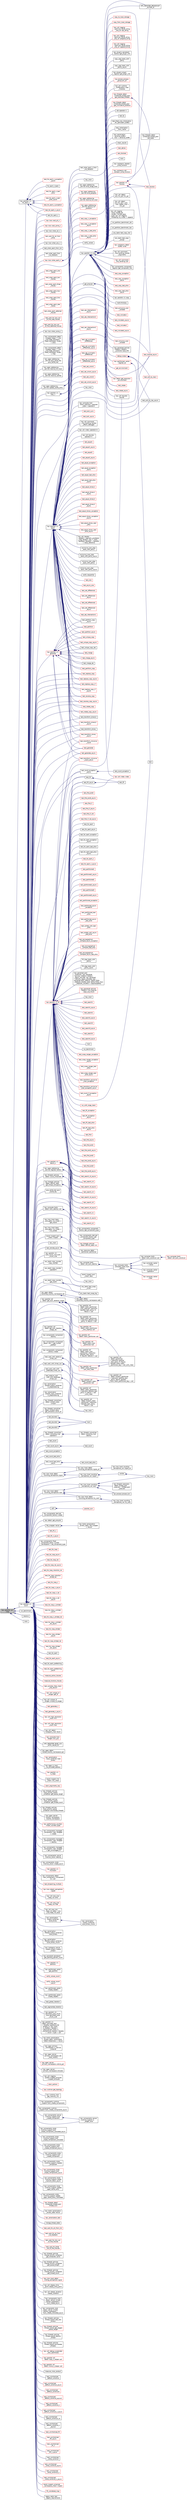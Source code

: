 digraph "hpx::parallel::util::loop"
{
  edge [fontname="Helvetica",fontsize="10",labelfontname="Helvetica",labelfontsize="10"];
  node [fontname="Helvetica",fontsize="10",shape=record];
  rankdir="LR";
  Node1302 [label="hpx::parallel::util\l::loop",height=0.2,width=0.4,color="black", fillcolor="grey75", style="filled", fontcolor="black"];
  Node1302 -> Node1303 [dir="back",color="midnightblue",fontsize="10",style="solid",fontname="Helvetica"];
  Node1303 [label="hpx::parallel::v1::\lcount",height=0.2,width=0.4,color="black", fillcolor="white", style="filled",URL="$db/db9/namespacehpx_1_1parallel_1_1v1.html#a19d058114a2bd44801aab4176b188e23"];
  Node1303 -> Node1304 [dir="back",color="midnightblue",fontsize="10",style="solid",fontname="Helvetica"];
  Node1304 [label="hpx::agas::addressing\l_service::gva_cache_key\l::gva_cache_key",height=0.2,width=0.4,color="black", fillcolor="white", style="filled",URL="$d0/d9c/structhpx_1_1agas_1_1addressing__service_1_1gva__cache__key.html#acecfbda8da5778456192cab1265b29ba"];
  Node1303 -> Node1305 [dir="back",color="midnightblue",fontsize="10",style="solid",fontname="Helvetica"];
  Node1305 [label="hpx::agas::addressing\l_service::resolve_full_local",height=0.2,width=0.4,color="black", fillcolor="white", style="filled",URL="$db/d58/structhpx_1_1agas_1_1addressing__service.html#a6195cfc66f93111dd1e0252b5bd4a712"];
  Node1303 -> Node1306 [dir="back",color="midnightblue",fontsize="10",style="solid",fontname="Helvetica"];
  Node1306 [label="hpx::agas::addressing\l_service::resolve_cached",height=0.2,width=0.4,color="black", fillcolor="white", style="filled",URL="$db/d58/structhpx_1_1agas_1_1addressing__service.html#a5d63a4e7a5e442e1d19692d6f71673e6"];
  Node1303 -> Node1307 [dir="back",color="midnightblue",fontsize="10",style="solid",fontname="Helvetica"];
  Node1307 [label="hpx::agas::addressing\l_service::update_cache_entry",height=0.2,width=0.4,color="black", fillcolor="white", style="filled",URL="$db/d58/structhpx_1_1agas_1_1addressing__service.html#ab49f7530592fc5c804c94720b8ffd61d"];
  Node1307 -> Node1308 [dir="back",color="midnightblue",fontsize="10",style="solid",fontname="Helvetica"];
  Node1308 [label="hpx::agas::addressing\l_service::bind_range_local",height=0.2,width=0.4,color="black", fillcolor="white", style="filled",URL="$db/d58/structhpx_1_1agas_1_1addressing__service.html#ab1d0ff454f580a5082a9b5d25b4f06fd",tooltip="Bind unique range of global ids to given base address. "];
  Node1307 -> Node1309 [dir="back",color="midnightblue",fontsize="10",style="solid",fontname="Helvetica"];
  Node1309 [label="hpx::agas::addressing\l_service::bind_postproc",height=0.2,width=0.4,color="red", fillcolor="white", style="filled",URL="$db/d58/structhpx_1_1agas_1_1addressing__service.html#ae6f42662e19483b27cbf2e2779104b6c"];
  Node1307 -> Node1311 [dir="back",color="midnightblue",fontsize="10",style="solid",fontname="Helvetica"];
  Node1311 [label="hpx::agas::addressing\l_service::resolve_full_local",height=0.2,width=0.4,color="red", fillcolor="white", style="filled",URL="$db/d58/structhpx_1_1agas_1_1addressing__service.html#af089b92023be321f1e101f8666f79d56"];
  Node1307 -> Node1313 [dir="back",color="midnightblue",fontsize="10",style="solid",fontname="Helvetica"];
  Node1313 [label="hpx::agas::addressing\l_service::resolve_full\l_postproc",height=0.2,width=0.4,color="red", fillcolor="white", style="filled",URL="$db/d58/structhpx_1_1agas_1_1addressing__service.html#a9adf9683a9e200a15224e7c04f8d6339"];
  Node1307 -> Node1377 [dir="back",color="midnightblue",fontsize="10",style="solid",fontname="Helvetica"];
  Node1377 [label="hpx_main",height=0.2,width=0.4,color="black", fillcolor="white", style="filled",URL="$d1/d4f/local__address__rebind_8cpp.html#aaf67a3863f19ff7033e239ebb1204fb7"];
  Node1307 -> Node1381 [dir="back",color="midnightblue",fontsize="10",style="solid",fontname="Helvetica"];
  Node1381 [label="HPX_REGISTER_BROADCAST\l_ACTION_ID",height=0.2,width=0.4,color="black", fillcolor="white", style="filled",URL="$de/d5c/runtime__support__server_8cpp.html#a2c7fd60adfab122ae67b173ad73fc706"];
  Node1303 -> Node1382 [dir="back",color="midnightblue",fontsize="10",style="solid",fontname="Helvetica"];
  Node1382 [label="hpx::agas::addressing\l_service::register_factory",height=0.2,width=0.4,color="black", fillcolor="white", style="filled",URL="$db/d58/structhpx_1_1agas_1_1addressing__service.html#a844d33bc815e5d556363cb03dca4842e",tooltip="Register a factory for a specific component type. "];
  Node1382 -> Node1383 [dir="back",color="midnightblue",fontsize="10",style="solid",fontname="Helvetica"];
  Node1383 [label="hpx::components::component\l_factory::get_component_type",height=0.2,width=0.4,color="black", fillcolor="white", style="filled",URL="$d9/dc0/structhpx_1_1components_1_1component__factory.html#afa5dee3f6360badd1daabe8baf869597",tooltip="Return the unique identifier of the component type this factory is responsible for. "];
  Node1382 -> Node1384 [dir="back",color="midnightblue",fontsize="10",style="solid",fontname="Helvetica"];
  Node1384 [label="hpx::components::derived\l_component_factory::get\l_component_type",height=0.2,width=0.4,color="black", fillcolor="white", style="filled",URL="$de/d5d/structhpx_1_1components_1_1derived__component__factory.html#a3d20b53768bd83e1b96550fa6ad9899f",tooltip="Return the unique identifier of the component type this factory is responsible for. "];
  Node1303 -> Node1385 [dir="back",color="midnightblue",fontsize="10",style="solid",fontname="Helvetica"];
  Node1385 [label="hpx::threads::policies\l::detail::count_initialized",height=0.2,width=0.4,color="black", fillcolor="white", style="filled",URL="$d5/d1a/namespacehpx_1_1threads_1_1policies_1_1detail.html#a28a8562de43906755977c312023a89eb"];
  Node1385 -> Node1386 [dir="back",color="midnightblue",fontsize="10",style="solid",fontname="Helvetica"];
  Node1386 [label="hpx::threads::policies\l::detail::affinity_data::init",height=0.2,width=0.4,color="red", fillcolor="white", style="filled",URL="$d7/d9b/structhpx_1_1threads_1_1policies_1_1detail_1_1affinity__data.html#af1b5d1af92b58e065b42048f9114f107"];
  Node1303 -> Node1388 [dir="back",color="midnightblue",fontsize="10",style="solid",fontname="Helvetica"];
  Node1388 [label="hpx::threads::policies\l::detail::affinity_data\l::get_thread_occupancy",height=0.2,width=0.4,color="black", fillcolor="white", style="filled",URL="$d7/d9b/structhpx_1_1threads_1_1policies_1_1detail_1_1affinity__data.html#a07b92d102e9741c4d8382e4acd8cb105"];
  Node1388 -> Node1389 [dir="back",color="midnightblue",fontsize="10",style="solid",fontname="Helvetica"];
  Node1389 [label="hpx::resource::detail\l::partitioner::partitioner",height=0.2,width=0.4,color="black", fillcolor="white", style="filled",URL="$d0/dab/classhpx_1_1resource_1_1detail_1_1partitioner.html#af7c74cfa12348b3443c6a40c2263ff7e"];
  Node1303 -> Node1390 [dir="back",color="midnightblue",fontsize="10",style="solid",fontname="Helvetica"];
  Node1390 [label="gva_cache_key::gva\l_cache_key",height=0.2,width=0.4,color="black", fillcolor="white", style="filled",URL="$de/d0d/structgva__cache__key.html#a6812780b5b3b4a05557840e8c4a6cc7c"];
  Node1303 -> Node1391 [dir="back",color="midnightblue",fontsize="10",style="solid",fontname="Helvetica"];
  Node1391 [label="hpx::compute::traits\l::detail::bulk_construct::call",height=0.2,width=0.4,color="black", fillcolor="white", style="filled",URL="$d4/d56/structhpx_1_1compute_1_1traits_1_1detail_1_1bulk__construct.html#ac74edb5f18b085d23c7ad03af163598d"];
  Node1391 -> Node1392 [dir="back",color="midnightblue",fontsize="10",style="solid",fontname="Helvetica"];
  Node1392 [label="hpx::compute::traits\l::detail::call_bulk_construct",height=0.2,width=0.4,color="red", fillcolor="white", style="filled",URL="$d5/df2/namespacehpx_1_1compute_1_1traits_1_1detail.html#af161f27a44ee388e391ecd25340ebd79"];
  Node1303 -> Node1395 [dir="back",color="midnightblue",fontsize="10",style="solid",fontname="Helvetica"];
  Node1395 [label="hpx::compute::traits\l::detail::bulk_destroy::call",height=0.2,width=0.4,color="black", fillcolor="white", style="filled",URL="$d4/dcf/structhpx_1_1compute_1_1traits_1_1detail_1_1bulk__destroy.html#a65c2cb2dcbe0d2d76fc9f48302cd56d8"];
  Node1395 -> Node1396 [dir="back",color="midnightblue",fontsize="10",style="solid",fontname="Helvetica"];
  Node1396 [label="hpx::compute::traits\l::detail::call_bulk_destroy",height=0.2,width=0.4,color="black", fillcolor="white", style="filled",URL="$d5/df2/namespacehpx_1_1compute_1_1traits_1_1detail.html#acc13444e66b79935de52111e1f28f164"];
  Node1396 -> Node1397 [dir="back",color="midnightblue",fontsize="10",style="solid",fontname="Helvetica"];
  Node1397 [label="hpx::compute::traits\l::allocator_traits::bulk\l_destroy",height=0.2,width=0.4,color="black", fillcolor="white", style="filled",URL="$dc/d38/structhpx_1_1compute_1_1traits_1_1allocator__traits.html#a79ea07e626d594a9890675db2b56063f"];
  Node1397 -> Node1391 [dir="back",color="midnightblue",fontsize="10",style="solid",fontname="Helvetica"];
  Node1397 -> Node1398 [dir="back",color="midnightblue",fontsize="10",style="solid",fontname="Helvetica"];
  Node1398 [label="hpx::compute::vector\l::~vector",height=0.2,width=0.4,color="black", fillcolor="white", style="filled",URL="$d3/d81/classhpx_1_1compute_1_1vector.html#a41a36d1562bc3b393601a0fa1daddebc"];
  Node1397 -> Node1399 [dir="back",color="midnightblue",fontsize="10",style="solid",fontname="Helvetica"];
  Node1399 [label="hpx::compute::vector\l::operator=",height=0.2,width=0.4,color="black", fillcolor="white", style="filled",URL="$d3/d81/classhpx_1_1compute_1_1vector.html#af7a661d2859bd3450d264abbe91705c0"];
  Node1397 -> Node1400 [dir="back",color="midnightblue",fontsize="10",style="solid",fontname="Helvetica"];
  Node1400 [label="hpx::compute::vector\l::clear",height=0.2,width=0.4,color="red", fillcolor="white", style="filled",URL="$d3/d81/classhpx_1_1compute_1_1vector.html#a78bbb0340ae717182e48a19de09b4d82"];
  Node1303 -> Node1396 [dir="back",color="midnightblue",fontsize="10",style="solid",fontname="Helvetica"];
  Node1303 -> Node1397 [dir="back",color="midnightblue",fontsize="10",style="solid",fontname="Helvetica"];
  Node1303 -> Node1402 [dir="back",color="midnightblue",fontsize="10",style="solid",fontname="Helvetica"];
  Node1402 [label="hpx::lcos::local::base\l_and_gate\< no_mutex \>\l::get_future",height=0.2,width=0.4,color="black", fillcolor="white", style="filled",URL="$df/d91/structhpx_1_1lcos_1_1local_1_1base__and__gate.html#a9cbcd9fe46997ee4fa44fe0fdf3fa395",tooltip="get a future allowing to wait for the gate to fire "];
  Node1303 -> Node1403 [dir="back",color="midnightblue",fontsize="10",style="solid",fontname="Helvetica"];
  Node1403 [label="hpx::lcos::local::base\l_and_gate\< no_mutex \>\l::init_locked",height=0.2,width=0.4,color="black", fillcolor="white", style="filled",URL="$df/d91/structhpx_1_1lcos_1_1local_1_1base__and__gate.html#a85b84ec329f8939fbccbe784c0567e9e"];
  Node1303 -> Node1404 [dir="back",color="midnightblue",fontsize="10",style="solid",fontname="Helvetica"];
  Node1404 [label="boost::inspect::ascii\l_check::inspect",height=0.2,width=0.4,color="black", fillcolor="white", style="filled",URL="$df/d41/classboost_1_1inspect_1_1ascii__check.html#a42c51a97f6f401032bb06a96f48a96dd"];
  Node1404 -> Node1405 [dir="back",color="midnightblue",fontsize="10",style="solid",fontname="Helvetica"];
  Node1405 [label="boost::inspect::ascii\l_check::desc",height=0.2,width=0.4,color="black", fillcolor="white", style="filled",URL="$df/d41/classboost_1_1inspect_1_1ascii__check.html#a645f9f7b272f2137ccb5a25402a697e7"];
  Node1303 -> Node1406 [dir="back",color="midnightblue",fontsize="10",style="solid",fontname="Helvetica"];
  Node1406 [label="hpx_main",height=0.2,width=0.4,color="black", fillcolor="white", style="filled",URL="$d3/d4c/async__local_8cpp.html#aefd26dd818037509b2241068d57e3e1d"];
  Node1303 -> Node1407 [dir="back",color="midnightblue",fontsize="10",style="solid",fontname="Helvetica"];
  Node1407 [label="test_remote_async",height=0.2,width=0.4,color="black", fillcolor="white", style="filled",URL="$dd/dd8/async__remote_8cpp.html#ac9fb603a20fe776399062d78f9ad4844"];
  Node1407 -> Node1408 [dir="back",color="midnightblue",fontsize="10",style="solid",fontname="Helvetica"];
  Node1408 [label="hpx_main",height=0.2,width=0.4,color="black", fillcolor="white", style="filled",URL="$dd/dd8/async__remote_8cpp.html#aefd26dd818037509b2241068d57e3e1d"];
  Node1303 -> Node1409 [dir="back",color="midnightblue",fontsize="10",style="solid",fontname="Helvetica"];
  Node1409 [label="hpx::parallel::v3::\lauto_chunk_size::auto\l_chunk_size",height=0.2,width=0.4,color="black", fillcolor="white", style="filled",URL="$d5/dad/structhpx_1_1parallel_1_1v3_1_1auto__chunk__size.html#a63003d60652494486f49eb058ad40528"];
  Node1303 -> Node1410 [dir="back",color="midnightblue",fontsize="10",style="solid",fontname="Helvetica"];
  Node1410 [label="any_tests::copy_counter\l::copy_counter",height=0.2,width=0.4,color="black", fillcolor="white", style="filled",URL="$d9/d99/structany__tests_1_1copy__counter.html#ac24473e37314d8ecd531bb1733109ca5"];
  Node1303 -> Node1411 [dir="back",color="midnightblue",fontsize="10",style="solid",fontname="Helvetica"];
  Node1411 [label="any_tests::copy_counter\l::operator=",height=0.2,width=0.4,color="black", fillcolor="white", style="filled",URL="$d9/d99/structany__tests_1_1copy__counter.html#a2fc9f27cb3580a424c7909d60c66a5e9"];
  Node1303 -> Node1412 [dir="back",color="midnightblue",fontsize="10",style="solid",fontname="Helvetica"];
  Node1412 [label="any_tests::copy_counter\l::get_count",height=0.2,width=0.4,color="black", fillcolor="white", style="filled",URL="$d9/d99/structany__tests_1_1copy__counter.html#a8323d67d1a98a937f4e3cc2180963dbd"];
  Node1412 -> Node1413 [dir="back",color="midnightblue",fontsize="10",style="solid",fontname="Helvetica"];
  Node1413 [label="any_tests::test_swap\l_small",height=0.2,width=0.4,color="black", fillcolor="white", style="filled",URL="$de/db0/namespaceany__tests.html#a5a9f3ac333174dc1cc9a9f39d996b4d2"];
  Node1412 -> Node1414 [dir="back",color="midnightblue",fontsize="10",style="solid",fontname="Helvetica"];
  Node1414 [label="any_tests::test_swap_big",height=0.2,width=0.4,color="black", fillcolor="white", style="filled",URL="$de/db0/namespaceany__tests.html#a0567012862bab4ad7821c706fcaa2035"];
  Node1303 -> Node1413 [dir="back",color="midnightblue",fontsize="10",style="solid",fontname="Helvetica"];
  Node1303 -> Node1414 [dir="back",color="midnightblue",fontsize="10",style="solid",fontname="Helvetica"];
  Node1303 -> Node1349 [dir="back",color="midnightblue",fontsize="10",style="solid",fontname="Helvetica"];
  Node1349 [label="hpx::agas::detail::\lbootstrap_locality_namespace::ptr",height=0.2,width=0.4,color="black", fillcolor="white", style="filled",URL="$d2/d28/structhpx_1_1agas_1_1detail_1_1bootstrap__locality__namespace.html#a5d4dcef228d9a8e6040f2e404546a7b8"];
  Node1349 -> Node1350 [dir="back",color="midnightblue",fontsize="10",style="solid",fontname="Helvetica"];
  Node1350 [label="hpx::agas::detail::\lbootstrap_locality_namespace::addr",height=0.2,width=0.4,color="black", fillcolor="white", style="filled",URL="$d2/d28/structhpx_1_1agas_1_1detail_1_1bootstrap__locality__namespace.html#a6a5b1a39f25283d49aae9a42b5c4388a"];
  Node1350 -> Node1349 [dir="back",color="midnightblue",fontsize="10",style="solid",fontname="Helvetica"];
  Node1303 -> Node1415 [dir="back",color="midnightblue",fontsize="10",style="solid",fontname="Helvetica"];
  Node1415 [label="hpx::parallel::util\l::detail::get_bulk_iteration_shape",height=0.2,width=0.4,color="black", fillcolor="white", style="filled",URL="$db/d3e/namespacehpx_1_1parallel_1_1util_1_1detail.html#a86f73d13121a4afd334a34da6074ea24"];
  Node1415 -> Node1416 [dir="back",color="midnightblue",fontsize="10",style="solid",fontname="Helvetica"];
  Node1416 [label="hpx::parallel::util\l::detail::static_partitioner::call",height=0.2,width=0.4,color="red", fillcolor="white", style="filled",URL="$d0/d26/structhpx_1_1parallel_1_1util_1_1detail_1_1static__partitioner.html#a55606c265351f432a032ffd3f526c9f0"];
  Node1416 -> Node1419 [dir="back",color="midnightblue",fontsize="10",style="solid",fontname="Helvetica"];
  Node1419 [label="hpx::parallel::util\l::detail::partitioner\l\< execution::parallel\l_task_policy, R, Result,\l parallel::traits::static\l_partitioner_tag \>::call_with_index",height=0.2,width=0.4,color="black", fillcolor="white", style="filled",URL="$d2/d63/structhpx_1_1parallel_1_1util_1_1detail_1_1partitioner_3_01execution_1_1parallel__task__policy_0969c76df517dcec21fca7bbe6c5e8dec.html#ae29ad3ded2e96492f8b0d3f89630c55b"];
  Node1415 -> Node1420 [dir="back",color="midnightblue",fontsize="10",style="solid",fontname="Helvetica"];
  Node1420 [label="hpx::parallel::util\l::detail::static_partitioner\l\< execution::parallel_task\l_policy, R, Result \>::call",height=0.2,width=0.4,color="black", fillcolor="white", style="filled",URL="$df/dd6/structhpx_1_1parallel_1_1util_1_1detail_1_1static__partitioner_3_01execution_1_1parallel__task__e307c4332e9603f100a00570fb182e4c.html#a6d9e6f39a7ed61b51f4172be35f686f9"];
  Node1415 -> Node1421 [dir="back",color="midnightblue",fontsize="10",style="solid",fontname="Helvetica"];
  Node1421 [label="hpx::parallel::util\l::detail::static_partitioner\l_with_cleanup::call",height=0.2,width=0.4,color="red", fillcolor="white", style="filled",URL="$df/d7d/structhpx_1_1parallel_1_1util_1_1detail_1_1static__partitioner__with__cleanup.html#aeecd73fce300c09d9d3de28de56cd765"];
  Node1415 -> Node1424 [dir="back",color="midnightblue",fontsize="10",style="solid",fontname="Helvetica"];
  Node1424 [label="hpx::parallel::util\l::detail::static_partitioner\l_with_cleanup\< execution\l::parallel_task_policy, R,\l Result \>::call",height=0.2,width=0.4,color="black", fillcolor="white", style="filled",URL="$df/dd6/structhpx_1_1parallel_1_1util_1_1detail_1_1static__partitioner__with__cleanup_3_01execution_1_1pee81c4d5fba158bd787d5798cd50c2c1.html#a8ad4ccadbe61740176e6186256233fd2"];
  Node1415 -> Node1425 [dir="back",color="midnightblue",fontsize="10",style="solid",fontname="Helvetica"];
  Node1425 [label="hpx::parallel::util\l::detail::static_scan\l_partitioner::call",height=0.2,width=0.4,color="red", fillcolor="white", style="filled",URL="$d6/dba/structhpx_1_1parallel_1_1util_1_1detail_1_1static__scan__partitioner.html#a25ea6c014eef58f375a3ecbb2185ba0c"];
  Node1415 -> Node1428 [dir="back",color="midnightblue",fontsize="10",style="solid",fontname="Helvetica"];
  Node1428 [label="hpx::parallel::util\l::detail::static_scan\l_partitioner\< execution\l::parallel_task_policy,\l R, Result1, Result2 \>::call",height=0.2,width=0.4,color="black", fillcolor="white", style="filled",URL="$de/d2e/structhpx_1_1parallel_1_1util_1_1detail_1_1static__scan__partitioner_3_01execution_1_1parallel__8e160c3c419a57c7f05e2f191722824c.html#a64299a0bd2c41bac5cd118e8ff392410"];
  Node1303 -> Node1429 [dir="back",color="midnightblue",fontsize="10",style="solid",fontname="Helvetica"];
  Node1429 [label="hpx::parallel::util\l::detail::get_bulk_iteration\l_shape_idx",height=0.2,width=0.4,color="black", fillcolor="white", style="filled",URL="$db/d3e/namespacehpx_1_1parallel_1_1util_1_1detail.html#a370c3e6a87ef9d31db12d80ae3733443"];
  Node1429 -> Node1430 [dir="back",color="midnightblue",fontsize="10",style="solid",fontname="Helvetica"];
  Node1430 [label="hpx::parallel::util\l::detail::foreach_static\l_partitioner::call",height=0.2,width=0.4,color="red", fillcolor="white", style="filled",URL="$d6/d6a/structhpx_1_1parallel_1_1util_1_1detail_1_1foreach__static__partitioner.html#adacc835452ced27726fb88e340a65546"];
  Node1430 -> Node1432 [dir="back",color="midnightblue",fontsize="10",style="solid",fontname="Helvetica"];
  Node1432 [label="hpx::parallel::util\l::detail::foreach_partitioner\l\< execution::parallel_task\l_policy, Result, parallel::\ltraits::static_partitioner_tag \>::call",height=0.2,width=0.4,color="black", fillcolor="white", style="filled",URL="$dc/dea/structhpx_1_1parallel_1_1util_1_1detail_1_1foreach__partitioner_3_01execution_1_1parallel__task_15c413fade2c2ea381c529c90fb01b95.html#a8231aec9aa2b550686dfb09068355222"];
  Node1429 -> Node1433 [dir="back",color="midnightblue",fontsize="10",style="solid",fontname="Helvetica"];
  Node1433 [label="hpx::parallel::util\l::detail::foreach_static\l_partitioner\< execution\l::parallel_task_policy,\l Result \>::call",height=0.2,width=0.4,color="black", fillcolor="white", style="filled",URL="$dc/d70/structhpx_1_1parallel_1_1util_1_1detail_1_1foreach__static__partitioner_3_01execution_1_1paralle8626d5c4384767c8555b9966fc809b75.html#a4879597fc0c82d45142cb561100c86f4"];
  Node1429 -> Node1434 [dir="back",color="midnightblue",fontsize="10",style="solid",fontname="Helvetica"];
  Node1434 [label="hpx::parallel::util\l::detail::static_partitioner\l::call_with_index",height=0.2,width=0.4,color="red", fillcolor="white", style="filled",URL="$d0/d26/structhpx_1_1parallel_1_1util_1_1detail_1_1static__partitioner.html#a042b7839c8ab773e61517e0d1581a02d"];
  Node1434 -> Node1419 [dir="back",color="midnightblue",fontsize="10",style="solid",fontname="Helvetica"];
  Node1429 -> Node1436 [dir="back",color="midnightblue",fontsize="10",style="solid",fontname="Helvetica"];
  Node1436 [label="hpx::parallel::util\l::detail::static_partitioner\l\< execution::parallel_task\l_policy, R, Result \>::call\l_with_index",height=0.2,width=0.4,color="black", fillcolor="white", style="filled",URL="$df/dd6/structhpx_1_1parallel_1_1util_1_1detail_1_1static__partitioner_3_01execution_1_1parallel__task__e307c4332e9603f100a00570fb182e4c.html#ac1f9791eef7a7d0965e568a55d384ad9"];
  Node1303 -> Node1437 [dir="back",color="midnightblue",fontsize="10",style="solid",fontname="Helvetica"];
  Node1437 [label="hpx::components::component\l::destroy",height=0.2,width=0.4,color="black", fillcolor="white", style="filled",URL="$d2/d0b/classhpx_1_1components_1_1component.html#a83324df9d2a3574db8949c9198cb7375",tooltip="The function destroy is used for destruction and de-allocation of instances of the derived components..."];
  Node1303 -> Node1438 [dir="back",color="midnightblue",fontsize="10",style="solid",fontname="Helvetica"];
  Node1438 [label="hpx::components::component\l_base\< row \>::get_current\l_address",height=0.2,width=0.4,color="black", fillcolor="white", style="filled",URL="$d2/de6/classhpx_1_1components_1_1component__base.html#a158c6874c847422beb28c9deee381907"];
  Node1303 -> Node1439 [dir="back",color="midnightblue",fontsize="10",style="solid",fontname="Helvetica"];
  Node1439 [label="hpx::components::component\l_factory::create",height=0.2,width=0.4,color="black", fillcolor="white", style="filled",URL="$d9/dc0/structhpx_1_1components_1_1component__factory.html#a858e92b3c7dde85fad2a22361550c5a7",tooltip="Create one or more new component instances. "];
  Node1303 -> Node1440 [dir="back",color="midnightblue",fontsize="10",style="solid",fontname="Helvetica"];
  Node1440 [label="test_wait_until_times_out",height=0.2,width=0.4,color="black", fillcolor="white", style="filled",URL="$d1/ded/tests_2unit_2lcos_2condition__variable_8cpp.html#aea5657395fd47b474e1f427561446d10"];
  Node1440 -> Node1441 [dir="back",color="midnightblue",fontsize="10",style="solid",fontname="Helvetica"];
  Node1441 [label="hpx_main",height=0.2,width=0.4,color="black", fillcolor="white", style="filled",URL="$d1/ded/tests_2unit_2lcos_2condition__variable_8cpp.html#a255f773d830db5ca937cff11c2692fa2"];
  Node1303 -> Node1442 [dir="back",color="midnightblue",fontsize="10",style="solid",fontname="Helvetica"];
  Node1442 [label="test_wait_until_with\l_predicate_times_out",height=0.2,width=0.4,color="black", fillcolor="white", style="filled",URL="$d1/ded/tests_2unit_2lcos_2condition__variable_8cpp.html#addabd721978fd49994293916b65085e8"];
  Node1442 -> Node1441 [dir="back",color="midnightblue",fontsize="10",style="solid",fontname="Helvetica"];
  Node1303 -> Node1443 [dir="back",color="midnightblue",fontsize="10",style="solid",fontname="Helvetica"];
  Node1443 [label="test_relative_wait\l_until_with_predicate\l_times_out",height=0.2,width=0.4,color="black", fillcolor="white", style="filled",URL="$d1/ded/tests_2unit_2lcos_2condition__variable_8cpp.html#ae174356f5cc84c994b8e627d0779855e"];
  Node1443 -> Node1441 [dir="back",color="midnightblue",fontsize="10",style="solid",fontname="Helvetica"];
  Node1303 -> Node1444 [dir="back",color="midnightblue",fontsize="10",style="solid",fontname="Helvetica"];
  Node1444 [label="test_wait_until_relative\l_times_out",height=0.2,width=0.4,color="black", fillcolor="white", style="filled",URL="$d1/ded/tests_2unit_2lcos_2condition__variable_8cpp.html#a43133d1c1ffc4f3e5ae0e94721453bfe"];
  Node1444 -> Node1441 [dir="back",color="midnightblue",fontsize="10",style="solid",fontname="Helvetica"];
  Node1303 -> Node1445 [dir="back",color="midnightblue",fontsize="10",style="solid",fontname="Helvetica"];
  Node1445 [label="hpx::serialization\l::erased_output_container\l::is_preprocessing",height=0.2,width=0.4,color="black", fillcolor="white", style="filled",URL="$d8/db8/structhpx_1_1serialization_1_1erased__output__container.html#aa893cee06e2bb5d09a9fe42d9a07b5ff"];
  Node1303 -> Node1446 [dir="back",color="midnightblue",fontsize="10",style="solid",fontname="Helvetica"];
  Node1446 [label="hpx::serialization\l::erased_input_container\l::is_preprocessing",height=0.2,width=0.4,color="black", fillcolor="white", style="filled",URL="$de/d06/structhpx_1_1serialization_1_1erased__input__container.html#a64ed24fc6d533fb36561b19644495873"];
  Node1303 -> Node1447 [dir="back",color="midnightblue",fontsize="10",style="solid",fontname="Helvetica"];
  Node1447 [label="hpx::threads::coroutines\l::detail::context_base\l::unique",height=0.2,width=0.4,color="black", fillcolor="white", style="filled",URL="$db/d5b/classhpx_1_1threads_1_1coroutines_1_1detail_1_1context__base.html#a69e8102773b72342232710adecad9d73"];
  Node1303 -> Node1448 [dir="back",color="midnightblue",fontsize="10",style="solid",fontname="Helvetica"];
  Node1448 [label="hpx::threads::coroutines\l::detail::context_base\l::get_allocation_count_all",height=0.2,width=0.4,color="black", fillcolor="white", style="filled",URL="$db/d5b/classhpx_1_1threads_1_1coroutines_1_1detail_1_1context__base.html#a000ba35d5ac42a3deac7540d8c119465"];
  Node1303 -> Node1449 [dir="back",color="midnightblue",fontsize="10",style="solid",fontname="Helvetica"];
  Node1449 [label="test_bounds1",height=0.2,width=0.4,color="black", fillcolor="white", style="filled",URL="$db/dbc/coordinate_8cpp.html#a8c6bc40ca40e765c1df197938c9a475d"];
  Node1449 -> Node1450 [dir="back",color="midnightblue",fontsize="10",style="solid",fontname="Helvetica"];
  Node1450 [label="main",height=0.2,width=0.4,color="black", fillcolor="white", style="filled",URL="$db/dbc/coordinate_8cpp.html#ae66f6b31b5ad750f1fe042a706a4e3d4"];
  Node1303 -> Node1451 [dir="back",color="midnightblue",fontsize="10",style="solid",fontname="Helvetica"];
  Node1451 [label="test_bounds2",height=0.2,width=0.4,color="black", fillcolor="white", style="filled",URL="$db/dbc/coordinate_8cpp.html#a096ca88ee31f17366206933116c1f64e"];
  Node1451 -> Node1450 [dir="back",color="midnightblue",fontsize="10",style="solid",fontname="Helvetica"];
  Node1303 -> Node1452 [dir="back",color="midnightblue",fontsize="10",style="solid",fontname="Helvetica"];
  Node1452 [label="test_bounds3",height=0.2,width=0.4,color="black", fillcolor="white", style="filled",URL="$db/dbc/coordinate_8cpp.html#ae6ce52a15a47eb0cee423f5944dc322a"];
  Node1452 -> Node1450 [dir="back",color="midnightblue",fontsize="10",style="solid",fontname="Helvetica"];
  Node1303 -> Node1453 [dir="back",color="midnightblue",fontsize="10",style="solid",fontname="Helvetica"];
  Node1453 [label="hpx::parallel::v1::copy",height=0.2,width=0.4,color="black", fillcolor="white", style="filled",URL="$db/db9/namespacehpx_1_1parallel_1_1v1.html#a502f993845638113034b4a1629b7a3c7"];
  Node1453 -> Node1454 [dir="back",color="midnightblue",fontsize="10",style="solid",fontname="Helvetica"];
  Node1454 [label="hpx::util::detail::\lany::fxn_ptr::fxn_ptr",height=0.2,width=0.4,color="black", fillcolor="white", style="filled",URL="$d7/dcb/structhpx_1_1util_1_1detail_1_1any_1_1fxn__ptr.html#ac412cd5fb1858a7626b032904bfcc99d"];
  Node1453 -> Node1455 [dir="back",color="midnightblue",fontsize="10",style="solid",fontname="Helvetica"];
  Node1455 [label="hpx::util::detail::\lany::fxn_ptr\< void,\l void, Vtable, Char \>\l::fxn_ptr",height=0.2,width=0.4,color="black", fillcolor="white", style="filled",URL="$d4/dfd/structhpx_1_1util_1_1detail_1_1any_1_1fxn__ptr_3_01void_00_01void_00_01_vtable_00_01_char_01_4.html#a34b8b84c43fba3e9c96736494926ef9e"];
  Node1453 -> Node1456 [dir="back",color="midnightblue",fontsize="10",style="solid",fontname="Helvetica"];
  Node1456 [label="hpx::util::logging\l::array::shared_ptr\l_holder\< format_base\l_type, hpx::util::logging\l::threading::no_mutex \>::append",height=0.2,width=0.4,color="black", fillcolor="white", style="filled",URL="$d3/d8f/classhpx_1_1util_1_1logging_1_1array_1_1shared__ptr__holder.html#a048beba4280ba0e17bf9b63e48202479"];
  Node1453 -> Node1457 [dir="back",color="midnightblue",fontsize="10",style="solid",fontname="Helvetica"];
  Node1457 [label="run_partition_benchmark_std",height=0.2,width=0.4,color="black", fillcolor="white", style="filled",URL="$d9/d88/benchmark__partition_8cpp.html#a8587bbea477cabbc07fb8c0909fda4bf"];
  Node1453 -> Node1458 [dir="back",color="midnightblue",fontsize="10",style="solid",fontname="Helvetica"];
  Node1458 [label="run_partition_benchmark_hpx",height=0.2,width=0.4,color="black", fillcolor="white", style="filled",URL="$d9/d88/benchmark__partition_8cpp.html#a5c3c49868cd7a8f750c0d4d67d90501c"];
  Node1453 -> Node1459 [dir="back",color="midnightblue",fontsize="10",style="solid",fontname="Helvetica"];
  Node1459 [label="any_tests::test_copy_ctor",height=0.2,width=0.4,color="black", fillcolor="white", style="filled",URL="$de/db0/namespaceany__tests.html#a4d2963fdb2362116cd7576b469e16554"];
  Node1453 -> Node1460 [dir="back",color="midnightblue",fontsize="10",style="solid",fontname="Helvetica"];
  Node1460 [label="any_tests::test_copy\l_assign",height=0.2,width=0.4,color="black", fillcolor="white", style="filled",URL="$de/db0/namespaceany__tests.html#aedf0528c40685a62151d9d189d9478a8"];
  Node1453 -> Node1461 [dir="back",color="midnightblue",fontsize="10",style="solid",fontname="Helvetica"];
  Node1461 [label="hpx::iostreams::detail\l::buffer::write",height=0.2,width=0.4,color="red", fillcolor="white", style="filled",URL="$d0/d8a/structhpx_1_1iostreams_1_1detail_1_1buffer.html#a3806c1acdff428b6a80e01c3304b1320"];
  Node1453 -> Node1463 [dir="back",color="midnightblue",fontsize="10",style="solid",fontname="Helvetica"];
  Node1463 [label="hpx::util::command\l_line_handling::handle\l_arguments",height=0.2,width=0.4,color="black", fillcolor="white", style="filled",URL="$d2/df0/structhpx_1_1util_1_1command__line__handling.html#a1aa8a009a61fe583bf8de6e144846eee"];
  Node1453 -> Node1464 [dir="back",color="midnightblue",fontsize="10",style="solid",fontname="Helvetica"];
  Node1464 [label="hpx::util::command\l_line_handling::call",height=0.2,width=0.4,color="red", fillcolor="white", style="filled",URL="$d2/df0/structhpx_1_1util_1_1command__line__handling.html#a88a7542cea910b1dcb77191654c3419e"];
  Node1453 -> Node1466 [dir="back",color="midnightblue",fontsize="10",style="solid",fontname="Helvetica"];
  Node1466 [label="hpx::components::component\l_registry::get_component_info",height=0.2,width=0.4,color="black", fillcolor="white", style="filled",URL="$de/da5/structhpx_1_1components_1_1component__registry.html#a12bb12c156afc3b514f5ae5aed45090f",tooltip="Return the ini-information for all contained components. "];
  Node1453 -> Node1467 [dir="back",color="midnightblue",fontsize="10",style="solid",fontname="Helvetica"];
  Node1467 [label="hpx::util::index::index",height=0.2,width=0.4,color="red", fillcolor="white", style="filled",URL="$de/d30/classhpx_1_1util_1_1index.html#abf882e9cdd8bf9d95b4faba144f9caed",tooltip="Effects: Zero-initializes each component. "];
  Node1453 -> Node1478 [dir="back",color="midnightblue",fontsize="10",style="solid",fontname="Helvetica"];
  Node1478 [label="hpx::util::bounds::\lbounds",height=0.2,width=0.4,color="black", fillcolor="white", style="filled",URL="$d4/d1b/classhpx_1_1util_1_1bounds.html#a601f156f60c6e659628f03d389770fe7",tooltip="Effects: Zero-initializes each component. "];
  Node1453 -> Node1479 [dir="back",color="midnightblue",fontsize="10",style="solid",fontname="Helvetica"];
  Node1479 [label="test_copy_exception",height=0.2,width=0.4,color="red", fillcolor="white", style="filled",URL="$d9/d54/copy_8cpp.html#a8ffc3bbb8c0f16b653e0f5c7cc243f21"];
  Node1453 -> Node1481 [dir="back",color="midnightblue",fontsize="10",style="solid",fontname="Helvetica"];
  Node1481 [label="test_copy_exception\l_async",height=0.2,width=0.4,color="red", fillcolor="white", style="filled",URL="$d9/d54/copy_8cpp.html#a975f6058b2ad575758bb9c1b54a1c464"];
  Node1453 -> Node1482 [dir="back",color="midnightblue",fontsize="10",style="solid",fontname="Helvetica"];
  Node1482 [label="test_copy_bad_alloc",height=0.2,width=0.4,color="red", fillcolor="white", style="filled",URL="$d9/d54/copy_8cpp.html#a4c5374392b9ae4528dc31288a3a45d20"];
  Node1453 -> Node1484 [dir="back",color="midnightblue",fontsize="10",style="solid",fontname="Helvetica"];
  Node1484 [label="test_copy_bad_alloc\l_async",height=0.2,width=0.4,color="red", fillcolor="white", style="filled",URL="$d9/d54/copy_8cpp.html#aae3d66abea479b770899329ccb071715"];
  Node1453 -> Node1485 [dir="back",color="midnightblue",fontsize="10",style="solid",fontname="Helvetica"];
  Node1485 [label="hpx::parallel::v1::copy",height=0.2,width=0.4,color="black", fillcolor="white", style="filled",URL="$db/db9/namespacehpx_1_1parallel_1_1v1.html#acbc0b8406e3e0e109cbbae1ba799520f"];
  Node1453 -> Node1486 [dir="back",color="midnightblue",fontsize="10",style="solid",fontname="Helvetica"];
  Node1486 [label="matrixMultiply",height=0.2,width=0.4,color="black", fillcolor="white", style="filled",URL="$dd/d84/cublas__matmul_8cpp.html#aa067c394898cc546b800722bc5eae6ee"];
  Node1453 -> Node1487 [dir="back",color="midnightblue",fontsize="10",style="solid",fontname="Helvetica"];
  Node1487 [label="hpx::detail::get_execution\l_environment",height=0.2,width=0.4,color="red", fillcolor="white", style="filled",URL="$d5/dbe/namespacehpx_1_1detail.html#a3e32a0565372de65928b1a495a4e9d2b"];
  Node1453 -> Node1492 [dir="back",color="midnightblue",fontsize="10",style="solid",fontname="Helvetica"];
  Node1492 [label="test_exclusive_scan\l_validate",height=0.2,width=0.4,color="red", fillcolor="white", style="filled",URL="$df/d8d/exclusive__scan__validate_8cpp.html#a3ad0827210ccbc9a0b7c3f7082df3661"];
  Node1453 -> Node1495 [dir="back",color="midnightblue",fontsize="10",style="solid",fontname="Helvetica"];
  Node1495 [label="test_includes1",height=0.2,width=0.4,color="red", fillcolor="white", style="filled",URL="$dc/d10/includes_8cpp.html#ac9a328bca1819c3cf102403b9e78af4d"];
  Node1453 -> Node1497 [dir="back",color="midnightblue",fontsize="10",style="solid",fontname="Helvetica"];
  Node1497 [label="test_includes1_async",height=0.2,width=0.4,color="red", fillcolor="white", style="filled",URL="$dc/d10/includes_8cpp.html#a54dad366ee0ed5b7f40cb5bf2eb78c8b"];
  Node1453 -> Node1498 [dir="back",color="midnightblue",fontsize="10",style="solid",fontname="Helvetica"];
  Node1498 [label="test_includes2",height=0.2,width=0.4,color="red", fillcolor="white", style="filled",URL="$dc/d10/includes_8cpp.html#aa28131ce41bfe9d6f55063ecaaa95d0b"];
  Node1453 -> Node1500 [dir="back",color="midnightblue",fontsize="10",style="solid",fontname="Helvetica"];
  Node1500 [label="test_includes2_async",height=0.2,width=0.4,color="red", fillcolor="white", style="filled",URL="$dc/d10/includes_8cpp.html#a74f23df4b3d3dfced1942f74518c545e"];
  Node1453 -> Node1501 [dir="back",color="midnightblue",fontsize="10",style="solid",fontname="Helvetica"];
  Node1501 [label="test_inclusive_scan\l_validate",height=0.2,width=0.4,color="red", fillcolor="white", style="filled",URL="$d1/d1e/inclusive__scan__tests_8hpp.html#a2576aec37ed584e4e707efc8e894d04f"];
  Node1453 -> Node1504 [dir="back",color="midnightblue",fontsize="10",style="solid",fontname="Helvetica"];
  Node1504 [label="get_environment",height=0.2,width=0.4,color="red", fillcolor="white", style="filled",URL="$df/ddc/launch__process_8cpp.html#a0cf78c7984634501049f3dc46fd28d69"];
  Node1453 -> Node1506 [dir="back",color="midnightblue",fontsize="10",style="solid",fontname="Helvetica"];
  Node1506 [label="hpx::parcelset::policies\l::libfabric::libfabric\l_controller::boot_PMI",height=0.2,width=0.4,color="black", fillcolor="white", style="filled",URL="$db/d9f/classhpx_1_1parcelset_1_1policies_1_1libfabric_1_1libfabric__controller.html#a8107a3c0779afb2b6f59b6f2d7fed085"];
  Node1453 -> Node1507 [dir="back",color="midnightblue",fontsize="10",style="solid",fontname="Helvetica"];
  Node1507 [label="copy_to_local_storage",height=0.2,width=0.4,color="red", fillcolor="white", style="filled",URL="$db/daa/network__storage_8cpp.html#a4a30e53cccd72e7de949feb0415f8d20"];
  Node1453 -> Node1510 [dir="back",color="midnightblue",fontsize="10",style="solid",fontname="Helvetica"];
  Node1510 [label="copy_from_local_storage",height=0.2,width=0.4,color="red", fillcolor="white", style="filled",URL="$db/daa/network__storage_8cpp.html#a6abda1483818c08b41b9b2eeb5d974a3"];
  Node1453 -> Node1511 [dir="back",color="midnightblue",fontsize="10",style="solid",fontname="Helvetica"];
  Node1511 [label="hpx::util::logging\l::optimize::cache_string\l_one_str::set_string",height=0.2,width=0.4,color="red", fillcolor="white", style="filled",URL="$d2/df1/structhpx_1_1util_1_1logging_1_1optimize_1_1cache__string__one__str.html#a68a6011976ebbb742364cbdcbbad654c"];
  Node1453 -> Node1514 [dir="back",color="midnightblue",fontsize="10",style="solid",fontname="Helvetica"];
  Node1514 [label="hpx::util::logging\l::optimize::cache_string\l_one_str::prepend_string",height=0.2,width=0.4,color="red", fillcolor="white", style="filled",URL="$d2/df1/structhpx_1_1util_1_1logging_1_1optimize_1_1cache__string__one__str.html#ac65d8bb47cd38308b999f665ec8e743f"];
  Node1453 -> Node1516 [dir="back",color="midnightblue",fontsize="10",style="solid",fontname="Helvetica"];
  Node1516 [label="hpx::util::logging\l::optimize::cache_string\l_one_str::append_string",height=0.2,width=0.4,color="red", fillcolor="white", style="filled",URL="$d2/df1/structhpx_1_1util_1_1logging_1_1optimize_1_1cache__string__one__str.html#aa454ed031c9577ea72be70dc9db7fb0e"];
  Node1453 -> Node1518 [dir="back",color="midnightblue",fontsize="10",style="solid",fontname="Helvetica"];
  Node1518 [label="hpx::plugins::parcelport\l_factory::get_plugin_info",height=0.2,width=0.4,color="black", fillcolor="white", style="filled",URL="$d2/d50/structhpx_1_1plugins_1_1parcelport__factory.html#ae0bfc9ba44b48f0fab21ce8ad91f98aa"];
  Node1453 -> Node1519 [dir="back",color="midnightblue",fontsize="10",style="solid",fontname="Helvetica"];
  Node1519 [label="copy_algo_tests_with\l_policy",height=0.2,width=0.4,color="black", fillcolor="white", style="filled",URL="$d9/d91/partitioned__vector__copy_8cpp.html#ae0e3f9d05350442941fbd4339e31e6be"];
  Node1453 -> Node1520 [dir="back",color="midnightblue",fontsize="10",style="solid",fontname="Helvetica"];
  Node1520 [label="copy_algo_tests_with\l_policy_async",height=0.2,width=0.4,color="black", fillcolor="white", style="filled",URL="$d9/d91/partitioned__vector__copy_8cpp.html#a2a8bfcd77f2b6d1bef69bbfcd08f2ca3"];
  Node1453 -> Node1521 [dir="back",color="midnightblue",fontsize="10",style="solid",fontname="Helvetica"];
  Node1521 [label="hpx::partitioned_vector\l::register_as",height=0.2,width=0.4,color="red", fillcolor="white", style="filled",URL="$d1/d60/classhpx_1_1partitioned__vector.html#aa5bc9806884a016563badd3631acba76"];
  Node1521 -> Node1523 [dir="back",color="midnightblue",fontsize="10",style="solid",fontname="Helvetica"];
  Node1523 [label="test",height=0.2,width=0.4,color="black", fillcolor="white", style="filled",URL="$dd/dc9/serialization__partitioned__vector_8cpp.html#ad31f39df04713d49dcb2ed6f9ec4c77b"];
  Node1453 -> Node1524 [dir="back",color="midnightblue",fontsize="10",style="solid",fontname="Helvetica"];
  Node1524 [label="hpx::plugins::plugin\l_registry::get_plugin_info",height=0.2,width=0.4,color="black", fillcolor="white", style="filled",URL="$d2/d92/structhpx_1_1plugins_1_1plugin__registry.html#ac91702c64cc8940454562390d79e341f",tooltip="Return the ini-information for all contained components. "];
  Node1453 -> Node1525 [dir="back",color="midnightblue",fontsize="10",style="solid",fontname="Helvetica"];
  Node1525 [label="hpx.process.process\l_group.join_all",height=0.2,width=0.4,color="red", fillcolor="white", style="filled",URL="$d5/d67/classhpx_1_1process_1_1process__group.html#adcfb796ea57830ecf0c854f89e10f7b0"];
  Node1453 -> Node1527 [dir="back",color="midnightblue",fontsize="10",style="solid",fontname="Helvetica"];
  Node1527 [label="test_reverse",height=0.2,width=0.4,color="red", fillcolor="white", style="filled",URL="$d8/dc4/reverse_8cpp.html#a698a7dfc93bebfd1903e9279d728b478"];
  Node1453 -> Node1529 [dir="back",color="midnightblue",fontsize="10",style="solid",fontname="Helvetica"];
  Node1529 [label="test_reverse_async",height=0.2,width=0.4,color="red", fillcolor="white", style="filled",URL="$d8/dc4/reverse_8cpp.html#a98d04b1d1b66041667a0b108cb75bd94"];
  Node1453 -> Node1530 [dir="back",color="midnightblue",fontsize="10",style="solid",fontname="Helvetica"];
  Node1530 [label="hpx::parallel::v1::\lreverse",height=0.2,width=0.4,color="red", fillcolor="white", style="filled",URL="$db/db9/namespacehpx_1_1parallel_1_1v1.html#a6bbf1266e4c8218912dd6b0f4e45af81"];
  Node1530 -> Node1527 [dir="back",color="midnightblue",fontsize="10",style="solid",fontname="Helvetica"];
  Node1530 -> Node1529 [dir="back",color="midnightblue",fontsize="10",style="solid",fontname="Helvetica"];
  Node1530 -> Node1381 [dir="back",color="midnightblue",fontsize="10",style="solid",fontname="Helvetica"];
  Node1453 -> Node1539 [dir="back",color="midnightblue",fontsize="10",style="solid",fontname="Helvetica"];
  Node1539 [label="test_rotate",height=0.2,width=0.4,color="red", fillcolor="white", style="filled",URL="$d7/d5d/rotate_8cpp.html#ab8a8520d8bdef3f9022bc5377426d949"];
  Node1453 -> Node1541 [dir="back",color="midnightblue",fontsize="10",style="solid",fontname="Helvetica"];
  Node1541 [label="test_rotate_async",height=0.2,width=0.4,color="red", fillcolor="white", style="filled",URL="$d7/d5d/rotate_8cpp.html#ae3e37eb13d1c555e7ec861e99599cecb"];
  Node1453 -> Node1542 [dir="back",color="midnightblue",fontsize="10",style="solid",fontname="Helvetica"];
  Node1542 [label="hpx::util::runtime\l_configuration::load\l_modules",height=0.2,width=0.4,color="black", fillcolor="white", style="filled",URL="$d8/d70/classhpx_1_1util_1_1runtime__configuration.html#a684c450613a1e9286639e43b793a07ce"];
  Node1453 -> Node1543 [dir="back",color="midnightblue",fontsize="10",style="solid",fontname="Helvetica"];
  Node1543 [label="hpx::threads::detail\l::scheduled_thread_pool\l::set_state",height=0.2,width=0.4,color="black", fillcolor="white", style="filled",URL="$d2/df7/classhpx_1_1threads_1_1detail_1_1scheduled__thread__pool.html#a4c5c2e57730a788a22926759bcc07972"];
  Node1453 -> Node1544 [dir="back",color="midnightblue",fontsize="10",style="solid",fontname="Helvetica"];
  Node1544 [label="hpx::threads::detail\l::scheduled_thread_pool\l::get_executed_threads",height=0.2,width=0.4,color="red", fillcolor="white", style="filled",URL="$d2/df7/classhpx_1_1threads_1_1detail_1_1scheduled__thread__pool.html#a752993760499d1faf511432e3230620a"];
  Node1544 -> Node1543 [dir="back",color="midnightblue",fontsize="10",style="solid",fontname="Helvetica"];
  Node1453 -> Node1547 [dir="back",color="midnightblue",fontsize="10",style="solid",fontname="Helvetica"];
  Node1547 [label="hpx::threads::detail\l::scheduled_thread_pool\l::get_cumulative_duration",height=0.2,width=0.4,color="red", fillcolor="white", style="filled",URL="$d2/df7/classhpx_1_1threads_1_1detail_1_1scheduled__thread__pool.html#a8d4a988d98693b637a1591ecbc404721"];
  Node1453 -> Node1548 [dir="back",color="midnightblue",fontsize="10",style="solid",fontname="Helvetica"];
  Node1548 [label="std::operator\<\<",height=0.2,width=0.4,color="black", fillcolor="white", style="filled",URL="$d8/dcc/namespacestd.html#a7b26db8bc46202080a4c579d92a9013a"];
  Node1453 -> Node1549 [dir="back",color="midnightblue",fontsize="10",style="solid",fontname="Helvetica"];
  Node1549 [label="test_fp",height=0.2,width=0.4,color="black", fillcolor="white", style="filled",URL="$d8/d4f/serialization__unordered__map_8cpp.html#a1562c7873e81687d6bf131c9993a198d"];
  Node1453 -> Node1550 [dir="back",color="midnightblue",fontsize="10",style="solid",fontname="Helvetica"];
  Node1550 [label="test_fixed_size_initialization\l_for_persistent_buffers",height=0.2,width=0.4,color="black", fillcolor="white", style="filled",URL="$d1/d00/serialize__buffer_8cpp.html#abe9b6b9d0e6120127310acff16e660e4"];
  Node1453 -> Node1551 [dir="back",color="midnightblue",fontsize="10",style="solid",fontname="Helvetica"];
  Node1551 [label="test_initialization\l_from_vector",height=0.2,width=0.4,color="black", fillcolor="white", style="filled",URL="$d1/d00/serialize__buffer_8cpp.html#a7c7ba2950fb1f3ce99c5a169b38ecbc6"];
  Node1453 -> Node1552 [dir="back",color="midnightblue",fontsize="10",style="solid",fontname="Helvetica"];
  Node1552 [label="hpx::serialization\l::serialize_buffer\<\l char \>::serialize_buffer",height=0.2,width=0.4,color="black", fillcolor="white", style="filled",URL="$dd/d44/classhpx_1_1serialization_1_1serialize__buffer.html#a02f6fb2c4b1df266d4efadea9db6c959"];
  Node1453 -> Node1553 [dir="back",color="midnightblue",fontsize="10",style="solid",fontname="Helvetica"];
  Node1553 [label="debug::output",height=0.2,width=0.4,color="red", fillcolor="white", style="filled",URL="$d2/dde/namespacedebug.html#abf30712c4e5a6ef52e7161d55681751f"];
  Node1553 -> Node1555 [dir="back",color="midnightblue",fontsize="10",style="solid",fontname="Helvetica"];
  Node1555 [label="test_sort_by_key1",height=0.2,width=0.4,color="red", fillcolor="white", style="filled",URL="$df/daa/sort__by__key_8cpp.html#a8652239ac3ed0857d7ab6d8a87ee38d5"];
  Node1553 -> Node1557 [dir="back",color="midnightblue",fontsize="10",style="solid",fontname="Helvetica"];
  Node1557 [label="test_sort_by_key_async",height=0.2,width=0.4,color="black", fillcolor="white", style="filled",URL="$df/daa/sort__by__key_8cpp.html#ac09b80a6ff7103516379f571e4f168ce"];
  Node1453 -> Node1558 [dir="back",color="midnightblue",fontsize="10",style="solid",fontname="Helvetica"];
  Node1558 [label="check_results",height=0.2,width=0.4,color="black", fillcolor="white", style="filled",URL="$da/d5f/stream_8cpp.html#a35f01bec8b4f294117e3760cc2239993"];
  Node1453 -> Node1559 [dir="back",color="midnightblue",fontsize="10",style="solid",fontname="Helvetica"];
  Node1559 [label="test_dense",height=0.2,width=0.4,color="red", fillcolor="white", style="filled",URL="$d5/d98/tests_8hh.html#afc18472d3b5d5c43c321bab65a841aec"];
  Node1453 -> Node1562 [dir="back",color="midnightblue",fontsize="10",style="solid",fontname="Helvetica"];
  Node1562 [label="test_blocked",height=0.2,width=0.4,color="red", fillcolor="white", style="filled",URL="$d5/d98/tests_8hh.html#a0dc326736d80613005e0cd8046735b9e"];
  Node1453 -> Node1563 [dir="back",color="midnightblue",fontsize="10",style="solid",fontname="Helvetica"];
  Node1563 [label="main",height=0.2,width=0.4,color="black", fillcolor="white", style="filled",URL="$dd/d98/transform__iterator2_8cpp.html#ae66f6b31b5ad750f1fe042a706a4e3d4"];
  Node1453 -> Node1564 [dir="back",color="midnightblue",fontsize="10",style="solid",fontname="Helvetica"];
  Node1564 [label="hpx::iostreams::iterator\l_write_function",height=0.2,width=0.4,color="black", fillcolor="white", style="filled",URL="$dd/d1d/namespacehpx_1_1iostreams.html#a1168c74b2882f91d7bfe07df782a84b1"];
  Node1453 -> Node1565 [dir="back",color="midnightblue",fontsize="10",style="solid",fontname="Helvetica"];
  Node1565 [label="hpx::iostreams::std\l_ostream_write_function",height=0.2,width=0.4,color="red", fillcolor="white", style="filled",URL="$dd/d1d/namespacehpx_1_1iostreams.html#a370c267b7f506c4627590a921b3e604b"];
  Node1303 -> Node1567 [dir="back",color="midnightblue",fontsize="10",style="solid",fontname="Helvetica"];
  Node1567 [label="hpx::parallel::v1::\lcopy_n",height=0.2,width=0.4,color="black", fillcolor="white", style="filled",URL="$db/db9/namespacehpx_1_1parallel_1_1v1.html#a62b381b00123e950f7cd81ae9b16c4a6"];
  Node1567 -> Node1453 [dir="back",color="midnightblue",fontsize="10",style="solid",fontname="Helvetica"];
  Node1567 -> Node1568 [dir="back",color="midnightblue",fontsize="10",style="solid",fontname="Helvetica"];
  Node1568 [label="test_copy_n_exception",height=0.2,width=0.4,color="red", fillcolor="white", style="filled",URL="$d3/d44/copyn_8cpp.html#abe4e05d78a05b84674e56fe6c39fca90"];
  Node1567 -> Node1570 [dir="back",color="midnightblue",fontsize="10",style="solid",fontname="Helvetica"];
  Node1570 [label="test_copy_n_exception\l_async",height=0.2,width=0.4,color="red", fillcolor="white", style="filled",URL="$d3/d44/copyn_8cpp.html#a42328f0b598518eafcc7b94d6a28425d"];
  Node1567 -> Node1571 [dir="back",color="midnightblue",fontsize="10",style="solid",fontname="Helvetica"];
  Node1571 [label="test_copy_n_bad_alloc",height=0.2,width=0.4,color="red", fillcolor="white", style="filled",URL="$d3/d44/copyn_8cpp.html#a74eb1f7d59b681e15d11f90c85f48147"];
  Node1567 -> Node1573 [dir="back",color="midnightblue",fontsize="10",style="solid",fontname="Helvetica"];
  Node1573 [label="test_copy_n_bad_alloc\l_async",height=0.2,width=0.4,color="red", fillcolor="white", style="filled",URL="$d3/d44/copyn_8cpp.html#af27e7c5f4571120910ce3c0567280b50"];
  Node1567 -> Node1574 [dir="back",color="midnightblue",fontsize="10",style="solid",fontname="Helvetica"];
  Node1574 [label="verify_values",height=0.2,width=0.4,color="black", fillcolor="white", style="filled",URL="$d7/dfb/partitioned__vector__scan_8hpp.html#a1b81c4c13d30b08cac00db9b75578cf1"];
  Node1303 -> Node1575 [dir="back",color="midnightblue",fontsize="10",style="solid",fontname="Helvetica"];
  Node1575 [label="hpx::threads::coroutines\l::detail::coroutine_impl\l::operator()",height=0.2,width=0.4,color="black", fillcolor="white", style="filled",URL="$d7/dd2/classhpx_1_1threads_1_1coroutines_1_1detail_1_1coroutine__impl.html#a9e9734e8516ed51824b453f5abaa8435"];
  Node1575 -> Node1576 [dir="back",color="midnightblue",fontsize="10",style="solid",fontname="Helvetica"];
  Node1576 [label="hpx::threads::coroutines\l::detail::coroutine_impl\l::destroy",height=0.2,width=0.4,color="black", fillcolor="white", style="filled",URL="$d7/dd2/classhpx_1_1threads_1_1coroutines_1_1detail_1_1coroutine__impl.html#a0d0ac8814a0f567b7a6733974e3ceed4"];
  Node1303 -> Node1577 [dir="back",color="midnightblue",fontsize="10",style="solid",fontname="Helvetica"];
  Node1577 [label="test_count",height=0.2,width=0.4,color="black", fillcolor="white", style="filled",URL="$de/d3a/count__tests_8hpp.html#adb14e941c026b6ad84f53dec4f32c557"];
  Node1303 -> Node1578 [dir="back",color="midnightblue",fontsize="10",style="solid",fontname="Helvetica"];
  Node1578 [label="test_count_async",height=0.2,width=0.4,color="black", fillcolor="white", style="filled",URL="$de/d3a/count__tests_8hpp.html#a4621580b458537fa0a2fd6953e037a6a"];
  Node1578 -> Node1579 [dir="back",color="midnightblue",fontsize="10",style="solid",fontname="Helvetica"];
  Node1579 [label="test_count",height=0.2,width=0.4,color="black", fillcolor="white", style="filled",URL="$d3/d01/count_8cpp.html#a9ccb319728607ee71e8c8d4a6f847a62"];
  Node1303 -> Node1580 [dir="back",color="midnightblue",fontsize="10",style="solid",fontname="Helvetica"];
  Node1580 [label="test_count_exception",height=0.2,width=0.4,color="black", fillcolor="white", style="filled",URL="$de/d3a/count__tests_8hpp.html#adbde9fbf4434fe9320503044b3b2c464"];
  Node1303 -> Node1581 [dir="back",color="midnightblue",fontsize="10",style="solid",fontname="Helvetica"];
  Node1581 [label="test_count_exception\l_async",height=0.2,width=0.4,color="black", fillcolor="white", style="filled",URL="$de/d3a/count__tests_8hpp.html#ab0cd91de016499bfe205083429b6785a"];
  Node1581 -> Node1582 [dir="back",color="midnightblue",fontsize="10",style="solid",fontname="Helvetica"];
  Node1582 [label="test_count_exception",height=0.2,width=0.4,color="black", fillcolor="white", style="filled",URL="$d3/d01/count_8cpp.html#ae23acdd376e0fb1388a90579e927a768"];
  Node1303 -> Node1583 [dir="back",color="midnightblue",fontsize="10",style="solid",fontname="Helvetica"];
  Node1583 [label="test_count_bad_alloc",height=0.2,width=0.4,color="black", fillcolor="white", style="filled",URL="$de/d3a/count__tests_8hpp.html#a5bc414d6715d9db79b7f328d971cf7b7"];
  Node1303 -> Node1584 [dir="back",color="midnightblue",fontsize="10",style="solid",fontname="Helvetica"];
  Node1584 [label="test_count_bad_alloc\l_async",height=0.2,width=0.4,color="black", fillcolor="white", style="filled",URL="$de/d3a/count__tests_8hpp.html#ab6f5cd5abb77116db322db53775acdea"];
  Node1584 -> Node1585 [dir="back",color="midnightblue",fontsize="10",style="solid",fontname="Helvetica"];
  Node1585 [label="test_count_bad_alloc",height=0.2,width=0.4,color="black", fillcolor="white", style="filled",URL="$d3/d01/count_8cpp.html#a128561c46179f7dfd8146cfb885f189c"];
  Node1303 -> Node1586 [dir="back",color="midnightblue",fontsize="10",style="solid",fontname="Helvetica"];
  Node1586 [label="hpx::lcos::local::counting\l_semaphore_var::wait",height=0.2,width=0.4,color="black", fillcolor="white", style="filled",URL="$df/d53/classhpx_1_1lcos_1_1local_1_1counting__semaphore__var.html#a803c6b370e225e49b5033bbb4e7e91a1",tooltip="Wait for the semaphore to be signaled. "];
  Node1586 -> Node1587 [dir="back",color="midnightblue",fontsize="10",style="solid",fontname="Helvetica"];
  Node1587 [label="hpx_main",height=0.2,width=0.4,color="black", fillcolor="white", style="filled",URL="$df/de9/counting__semaphore_8cpp.html#aefd26dd818037509b2241068d57e3e1d"];
  Node1586 -> Node1588 [dir="back",color="midnightblue",fontsize="10",style="solid",fontname="Helvetica"];
  Node1588 [label="hpx.process.process.join",height=0.2,width=0.4,color="black", fillcolor="white", style="filled",URL="$d3/d41/classhpx_1_1process_1_1process.html#acc7ec4687f3bf5ae121ef7b494d991d8"];
  Node1586 -> Node1589 [dir="back",color="midnightblue",fontsize="10",style="solid",fontname="Helvetica"];
  Node1589 [label="hpx::threads::executors\l::detail::thread_pool\l_executor::~thread_pool\l_executor",height=0.2,width=0.4,color="black", fillcolor="white", style="filled",URL="$d0/d20/classhpx_1_1threads_1_1executors_1_1detail_1_1thread__pool__executor.html#a985ac5d8e9202879fdfb64789caf44ea"];
  Node1303 -> Node1590 [dir="back",color="midnightblue",fontsize="10",style="solid",fontname="Helvetica"];
  Node1590 [label="hpx::lcos::local::counting\l_semaphore_var::try_wait",height=0.2,width=0.4,color="black", fillcolor="white", style="filled",URL="$df/d53/classhpx_1_1lcos_1_1local_1_1counting__semaphore__var.html#a81da6f6de5f9518e74768cde90d9d5b7",tooltip="Try to wait for the semaphore to be signaled. "];
  Node1303 -> Node1591 [dir="back",color="midnightblue",fontsize="10",style="solid",fontname="Helvetica"];
  Node1591 [label="hpx::lcos::local::counting\l_semaphore_var::signal",height=0.2,width=0.4,color="black", fillcolor="white", style="filled",URL="$df/d53/classhpx_1_1lcos_1_1local_1_1counting__semaphore__var.html#a5eab648deb92bdd61e680ea16d736f1a",tooltip="Signal the semaphore. "];
  Node1591 -> Node1592 [dir="back",color="midnightblue",fontsize="10",style="solid",fontname="Helvetica"];
  Node1592 [label="worker",height=0.2,width=0.4,color="black", fillcolor="white", style="filled",URL="$df/de9/counting__semaphore_8cpp.html#a0fa8b6f00a50c12c67081694e52808ed"];
  Node1592 -> Node1587 [dir="back",color="midnightblue",fontsize="10",style="solid",fontname="Helvetica"];
  Node1303 -> Node1593 [dir="back",color="midnightblue",fontsize="10",style="solid",fontname="Helvetica"];
  Node1593 [label="hpx::lcos::local::detail\l::counting_semaphore::wait",height=0.2,width=0.4,color="black", fillcolor="white", style="filled",URL="$d3/d61/classhpx_1_1lcos_1_1local_1_1detail_1_1counting__semaphore.html#a649923710c2ef70cfe2933926438d5fe"];
  Node1593 -> Node1586 [dir="back",color="midnightblue",fontsize="10",style="solid",fontname="Helvetica"];
  Node1593 -> Node1594 [dir="back",color="midnightblue",fontsize="10",style="solid",fontname="Helvetica"];
  Node1594 [label="hpx::lcos::local::detail\l::counting_semaphore::try_wait",height=0.2,width=0.4,color="black", fillcolor="white", style="filled",URL="$d3/d61/classhpx_1_1lcos_1_1local_1_1detail_1_1counting__semaphore.html#ac320439e96c0cda1540d408c75d26aa3"];
  Node1594 -> Node1590 [dir="back",color="midnightblue",fontsize="10",style="solid",fontname="Helvetica"];
  Node1593 -> Node1588 [dir="back",color="midnightblue",fontsize="10",style="solid",fontname="Helvetica"];
  Node1303 -> Node1594 [dir="back",color="midnightblue",fontsize="10",style="solid",fontname="Helvetica"];
  Node1303 -> Node1595 [dir="back",color="midnightblue",fontsize="10",style="solid",fontname="Helvetica"];
  Node1595 [label="hpx::lcos::local::detail\l::counting_semaphore::signal",height=0.2,width=0.4,color="black", fillcolor="white", style="filled",URL="$d3/d61/classhpx_1_1lcos_1_1local_1_1detail_1_1counting__semaphore.html#a927d73ef311e041d32c6ce124766899d"];
  Node1595 -> Node1591 [dir="back",color="midnightblue",fontsize="10",style="solid",fontname="Helvetica"];
  Node1595 -> Node1596 [dir="back",color="midnightblue",fontsize="10",style="solid",fontname="Helvetica"];
  Node1596 [label="hpx::lcos::local::detail\l::counting_semaphore::signal_all",height=0.2,width=0.4,color="black", fillcolor="white", style="filled",URL="$d3/d61/classhpx_1_1lcos_1_1local_1_1detail_1_1counting__semaphore.html#a182df19eb28dc4d52b76af0a215504c0"];
  Node1596 -> Node1597 [dir="back",color="midnightblue",fontsize="10",style="solid",fontname="Helvetica"];
  Node1597 [label="hpx::lcos::local::counting\l_semaphore_var::signal_all",height=0.2,width=0.4,color="black", fillcolor="white", style="filled",URL="$df/d53/classhpx_1_1lcos_1_1local_1_1counting__semaphore__var.html#ab84775371273cc64284cabe1477d46c0"];
  Node1303 -> Node1596 [dir="back",color="midnightblue",fontsize="10",style="solid",fontname="Helvetica"];
  Node1303 -> Node1598 [dir="back",color="midnightblue",fontsize="10",style="solid",fontname="Helvetica"];
  Node1598 [label="split",height=0.2,width=0.4,color="black", fillcolor="white", style="filled",URL="$d9/dca/created__executor_8cpp.html#a93788ea6faf31003f71a7ef49dbb0ec3"];
  Node1598 -> Node1599 [dir="back",color="midnightblue",fontsize="10",style="solid",fontname="Helvetica"];
  Node1599 [label="parallel_sum",height=0.2,width=0.4,color="red", fillcolor="white", style="filled",URL="$d9/dca/created__executor_8cpp.html#a80274c30da23d7824ffc381645cbcfeb"];
  Node1303 -> Node1602 [dir="back",color="midnightblue",fontsize="10",style="solid",fontname="Helvetica"];
  Node1602 [label="hpx::components::derived\l_component_factory::create",height=0.2,width=0.4,color="black", fillcolor="white", style="filled",URL="$de/d5d/structhpx_1_1components_1_1derived__component__factory.html#a0da5225841736d13d5a75247eca697df",tooltip="Create one or more new component instances. "];
  Node1303 -> Node1603 [dir="back",color="midnightblue",fontsize="10",style="solid",fontname="Helvetica"];
  Node1603 [label="hpx::parallel::v1::\lequal",height=0.2,width=0.4,color="black", fillcolor="white", style="filled",URL="$db/db9/namespacehpx_1_1parallel_1_1v1.html#a0c7fdfade58cb9d4dda65892a877aa58"];
  Node1603 -> Node1604 [dir="back",color="midnightblue",fontsize="10",style="solid",fontname="Helvetica"];
  Node1604 [label="hpx::compute::host\l::block_executor\< executor\l_type \>::operator=",height=0.2,width=0.4,color="black", fillcolor="white", style="filled",URL="$d5/d95/structhpx_1_1compute_1_1host_1_1block__executor.html#a2e94f39146de2e5db444d93100a1cd9d"];
  Node1603 -> Node1605 [dir="back",color="midnightblue",fontsize="10",style="solid",fontname="Helvetica"];
  Node1605 [label="test_bulk_sync",height=0.2,width=0.4,color="red", fillcolor="white", style="filled",URL="$d2/d56/bulk__async_8cpp.html#abcd3c113797813e7123226b2a864d5df"];
  Node1603 -> Node1607 [dir="back",color="midnightblue",fontsize="10",style="solid",fontname="Helvetica"];
  Node1607 [label="test_bulk_async",height=0.2,width=0.4,color="red", fillcolor="white", style="filled",URL="$d2/d56/bulk__async_8cpp.html#a0c9f242c44ff4818d7e4996d5ef3f5a5"];
  Node1603 -> Node1608 [dir="back",color="midnightblue",fontsize="10",style="solid",fontname="Helvetica"];
  Node1608 [label="hpx::util::command\l_line_handling::handle\l_attach_debugger",height=0.2,width=0.4,color="black", fillcolor="white", style="filled",URL="$d2/df0/structhpx_1_1util_1_1command__line__handling.html#ae8163b563d79e71fd4a62eb19be542c7"];
  Node1603 -> Node1609 [dir="back",color="midnightblue",fontsize="10",style="solid",fontname="Helvetica"];
  Node1609 [label="hpx::util::index::operator==",height=0.2,width=0.4,color="black", fillcolor="white", style="filled",URL="$de/d30/classhpx_1_1util_1_1index.html#a8d82b76f61811925b6490c13b9bfe2a4"];
  Node1603 -> Node1610 [dir="back",color="midnightblue",fontsize="10",style="solid",fontname="Helvetica"];
  Node1610 [label="hpx::util::bounds::\loperator==",height=0.2,width=0.4,color="black", fillcolor="white", style="filled",URL="$d4/d1b/classhpx_1_1util_1_1bounds.html#a3fcbce36a9941e7fd6738943c7249e18"];
  Node1603 -> Node1611 [dir="back",color="midnightblue",fontsize="10",style="solid",fontname="Helvetica"];
  Node1611 [label="test_equal1",height=0.2,width=0.4,color="red", fillcolor="white", style="filled",URL="$df/d99/equal_8cpp.html#a993f6ad964cb4afb272f978a0a3e37d2"];
  Node1603 -> Node1613 [dir="back",color="midnightblue",fontsize="10",style="solid",fontname="Helvetica"];
  Node1613 [label="test_equal1_async",height=0.2,width=0.4,color="red", fillcolor="white", style="filled",URL="$df/d99/equal_8cpp.html#a597f8602188e12cea7368e6d9f6594e0"];
  Node1603 -> Node1614 [dir="back",color="midnightblue",fontsize="10",style="solid",fontname="Helvetica"];
  Node1614 [label="test_equal2",height=0.2,width=0.4,color="red", fillcolor="white", style="filled",URL="$df/d99/equal_8cpp.html#aa6286147cba8b8d2b0eaab5b94d8a677"];
  Node1603 -> Node1616 [dir="back",color="midnightblue",fontsize="10",style="solid",fontname="Helvetica"];
  Node1616 [label="test_equal2_async",height=0.2,width=0.4,color="red", fillcolor="white", style="filled",URL="$df/d99/equal_8cpp.html#a3359950a33be0341540aafc6ef22a748"];
  Node1603 -> Node1617 [dir="back",color="midnightblue",fontsize="10",style="solid",fontname="Helvetica"];
  Node1617 [label="test_equal_exception",height=0.2,width=0.4,color="red", fillcolor="white", style="filled",URL="$df/d99/equal_8cpp.html#a6692be2d4f8233c6a880b6e716ed3c21"];
  Node1603 -> Node1619 [dir="back",color="midnightblue",fontsize="10",style="solid",fontname="Helvetica"];
  Node1619 [label="test_equal_exception\l_async",height=0.2,width=0.4,color="red", fillcolor="white", style="filled",URL="$df/d99/equal_8cpp.html#aefe3cd6440e52513c0e461ceaa633561"];
  Node1603 -> Node1620 [dir="back",color="midnightblue",fontsize="10",style="solid",fontname="Helvetica"];
  Node1620 [label="test_equal_bad_alloc",height=0.2,width=0.4,color="red", fillcolor="white", style="filled",URL="$df/d99/equal_8cpp.html#af950f7fdd7126a3d4e7070031dc3d5df"];
  Node1603 -> Node1622 [dir="back",color="midnightblue",fontsize="10",style="solid",fontname="Helvetica"];
  Node1622 [label="test_equal_bad_alloc\l_async",height=0.2,width=0.4,color="red", fillcolor="white", style="filled",URL="$df/d99/equal_8cpp.html#ab3ba5ebcf2015b2ea24c68f1ac9bd45d"];
  Node1603 -> Node1623 [dir="back",color="midnightblue",fontsize="10",style="solid",fontname="Helvetica"];
  Node1623 [label="test_equal_binary1",height=0.2,width=0.4,color="red", fillcolor="white", style="filled",URL="$d2/ddd/equal__binary_8cpp.html#ac243042dee077edd93dabe07c31f9b67"];
  Node1603 -> Node1625 [dir="back",color="midnightblue",fontsize="10",style="solid",fontname="Helvetica"];
  Node1625 [label="test_equal_binary1\l_async",height=0.2,width=0.4,color="red", fillcolor="white", style="filled",URL="$d2/ddd/equal__binary_8cpp.html#a0bf303e8f092a05593843e28a35491da"];
  Node1603 -> Node1626 [dir="back",color="midnightblue",fontsize="10",style="solid",fontname="Helvetica"];
  Node1626 [label="test_equal_binary2",height=0.2,width=0.4,color="red", fillcolor="white", style="filled",URL="$d2/ddd/equal__binary_8cpp.html#af689980805cbcb82c9ff24d53a778984"];
  Node1603 -> Node1628 [dir="back",color="midnightblue",fontsize="10",style="solid",fontname="Helvetica"];
  Node1628 [label="test_equal_binary2\l_async",height=0.2,width=0.4,color="red", fillcolor="white", style="filled",URL="$d2/ddd/equal__binary_8cpp.html#a65247ce0883e15b03dd40be1d6b43f8d"];
  Node1603 -> Node1629 [dir="back",color="midnightblue",fontsize="10",style="solid",fontname="Helvetica"];
  Node1629 [label="test_equal_binary_exception",height=0.2,width=0.4,color="red", fillcolor="white", style="filled",URL="$d2/ddd/equal__binary_8cpp.html#aac0d8667f4a6b730f668fb793bf7a348"];
  Node1603 -> Node1631 [dir="back",color="midnightblue",fontsize="10",style="solid",fontname="Helvetica"];
  Node1631 [label="test_equal_binary_exception\l_async",height=0.2,width=0.4,color="red", fillcolor="white", style="filled",URL="$d2/ddd/equal__binary_8cpp.html#ab23d2d7b96fd0abd15e4c710481be38f"];
  Node1603 -> Node1632 [dir="back",color="midnightblue",fontsize="10",style="solid",fontname="Helvetica"];
  Node1632 [label="test_equal_binary_bad\l_alloc",height=0.2,width=0.4,color="red", fillcolor="white", style="filled",URL="$d2/ddd/equal__binary_8cpp.html#a6563a612c52fb145353dd711752ec0ab"];
  Node1603 -> Node1634 [dir="back",color="midnightblue",fontsize="10",style="solid",fontname="Helvetica"];
  Node1634 [label="test_equal_binary_bad\l_alloc_async",height=0.2,width=0.4,color="red", fillcolor="white", style="filled",URL="$d2/ddd/equal__binary_8cpp.html#ae142fdafd69712b8e1cd0eb516c06740"];
  Node1603 -> Node1635 [dir="back",color="midnightblue",fontsize="10",style="solid",fontname="Helvetica"];
  Node1635 [label="hpx::util::iterator\l_adaptor\< segment_unordered\l_map_iterator\< Key, T, Hash,\l KeyEqual, BaseIter \>, BaseIter\l \>::base_reference",height=0.2,width=0.4,color="black", fillcolor="white", style="filled",URL="$dd/d31/classhpx_1_1util_1_1iterator__adaptor.html#a94fc51756ea35a5e0b1523c242b7fb3c"];
  Node1603 -> Node1636 [dir="back",color="midnightblue",fontsize="10",style="solid",fontname="Helvetica"];
  Node1636 [label="test_merge",height=0.2,width=0.4,color="red", fillcolor="white", style="filled",URL="$db/d38/merge__range_8cpp.html#a2e0060748d277706ba728016568f1dbf"];
  Node1603 -> Node1639 [dir="back",color="midnightblue",fontsize="10",style="solid",fontname="Helvetica"];
  Node1639 [label="test_merge_async",height=0.2,width=0.4,color="red", fillcolor="white", style="filled",URL="$db/d38/merge__range_8cpp.html#ac7a94e614f43f22799d481ea272af59e"];
  Node1603 -> Node1640 [dir="back",color="midnightblue",fontsize="10",style="solid",fontname="Helvetica"];
  Node1640 [label="test_merge_etc",height=0.2,width=0.4,color="black", fillcolor="white", style="filled",URL="$dc/d10/merge__tests_8hpp.html#ad0f4882078c9e3e1f692464e67040c7a"];
  Node1603 -> Node1641 [dir="back",color="midnightblue",fontsize="10",style="solid",fontname="Helvetica"];
  Node1641 [label="test_partition_copy",height=0.2,width=0.4,color="red", fillcolor="white", style="filled",URL="$d9/dfa/partition__copy__tests_8hpp.html#ad9ddd8ab895684ada0894aaab61eb447"];
  Node1603 -> Node1643 [dir="back",color="midnightblue",fontsize="10",style="solid",fontname="Helvetica"];
  Node1643 [label="test_partition_copy\l_async",height=0.2,width=0.4,color="black", fillcolor="white", style="filled",URL="$d9/dfa/partition__copy__tests_8hpp.html#ac159394185d42c0081d696f41aff774c"];
  Node1603 -> Node1644 [dir="back",color="midnightblue",fontsize="10",style="solid",fontname="Helvetica"];
  Node1644 [label="test_partition",height=0.2,width=0.4,color="red", fillcolor="white", style="filled",URL="$df/dd8/partition__tests_8hpp.html#a4f40d9e862c5aaa7e64d56fc15f089ce"];
  Node1603 -> Node1647 [dir="back",color="midnightblue",fontsize="10",style="solid",fontname="Helvetica"];
  Node1647 [label="test_partition_async",height=0.2,width=0.4,color="red", fillcolor="white", style="filled",URL="$df/dd8/partition__tests_8hpp.html#aae3d4d8e7dafc0029ef1ef9296dd49da"];
  Node1603 -> Node1649 [dir="back",color="midnightblue",fontsize="10",style="solid",fontname="Helvetica"];
  Node1649 [label="exclusive_scan_algo\l_tests_with_policy",height=0.2,width=0.4,color="black", fillcolor="white", style="filled",URL="$d2/dda/partitioned__vector__exclusive__scan_8cpp.html#a4a261a1382349c14bb90c84e6c42992f"];
  Node1603 -> Node1650 [dir="back",color="midnightblue",fontsize="10",style="solid",fontname="Helvetica"];
  Node1650 [label="exclusive_scan_algo\l_tests_with_policy_async",height=0.2,width=0.4,color="black", fillcolor="white", style="filled",URL="$d2/dda/partitioned__vector__exclusive__scan_8cpp.html#a430eb978e18bd4deefe98774b98d73d0"];
  Node1603 -> Node1651 [dir="back",color="midnightblue",fontsize="10",style="solid",fontname="Helvetica"];
  Node1651 [label="inclusive_scan_algo\l_tests_with_policy",height=0.2,width=0.4,color="black", fillcolor="white", style="filled",URL="$d0/dd9/partitioned__vector__inclusive__scan_8cpp.html#a34738553072fae9ba4943c819d65ebaf"];
  Node1603 -> Node1652 [dir="back",color="midnightblue",fontsize="10",style="solid",fontname="Helvetica"];
  Node1652 [label="inclusive_scan_algo\l_tests_with_policy_async",height=0.2,width=0.4,color="black", fillcolor="white", style="filled",URL="$d0/dd9/partitioned__vector__inclusive__scan_8cpp.html#ab0bfeba9eb0de80c695d41005ad8d0a9"];
  Node1603 -> Node1653 [dir="back",color="midnightblue",fontsize="10",style="solid",fontname="Helvetica"];
  Node1653 [label="verify::sequential",height=0.2,width=0.4,color="black", fillcolor="white", style="filled",URL="$db/d9c/structverify.html#a9e306b7e822040bbb51f4a5ef9f6d193"];
  Node1603 -> Node1654 [dir="back",color="midnightblue",fontsize="10",style="solid",fontname="Helvetica"];
  Node1654 [label="test_replace_copy",height=0.2,width=0.4,color="red", fillcolor="white", style="filled",URL="$da/d69/replace__copy_8cpp.html#a549287bdbc50f6d0ee9398a1b96d0b3e"];
  Node1603 -> Node1656 [dir="back",color="midnightblue",fontsize="10",style="solid",fontname="Helvetica"];
  Node1656 [label="test_replace_copy_async",height=0.2,width=0.4,color="red", fillcolor="white", style="filled",URL="$da/d69/replace__copy_8cpp.html#a97e96f670ad38d3f3c03779deb3a346c"];
  Node1603 -> Node1657 [dir="back",color="midnightblue",fontsize="10",style="solid",fontname="Helvetica"];
  Node1657 [label="test_replace_copy_if",height=0.2,width=0.4,color="red", fillcolor="white", style="filled",URL="$d4/d1c/replace__copy__if_8cpp.html#aa848d9d1e416d0099784c89a557b0a5a"];
  Node1603 -> Node1659 [dir="back",color="midnightblue",fontsize="10",style="solid",fontname="Helvetica"];
  Node1659 [label="test_replace_copy_if\l_async",height=0.2,width=0.4,color="red", fillcolor="white", style="filled",URL="$d4/d1c/replace__copy__if_8cpp.html#aa32e57023525ecb3fe7d68c541ef1fb4"];
  Node1603 -> Node1527 [dir="back",color="midnightblue",fontsize="10",style="solid",fontname="Helvetica"];
  Node1603 -> Node1529 [dir="back",color="midnightblue",fontsize="10",style="solid",fontname="Helvetica"];
  Node1603 -> Node1660 [dir="back",color="midnightblue",fontsize="10",style="solid",fontname="Helvetica"];
  Node1660 [label="test_reverse_copy",height=0.2,width=0.4,color="red", fillcolor="white", style="filled",URL="$dd/d14/reverse__copy_8cpp.html#a298232cec66ae90b0563ba2508e907b5"];
  Node1603 -> Node1662 [dir="back",color="midnightblue",fontsize="10",style="solid",fontname="Helvetica"];
  Node1662 [label="test_reverse_copy_async",height=0.2,width=0.4,color="red", fillcolor="white", style="filled",URL="$dd/d14/reverse__copy_8cpp.html#ab9e629812148935cc830738ad470eb27"];
  Node1603 -> Node1539 [dir="back",color="midnightblue",fontsize="10",style="solid",fontname="Helvetica"];
  Node1603 -> Node1541 [dir="back",color="midnightblue",fontsize="10",style="solid",fontname="Helvetica"];
  Node1603 -> Node1663 [dir="back",color="midnightblue",fontsize="10",style="solid",fontname="Helvetica"];
  Node1663 [label="test_rotate_copy",height=0.2,width=0.4,color="red", fillcolor="white", style="filled",URL="$da/d77/rotate__copy_8cpp.html#aef8e9231188daeb3b06747b380edc1d4"];
  Node1603 -> Node1665 [dir="back",color="midnightblue",fontsize="10",style="solid",fontname="Helvetica"];
  Node1665 [label="test_rotate_copy_async",height=0.2,width=0.4,color="red", fillcolor="white", style="filled",URL="$da/d77/rotate__copy_8cpp.html#a1f7621ef1cefc5b6afa027925c14e5be"];
  Node1603 -> Node1666 [dir="back",color="midnightblue",fontsize="10",style="solid",fontname="Helvetica"];
  Node1666 [label="test_one",height=0.2,width=0.4,color="red", fillcolor="white", style="filled",URL="$d6/d4b/scan__different__inits_8cpp.html#a2dca6b152f8357818ee3cc75d6547a40"];
  Node1603 -> Node1668 [dir="back",color="midnightblue",fontsize="10",style="solid",fontname="Helvetica"];
  Node1668 [label="test_async_one",height=0.2,width=0.4,color="red", fillcolor="white", style="filled",URL="$d6/d4b/scan__different__inits_8cpp.html#afe7bf95c5a454262bee1d49e0c9a2b4e"];
  Node1603 -> Node1669 [dir="back",color="midnightblue",fontsize="10",style="solid",fontname="Helvetica"];
  Node1669 [label="test_set_difference1",height=0.2,width=0.4,color="red", fillcolor="white", style="filled",URL="$d5/d98/set__difference_8cpp.html#aa5ef48dcbfc36441fd35dfaf8a44405a"];
  Node1603 -> Node1671 [dir="back",color="midnightblue",fontsize="10",style="solid",fontname="Helvetica"];
  Node1671 [label="test_set_difference1\l_async",height=0.2,width=0.4,color="red", fillcolor="white", style="filled",URL="$d5/d98/set__difference_8cpp.html#a7c5d0e06c1a72bdf86a4d59bcdfaf206"];
  Node1603 -> Node1672 [dir="back",color="midnightblue",fontsize="10",style="solid",fontname="Helvetica"];
  Node1672 [label="test_set_difference2",height=0.2,width=0.4,color="red", fillcolor="white", style="filled",URL="$d5/d98/set__difference_8cpp.html#a7e5cdcd8b098d630b553a44690695466"];
  Node1603 -> Node1674 [dir="back",color="midnightblue",fontsize="10",style="solid",fontname="Helvetica"];
  Node1674 [label="test_set_difference2\l_async",height=0.2,width=0.4,color="red", fillcolor="white", style="filled",URL="$d5/d98/set__difference_8cpp.html#ac38db7d14fe24f38054132e20e95a1d6"];
  Node1603 -> Node1675 [dir="back",color="midnightblue",fontsize="10",style="solid",fontname="Helvetica"];
  Node1675 [label="test_set_intersection1",height=0.2,width=0.4,color="red", fillcolor="white", style="filled",URL="$dd/d83/set__intersection_8cpp.html#a26ae57f28f2ec442dcd8fe3fd5e0225c"];
  Node1603 -> Node1677 [dir="back",color="midnightblue",fontsize="10",style="solid",fontname="Helvetica"];
  Node1677 [label="test_set_intersection1\l_async",height=0.2,width=0.4,color="red", fillcolor="white", style="filled",URL="$dd/d83/set__intersection_8cpp.html#ad4d7143e7c4fb9a9d288dbf5304fe792"];
  Node1603 -> Node1678 [dir="back",color="midnightblue",fontsize="10",style="solid",fontname="Helvetica"];
  Node1678 [label="test_set_intersection2",height=0.2,width=0.4,color="red", fillcolor="white", style="filled",URL="$dd/d83/set__intersection_8cpp.html#a539d8b0bd3df41a9cd2658f6751c84a4"];
  Node1603 -> Node1680 [dir="back",color="midnightblue",fontsize="10",style="solid",fontname="Helvetica"];
  Node1680 [label="test_set_intersection2\l_async",height=0.2,width=0.4,color="red", fillcolor="white", style="filled",URL="$dd/d83/set__intersection_8cpp.html#a55845f5792feea3dbd9edbc297f32663"];
  Node1603 -> Node1681 [dir="back",color="midnightblue",fontsize="10",style="solid",fontname="Helvetica"];
  Node1681 [label="test_set_symmetric\l_difference1",height=0.2,width=0.4,color="red", fillcolor="white", style="filled",URL="$d4/d0c/set__symmetric__difference_8cpp.html#a72e3a27d859122adca768080762a6937"];
  Node1603 -> Node1683 [dir="back",color="midnightblue",fontsize="10",style="solid",fontname="Helvetica"];
  Node1683 [label="test_set_symmetric\l_difference1_async",height=0.2,width=0.4,color="red", fillcolor="white", style="filled",URL="$d4/d0c/set__symmetric__difference_8cpp.html#a3be9afeae23e298c9b3af32ada4db7c9"];
  Node1603 -> Node1684 [dir="back",color="midnightblue",fontsize="10",style="solid",fontname="Helvetica"];
  Node1684 [label="test_set_symmetric\l_difference2",height=0.2,width=0.4,color="red", fillcolor="white", style="filled",URL="$d4/d0c/set__symmetric__difference_8cpp.html#aad15f5840f8e5438bc5ec5203fb472d9"];
  Node1603 -> Node1686 [dir="back",color="midnightblue",fontsize="10",style="solid",fontname="Helvetica"];
  Node1686 [label="test_set_symmetric\l_difference2_async",height=0.2,width=0.4,color="red", fillcolor="white", style="filled",URL="$d4/d0c/set__symmetric__difference_8cpp.html#af9925c4684e172430d77219020a782c5"];
  Node1603 -> Node1687 [dir="back",color="midnightblue",fontsize="10",style="solid",fontname="Helvetica"];
  Node1687 [label="test_set_union1",height=0.2,width=0.4,color="red", fillcolor="white", style="filled",URL="$d7/d76/set__union_8cpp.html#aad0a35e61d16be3a9a9a1ad9ab61d8a8"];
  Node1603 -> Node1689 [dir="back",color="midnightblue",fontsize="10",style="solid",fontname="Helvetica"];
  Node1689 [label="test_set_union1_async",height=0.2,width=0.4,color="red", fillcolor="white", style="filled",URL="$d7/d76/set__union_8cpp.html#a4a2990d6e0b29a4b6975008a74f256a6"];
  Node1603 -> Node1690 [dir="back",color="midnightblue",fontsize="10",style="solid",fontname="Helvetica"];
  Node1690 [label="test_set_union2",height=0.2,width=0.4,color="red", fillcolor="white", style="filled",URL="$d7/d76/set__union_8cpp.html#a035fcfe19c89b694a9cd09f9b33fca21"];
  Node1603 -> Node1692 [dir="back",color="midnightblue",fontsize="10",style="solid",fontname="Helvetica"];
  Node1692 [label="test_set_union2_async",height=0.2,width=0.4,color="red", fillcolor="white", style="filled",URL="$d7/d76/set__union_8cpp.html#a18c984db0d092fc351908f4725450a40"];
  Node1603 -> Node1555 [dir="back",color="midnightblue",fontsize="10",style="solid",fontname="Helvetica"];
  Node1603 -> Node1557 [dir="back",color="midnightblue",fontsize="10",style="solid",fontname="Helvetica"];
  Node1603 -> Node1693 [dir="back",color="midnightblue",fontsize="10",style="solid",fontname="Helvetica"];
  Node1693 [label="test_transform_binary2",height=0.2,width=0.4,color="black", fillcolor="white", style="filled",URL="$d7/dcc/transform__binary2__tests_8hpp.html#a5633d2cc1591e633c618498c97abf0f6"];
  Node1603 -> Node1694 [dir="back",color="midnightblue",fontsize="10",style="solid",fontname="Helvetica"];
  Node1694 [label="test_transform_binary2\l_async",height=0.2,width=0.4,color="red", fillcolor="white", style="filled",URL="$d7/dcc/transform__binary2__tests_8hpp.html#a813584916bde8db922ccc9d3b9f344b1"];
  Node1603 -> Node1696 [dir="back",color="midnightblue",fontsize="10",style="solid",fontname="Helvetica"];
  Node1696 [label="test_transform_binary",height=0.2,width=0.4,color="black", fillcolor="white", style="filled",URL="$dd/d5d/transform__binary__tests_8hpp.html#aac39bbca545fd16d8470b9668a600282"];
  Node1603 -> Node1697 [dir="back",color="midnightblue",fontsize="10",style="solid",fontname="Helvetica"];
  Node1697 [label="test_transform_binary\l_async",height=0.2,width=0.4,color="red", fillcolor="white", style="filled",URL="$dd/d5d/transform__binary__tests_8hpp.html#a9c94d21a83c7d690561eeba5c2ea66a2"];
  Node1603 -> Node1699 [dir="back",color="midnightblue",fontsize="10",style="solid",fontname="Helvetica"];
  Node1699 [label="test_transform_inclusive\l_scan2",height=0.2,width=0.4,color="red", fillcolor="white", style="filled",URL="$d0/d83/transform__inclusive__scan_8cpp.html#ad61e5144c5e99d46fc37ba2e7388bcb6"];
  Node1603 -> Node1701 [dir="back",color="midnightblue",fontsize="10",style="solid",fontname="Helvetica"];
  Node1701 [label="test_transform_inclusive\l_scan2_async",height=0.2,width=0.4,color="red", fillcolor="white", style="filled",URL="$d0/d83/transform__inclusive__scan_8cpp.html#a8436ade25dbfc68a881d8cfec6213553"];
  Node1603 -> Node1702 [dir="back",color="midnightblue",fontsize="10",style="solid",fontname="Helvetica"];
  Node1702 [label="test_unique_copy",height=0.2,width=0.4,color="red", fillcolor="white", style="filled",URL="$db/d2d/unique__copy__range_8cpp.html#a430a316532273e52ba2fec98612fccd1"];
  Node1603 -> Node1705 [dir="back",color="midnightblue",fontsize="10",style="solid",fontname="Helvetica"];
  Node1705 [label="test_unique_copy_async",height=0.2,width=0.4,color="red", fillcolor="white", style="filled",URL="$db/d2d/unique__copy__range_8cpp.html#a7bd3aa17d960e55b29380b19ae3cb55f"];
  Node1603 -> Node1706 [dir="back",color="midnightblue",fontsize="10",style="solid",fontname="Helvetica"];
  Node1706 [label="test_unique_copy_etc",height=0.2,width=0.4,color="black", fillcolor="white", style="filled",URL="$d8/dff/unique__copy__tests_8hpp.html#a987292fe962b0cf655a572c28b7d351f"];
  Node1603 -> Node1707 [dir="back",color="midnightblue",fontsize="10",style="solid",fontname="Helvetica"];
  Node1707 [label="hpx_main",height=0.2,width=0.4,color="black", fillcolor="white", style="filled",URL="$da/dfd/zero__copy__parcels__1001_8cpp.html#aefd26dd818037509b2241068d57e3e1d"];
  Node1303 -> Node1708 [dir="back",color="midnightblue",fontsize="10",style="solid",fontname="Helvetica"];
  Node1708 [label="hpx::detail::get_arraylen",height=0.2,width=0.4,color="black", fillcolor="white", style="filled",URL="$d5/dbe/namespacehpx_1_1detail.html#ab6263008f7dfb22ec493a6701edad334"];
  Node1303 -> Node1709 [dir="back",color="midnightblue",fontsize="10",style="solid",fontname="Helvetica"];
  Node1709 [label="file_wrapper::resize",height=0.2,width=0.4,color="black", fillcolor="white", style="filled",URL="$d5/daa/structfile__wrapper.html#acf257e5a8f00bfc573d3a9920eaf7834"];
  Node1709 -> Node1710 [dir="back",color="midnightblue",fontsize="10",style="solid",fontname="Helvetica"];
  Node1710 [label="hpx::traits::serialization\l_access_data\< file_wrapper\l \>::resize",height=0.2,width=0.4,color="black", fillcolor="white", style="filled",URL="$db/da0/structhpx_1_1traits_1_1serialization__access__data_3_01file__wrapper_01_4.html#a2284cc435330e40ae5ca24bdb0edc6a0"];
  Node1303 -> Node1711 [dir="back",color="midnightblue",fontsize="10",style="solid",fontname="Helvetica"];
  Node1711 [label="test_fill",height=0.2,width=0.4,color="black", fillcolor="white", style="filled",URL="$db/df9/fill_8cpp.html#ad931e89bdc39168cdc6519ee48bd69a3"];
  Node1711 -> Node1712 [dir="back",color="midnightblue",fontsize="10",style="solid",fontname="Helvetica"];
  Node1712 [label="test_fill",height=0.2,width=0.4,color="black", fillcolor="white", style="filled",URL="$db/df9/fill_8cpp.html#a661a40382a394b4596b3db9fe1165fcf"];
  Node1303 -> Node1713 [dir="back",color="midnightblue",fontsize="10",style="solid",fontname="Helvetica"];
  Node1713 [label="test_fill_async",height=0.2,width=0.4,color="black", fillcolor="white", style="filled",URL="$db/df9/fill_8cpp.html#a746e43066c59dc6277a1d21db34f226c"];
  Node1713 -> Node1712 [dir="back",color="midnightblue",fontsize="10",style="solid",fontname="Helvetica"];
  Node1303 -> Node1714 [dir="back",color="midnightblue",fontsize="10",style="solid",fontname="Helvetica"];
  Node1714 [label="hpx::parallel::v1::fill",height=0.2,width=0.4,color="red", fillcolor="white", style="filled",URL="$db/db9/namespacehpx_1_1parallel_1_1v1.html#a2e0f7399daabb5d675c4229ca3d71809"];
  Node1714 -> Node1467 [dir="back",color="midnightblue",fontsize="10",style="solid",fontname="Helvetica"];
  Node1714 -> Node1478 [dir="back",color="midnightblue",fontsize="10",style="solid",fontname="Helvetica"];
  Node1714 -> Node1581 [dir="back",color="midnightblue",fontsize="10",style="solid",fontname="Helvetica"];
  Node1714 -> Node1715 [dir="back",color="midnightblue",fontsize="10",style="solid",fontname="Helvetica"];
  Node1715 [label="test_count_if_exception\l_async",height=0.2,width=0.4,color="red", fillcolor="white", style="filled",URL="$d4/da4/countif__tests_8hpp.html#af96d44180e275fd7ad93e677dcb07b74"];
  Node1714 -> Node1717 [dir="back",color="midnightblue",fontsize="10",style="solid",fontname="Helvetica"];
  Node1717 [label="run_with_large_stack",height=0.2,width=0.4,color="red", fillcolor="white", style="filled",URL="$d0/d82/customize__async_8cpp.html#a6016a3884b47920235a6f1372d57577b"];
  Node1714 -> Node1711 [dir="back",color="midnightblue",fontsize="10",style="solid",fontname="Helvetica"];
  Node1714 -> Node1713 [dir="back",color="midnightblue",fontsize="10",style="solid",fontname="Helvetica"];
  Node1714 -> Node1719 [dir="back",color="midnightblue",fontsize="10",style="solid",fontname="Helvetica"];
  Node1719 [label="test_fill_exception",height=0.2,width=0.4,color="red", fillcolor="white", style="filled",URL="$db/df9/fill_8cpp.html#adff9860900b4cc07677cc1f2949f8150"];
  Node1714 -> Node1721 [dir="back",color="midnightblue",fontsize="10",style="solid",fontname="Helvetica"];
  Node1721 [label="test_fill_exception\l_async",height=0.2,width=0.4,color="red", fillcolor="white", style="filled",URL="$db/df9/fill_8cpp.html#a190a63f49881feec418296730d8b1bb8"];
  Node1714 -> Node1722 [dir="back",color="midnightblue",fontsize="10",style="solid",fontname="Helvetica"];
  Node1722 [label="test_fill_bad_alloc",height=0.2,width=0.4,color="red", fillcolor="white", style="filled",URL="$db/df9/fill_8cpp.html#a09fee331d9dd2811bceeb3dbac5e5ef3"];
  Node1714 -> Node1724 [dir="back",color="midnightblue",fontsize="10",style="solid",fontname="Helvetica"];
  Node1724 [label="test_fill_bad_alloc\l_async",height=0.2,width=0.4,color="red", fillcolor="white", style="filled",URL="$db/df9/fill_8cpp.html#aeb043a5244e873ff2c97d9eb173ac423"];
  Node1714 -> Node1725 [dir="back",color="midnightblue",fontsize="10",style="solid",fontname="Helvetica"];
  Node1725 [label="test_find",height=0.2,width=0.4,color="red", fillcolor="white", style="filled",URL="$d4/dfc/find_8cpp.html#a413cca1acd45c0d8e2f932c6ef2fd02f"];
  Node1714 -> Node1727 [dir="back",color="midnightblue",fontsize="10",style="solid",fontname="Helvetica"];
  Node1727 [label="test_find_async",height=0.2,width=0.4,color="red", fillcolor="white", style="filled",URL="$d4/dfc/find_8cpp.html#abcfb114fa4026d0c9fb890366bd0bbec"];
  Node1714 -> Node1728 [dir="back",color="midnightblue",fontsize="10",style="solid",fontname="Helvetica"];
  Node1728 [label="test_find_end1",height=0.2,width=0.4,color="red", fillcolor="white", style="filled",URL="$de/d27/findend_8cpp.html#a8d69f88e05067fa16f1bc996e4f5204a"];
  Node1714 -> Node1730 [dir="back",color="midnightblue",fontsize="10",style="solid",fontname="Helvetica"];
  Node1730 [label="test_find_end1_async",height=0.2,width=0.4,color="red", fillcolor="white", style="filled",URL="$de/d27/findend_8cpp.html#a3c2aa414b7e6f2849bfff77eee053c6c"];
  Node1714 -> Node1731 [dir="back",color="midnightblue",fontsize="10",style="solid",fontname="Helvetica"];
  Node1731 [label="test_find_end2",height=0.2,width=0.4,color="red", fillcolor="white", style="filled",URL="$de/d27/findend_8cpp.html#ae26806919871ed18953e72532f2d5cdd"];
  Node1714 -> Node1733 [dir="back",color="midnightblue",fontsize="10",style="solid",fontname="Helvetica"];
  Node1733 [label="test_find_end2_async",height=0.2,width=0.4,color="red", fillcolor="white", style="filled",URL="$de/d27/findend_8cpp.html#a163128cab241b1a66d1729e13bb00b17"];
  Node1714 -> Node1734 [dir="back",color="midnightblue",fontsize="10",style="solid",fontname="Helvetica"];
  Node1734 [label="test_find_end3",height=0.2,width=0.4,color="red", fillcolor="white", style="filled",URL="$de/d27/findend_8cpp.html#aa91633a737ceadc8e97fe2a305f9cbfc"];
  Node1714 -> Node1736 [dir="back",color="midnightblue",fontsize="10",style="solid",fontname="Helvetica"];
  Node1736 [label="test_find_end3_async",height=0.2,width=0.4,color="red", fillcolor="white", style="filled",URL="$de/d27/findend_8cpp.html#a9287cebd15252054147305c49c61572f"];
  Node1714 -> Node1737 [dir="back",color="midnightblue",fontsize="10",style="solid",fontname="Helvetica"];
  Node1737 [label="test_find_end4",height=0.2,width=0.4,color="red", fillcolor="white", style="filled",URL="$de/d27/findend_8cpp.html#ad1c1901e09334db9e91e633a700d5e7c"];
  Node1714 -> Node1739 [dir="back",color="midnightblue",fontsize="10",style="solid",fontname="Helvetica"];
  Node1739 [label="test_find_end4_async",height=0.2,width=0.4,color="red", fillcolor="white", style="filled",URL="$de/d27/findend_8cpp.html#ab88baf684c0296678fc8b3656855906a"];
  Node1714 -> Node1740 [dir="back",color="midnightblue",fontsize="10",style="solid",fontname="Helvetica"];
  Node1740 [label="test_find_if",height=0.2,width=0.4,color="red", fillcolor="white", style="filled",URL="$d4/d38/findif_8cpp.html#abc1eda77a21ef47a5d324973348433d4"];
  Node1714 -> Node1742 [dir="back",color="midnightblue",fontsize="10",style="solid",fontname="Helvetica"];
  Node1742 [label="test_find_if_async",height=0.2,width=0.4,color="red", fillcolor="white", style="filled",URL="$d4/d38/findif_8cpp.html#ae5df631653b627a610f515fea1cea3db"];
  Node1714 -> Node1743 [dir="back",color="midnightblue",fontsize="10",style="solid",fontname="Helvetica"];
  Node1743 [label="test_find_if_not",height=0.2,width=0.4,color="red", fillcolor="white", style="filled",URL="$dd/df5/findifnot_8cpp.html#abd4629a4554af3412989223a15203f0d"];
  Node1714 -> Node1745 [dir="back",color="midnightblue",fontsize="10",style="solid",fontname="Helvetica"];
  Node1745 [label="test_find_if_not_async",height=0.2,width=0.4,color="red", fillcolor="white", style="filled",URL="$dd/df5/findifnot_8cpp.html#a042fb4ac6fb511705362fdd7e4b4337e"];
  Node1714 -> Node1746 [dir="back",color="midnightblue",fontsize="10",style="solid",fontname="Helvetica"];
  Node1746 [label="test_for_each",height=0.2,width=0.4,color="black", fillcolor="white", style="filled",URL="$dd/d98/algorithms_2foreach__tests__projection_8hpp.html#ab86fc18ec33466c3ae323786d06e3111"];
  Node1714 -> Node1747 [dir="back",color="midnightblue",fontsize="10",style="solid",fontname="Helvetica"];
  Node1747 [label="test_for_each_async",height=0.2,width=0.4,color="black", fillcolor="white", style="filled",URL="$dd/d98/algorithms_2foreach__tests__projection_8hpp.html#a4050a6d1ba2249bbb6ca02dda93968f4"];
  Node1714 -> Node1748 [dir="back",color="midnightblue",fontsize="10",style="solid",fontname="Helvetica"];
  Node1748 [label="test_for_each_exception",height=0.2,width=0.4,color="black", fillcolor="white", style="filled",URL="$dd/d98/algorithms_2foreach__tests__projection_8hpp.html#a45b6da4bac47501da883a6ecbbaf66da"];
  Node1714 -> Node1749 [dir="back",color="midnightblue",fontsize="10",style="solid",fontname="Helvetica"];
  Node1749 [label="test_for_each_exception\l_async",height=0.2,width=0.4,color="black", fillcolor="white", style="filled",URL="$dd/d98/algorithms_2foreach__tests__projection_8hpp.html#a87ead5f86d1963b9d87d4b839c5edbc7"];
  Node1714 -> Node1750 [dir="back",color="midnightblue",fontsize="10",style="solid",fontname="Helvetica"];
  Node1750 [label="test_for_each_bad_alloc",height=0.2,width=0.4,color="black", fillcolor="white", style="filled",URL="$dd/d98/algorithms_2foreach__tests__projection_8hpp.html#a7121fa8ac5a27fb1d992949ef409ce73"];
  Node1714 -> Node1751 [dir="back",color="midnightblue",fontsize="10",style="solid",fontname="Helvetica"];
  Node1751 [label="test_for_each_bad_alloc\l_async",height=0.2,width=0.4,color="black", fillcolor="white", style="filled",URL="$dd/d98/algorithms_2foreach__tests__projection_8hpp.html#a77af03bbf2fe323d25eca225ba0cf019"];
  Node1714 -> Node1752 [dir="back",color="midnightblue",fontsize="10",style="solid",fontname="Helvetica"];
  Node1752 [label="test_for_each_n",height=0.2,width=0.4,color="red", fillcolor="white", style="filled",URL="$db/deb/foreachn__projection_8cpp.html#aa6350ee5b2e9737c1eeacbbc0f3d8947"];
  Node1714 -> Node1754 [dir="back",color="midnightblue",fontsize="10",style="solid",fontname="Helvetica"];
  Node1754 [label="test_for_each_n_async",height=0.2,width=0.4,color="red", fillcolor="white", style="filled",URL="$db/deb/foreachn__projection_8cpp.html#a6946aac060093af90989880b97cefd0d"];
  Node1714 -> Node1755 [dir="back",color="midnightblue",fontsize="10",style="solid",fontname="Helvetica"];
  Node1755 [label="test_partitioned1",height=0.2,width=0.4,color="red", fillcolor="white", style="filled",URL="$df/d07/is__partitioned_8cpp.html#a92e52af64cb53a5b6011dd4b9a7c6e20"];
  Node1714 -> Node1757 [dir="back",color="midnightblue",fontsize="10",style="solid",fontname="Helvetica"];
  Node1757 [label="test_partitioned1_async",height=0.2,width=0.4,color="red", fillcolor="white", style="filled",URL="$df/d07/is__partitioned_8cpp.html#addbe15e1c645299bb6b551a2e71dfe13"];
  Node1714 -> Node1758 [dir="back",color="midnightblue",fontsize="10",style="solid",fontname="Helvetica"];
  Node1758 [label="test_partitioned2",height=0.2,width=0.4,color="red", fillcolor="white", style="filled",URL="$df/d07/is__partitioned_8cpp.html#aece898c5a252cfc80f4d4c32c51e4fde"];
  Node1714 -> Node1760 [dir="back",color="midnightblue",fontsize="10",style="solid",fontname="Helvetica"];
  Node1760 [label="test_partitioned2_async",height=0.2,width=0.4,color="red", fillcolor="white", style="filled",URL="$df/d07/is__partitioned_8cpp.html#a742fb3827036b99f147078513b51a137"];
  Node1714 -> Node1761 [dir="back",color="midnightblue",fontsize="10",style="solid",fontname="Helvetica"];
  Node1761 [label="test_partitioned3",height=0.2,width=0.4,color="red", fillcolor="white", style="filled",URL="$df/d07/is__partitioned_8cpp.html#afb253edce357cecf62ca96a89488988c"];
  Node1714 -> Node1763 [dir="back",color="midnightblue",fontsize="10",style="solid",fontname="Helvetica"];
  Node1763 [label="test_partitioned3_async",height=0.2,width=0.4,color="red", fillcolor="white", style="filled",URL="$df/d07/is__partitioned_8cpp.html#aaa974e2fc9f2648c0f8bb8b366d70a3b"];
  Node1714 -> Node1764 [dir="back",color="midnightblue",fontsize="10",style="solid",fontname="Helvetica"];
  Node1764 [label="test_partitioned_exception",height=0.2,width=0.4,color="red", fillcolor="white", style="filled",URL="$df/d07/is__partitioned_8cpp.html#acbc1ff1589b7ee9bdf2c6b5052039509"];
  Node1714 -> Node1766 [dir="back",color="midnightblue",fontsize="10",style="solid",fontname="Helvetica"];
  Node1766 [label="test_partitioned_async\l_exception",height=0.2,width=0.4,color="red", fillcolor="white", style="filled",URL="$df/d07/is__partitioned_8cpp.html#a425c07ce82db1088d9545a7adb39654c"];
  Node1714 -> Node1767 [dir="back",color="midnightblue",fontsize="10",style="solid",fontname="Helvetica"];
  Node1767 [label="test_partitioned_bad\l_alloc",height=0.2,width=0.4,color="red", fillcolor="white", style="filled",URL="$df/d07/is__partitioned_8cpp.html#a35a218ae53d3601c8eac4c5e1d7dc689"];
  Node1714 -> Node1769 [dir="back",color="midnightblue",fontsize="10",style="solid",fontname="Helvetica"];
  Node1769 [label="test_partitioned_async\l_bad_alloc",height=0.2,width=0.4,color="red", fillcolor="white", style="filled",URL="$df/d07/is__partitioned_8cpp.html#a71e81403727479104791b90a6e25b98f"];
  Node1714 -> Node1770 [dir="back",color="midnightblue",fontsize="10",style="solid",fontname="Helvetica"];
  Node1770 [label="test_sorted_until_bad\l_alloc",height=0.2,width=0.4,color="red", fillcolor="white", style="filled",URL="$d0/d1b/is__sorted__until_8cpp.html#a4b2ff6965e0f54fd64fb86fda42f0dd7"];
  Node1714 -> Node1772 [dir="back",color="midnightblue",fontsize="10",style="solid",fontname="Helvetica"];
  Node1772 [label="test_sorted_until_async\l_bad_alloc",height=0.2,width=0.4,color="red", fillcolor="white", style="filled",URL="$d0/d1b/is__sorted__until_8cpp.html#a0363c314c29c88f68aaeba5575904527"];
  Node1714 -> Node1773 [dir="back",color="midnightblue",fontsize="10",style="solid",fontname="Helvetica"];
  Node1773 [label="test_lexicographical\l_compare_async_exception",height=0.2,width=0.4,color="red", fillcolor="white", style="filled",URL="$dd/de6/lexicographical__compare_8cpp.html#a7d669f96c9a4db81312d23d9d344afd5"];
  Node1714 -> Node1775 [dir="back",color="midnightblue",fontsize="10",style="solid",fontname="Helvetica"];
  Node1775 [label="test_lexicographical\l_compare_bad_alloc",height=0.2,width=0.4,color="red", fillcolor="white", style="filled",URL="$dd/de6/lexicographical__compare_8cpp.html#a3093b9e777a97469434230ef1727efa3"];
  Node1714 -> Node1777 [dir="back",color="midnightblue",fontsize="10",style="solid",fontname="Helvetica"];
  Node1777 [label="test_lexicographical\l_compare_async_bad_alloc",height=0.2,width=0.4,color="red", fillcolor="white", style="filled",URL="$dd/de6/lexicographical__compare_8cpp.html#a7e9bc93c499fc65c7920a4edae03b006"];
  Node1714 -> Node1778 [dir="back",color="midnightblue",fontsize="10",style="solid",fontname="Helvetica"];
  Node1778 [label="fill_algo_tests_with\l_policy",height=0.2,width=0.4,color="black", fillcolor="white", style="filled",URL="$de/d66/partitioned__vector__fill_8cpp.html#a960a6fededcc3263af21955d33c9cf1c"];
  Node1714 -> Node1779 [dir="back",color="midnightblue",fontsize="10",style="solid",fontname="Helvetica"];
  Node1779 [label="fill_algo_tests_with\l_policy_async",height=0.2,width=0.4,color="black", fillcolor="white", style="filled",URL="$de/d66/partitioned__vector__fill_8cpp.html#a77800721f938b711d778e042ea6c7029"];
  Node1714 -> Node1780 [dir="back",color="midnightblue",fontsize="10",style="solid",fontname="Helvetica"];
  Node1780 [label="hpx::parcelset::pool\l_container\< hpx::parcelset\l::policies::libfabric::libfabric\l_region_provider, hpx::parcelset\l::memory_region_allocator, hpx::\lparcelset::pool_medium, RDMA_POOL\l_MEDIUM_CHUNK_SIZE, RDMA_POOL_MAX\l_MEDIUM_CHUNKS \>::DeallocatePool",height=0.2,width=0.4,color="black", fillcolor="white", style="filled",URL="$dc/d3e/structhpx_1_1parcelset_1_1pool__container.html#a4101d8b585a4300996c36d02537c8748"];
  Node1714 -> Node1781 [dir="back",color="midnightblue",fontsize="10",style="solid",fontname="Helvetica"];
  Node1781 [label="hpx::parcelset::policies\l::libfabric::rma_receiver\l::read_one_chunk",height=0.2,width=0.4,color="red", fillcolor="white", style="filled",URL="$d4/d56/structhpx_1_1parcelset_1_1policies_1_1libfabric_1_1rma__receiver.html#a32a8e087157faacd13fcb6a33bb9100d"];
  Node1714 -> Node1790 [dir="back",color="midnightblue",fontsize="10",style="solid",fontname="Helvetica"];
  Node1790 [label="hpx_main",height=0.2,width=0.4,color="black", fillcolor="white", style="filled",URL="$de/d75/scan__shortlength_8cpp.html#a4ca51ec94fa82421fc621b58eef7b01c"];
  Node1714 -> Node1791 [dir="back",color="midnightblue",fontsize="10",style="solid",fontname="Helvetica"];
  Node1791 [label="test_search1",height=0.2,width=0.4,color="red", fillcolor="white", style="filled",URL="$d9/def/search_8cpp.html#ad346d573ee66dd6187a30ea59bceaea3"];
  Node1714 -> Node1793 [dir="back",color="midnightblue",fontsize="10",style="solid",fontname="Helvetica"];
  Node1793 [label="test_search1_async",height=0.2,width=0.4,color="red", fillcolor="white", style="filled",URL="$d9/def/search_8cpp.html#a78c5c6030ae0534b9d17b3727110f4c4"];
  Node1714 -> Node1794 [dir="back",color="midnightblue",fontsize="10",style="solid",fontname="Helvetica"];
  Node1794 [label="test_search2",height=0.2,width=0.4,color="red", fillcolor="white", style="filled",URL="$d9/def/search_8cpp.html#add09b04ec0abd97dacd03bfcd5e18d3c"];
  Node1714 -> Node1796 [dir="back",color="midnightblue",fontsize="10",style="solid",fontname="Helvetica"];
  Node1796 [label="test_search2_async",height=0.2,width=0.4,color="red", fillcolor="white", style="filled",URL="$d9/def/search_8cpp.html#a53e0b7f111273d2c469ea1bc29dcf1d9"];
  Node1714 -> Node1797 [dir="back",color="midnightblue",fontsize="10",style="solid",fontname="Helvetica"];
  Node1797 [label="test_search3",height=0.2,width=0.4,color="red", fillcolor="white", style="filled",URL="$d9/def/search_8cpp.html#a7f1540c27c84641e7ca974fb25007f00"];
  Node1714 -> Node1799 [dir="back",color="midnightblue",fontsize="10",style="solid",fontname="Helvetica"];
  Node1799 [label="test_search3_async",height=0.2,width=0.4,color="red", fillcolor="white", style="filled",URL="$d9/def/search_8cpp.html#a5d842fb2ad46ab811475b202ced24cbe"];
  Node1714 -> Node1800 [dir="back",color="midnightblue",fontsize="10",style="solid",fontname="Helvetica"];
  Node1800 [label="test_search4",height=0.2,width=0.4,color="red", fillcolor="white", style="filled",URL="$d9/def/search_8cpp.html#ab1e8636d05cc74c819b98e7bd631e67f"];
  Node1714 -> Node1802 [dir="back",color="midnightblue",fontsize="10",style="solid",fontname="Helvetica"];
  Node1802 [label="test_search4_async",height=0.2,width=0.4,color="red", fillcolor="white", style="filled",URL="$d9/def/search_8cpp.html#a0b7c6fac420402ca7fc40ff008573087"];
  Node1714 -> Node1803 [dir="back",color="midnightblue",fontsize="10",style="solid",fontname="Helvetica"];
  Node1803 [label="test_search_n1",height=0.2,width=0.4,color="red", fillcolor="white", style="filled",URL="$dc/dc5/searchn_8cpp.html#ab86919b9e0a7f05457190c44ef37a9d3"];
  Node1714 -> Node1805 [dir="back",color="midnightblue",fontsize="10",style="solid",fontname="Helvetica"];
  Node1805 [label="test_search_n1_async",height=0.2,width=0.4,color="red", fillcolor="white", style="filled",URL="$dc/dc5/searchn_8cpp.html#af43429547220dfc6ce1d3b437bd9e24a"];
  Node1714 -> Node1806 [dir="back",color="midnightblue",fontsize="10",style="solid",fontname="Helvetica"];
  Node1806 [label="test_search_n2",height=0.2,width=0.4,color="red", fillcolor="white", style="filled",URL="$dc/dc5/searchn_8cpp.html#a5472f81aa929e782ac98da2e76f25dcc"];
  Node1714 -> Node1808 [dir="back",color="midnightblue",fontsize="10",style="solid",fontname="Helvetica"];
  Node1808 [label="test_search_n2_async",height=0.2,width=0.4,color="red", fillcolor="white", style="filled",URL="$dc/dc5/searchn_8cpp.html#aef8479e841da31b20f2582dacbdb8811"];
  Node1714 -> Node1809 [dir="back",color="midnightblue",fontsize="10",style="solid",fontname="Helvetica"];
  Node1809 [label="test_search_n3",height=0.2,width=0.4,color="red", fillcolor="white", style="filled",URL="$dc/dc5/searchn_8cpp.html#ac5054a4cf044cdaaa140b41c76e0b120"];
  Node1714 -> Node1811 [dir="back",color="midnightblue",fontsize="10",style="solid",fontname="Helvetica"];
  Node1811 [label="test_search_n3_async",height=0.2,width=0.4,color="red", fillcolor="white", style="filled",URL="$dc/dc5/searchn_8cpp.html#a900aeffb66cfae8d2e68e76fa513db67"];
  Node1714 -> Node1812 [dir="back",color="midnightblue",fontsize="10",style="solid",fontname="Helvetica"];
  Node1812 [label="test_search_n4",height=0.2,width=0.4,color="red", fillcolor="white", style="filled",URL="$dc/dc5/searchn_8cpp.html#a7d8302ca5bb3c55cade2d8dedc6e92f8"];
  Node1714 -> Node1814 [dir="back",color="midnightblue",fontsize="10",style="solid",fontname="Helvetica"];
  Node1814 [label="test_search_n4_async",height=0.2,width=0.4,color="red", fillcolor="white", style="filled",URL="$dc/dc5/searchn_8cpp.html#a1f3c636c6e46ccd3362e5ba447e524e2"];
  Node1714 -> Node1815 [dir="back",color="midnightblue",fontsize="10",style="solid",fontname="Helvetica"];
  Node1815 [label="test_search_n5",height=0.2,width=0.4,color="red", fillcolor="white", style="filled",URL="$dc/dc5/searchn_8cpp.html#a5e9df3730fbdae8efdbbcbd7b930a239"];
  Node1714 -> Node1817 [dir="back",color="midnightblue",fontsize="10",style="solid",fontname="Helvetica"];
  Node1817 [label="test_search_n5_async",height=0.2,width=0.4,color="red", fillcolor="white", style="filled",URL="$dc/dc5/searchn_8cpp.html#aa3ecc8e3d71f923535e682be310d1d6d"];
  Node1714 -> Node1523 [dir="back",color="midnightblue",fontsize="10",style="solid",fontname="Helvetica"];
  Node1714 -> Node1818 [dir="back",color="midnightblue",fontsize="10",style="solid",fontname="Helvetica"];
  Node1818 [label="main",height=0.2,width=0.4,color="black", fillcolor="white", style="filled",URL="$d5/d52/static__chunker__2282_8cpp.html#ae66f6b31b5ad750f1fe042a706a4e3d4"];
  Node1714 -> Node1819 [dir="back",color="midnightblue",fontsize="10",style="solid",fontname="Helvetica"];
  Node1819 [label="run_benchmark",height=0.2,width=0.4,color="black", fillcolor="white", style="filled",URL="$da/d5f/stream_8cpp.html#a1b36d8d297a41c8340c7d7ae798ce7b3"];
  Node1714 -> Node1820 [dir="back",color="midnightblue",fontsize="10",style="solid",fontname="Helvetica"];
  Node1820 [label="test_swap_ranges_exception",height=0.2,width=0.4,color="red", fillcolor="white", style="filled",URL="$df/d4e/swapranges_8cpp.html#a8a4b59ed3b1eaaf7a423e7698fbe1752"];
  Node1714 -> Node1822 [dir="back",color="midnightblue",fontsize="10",style="solid",fontname="Helvetica"];
  Node1822 [label="test_swap_ranges_exception\l_async",height=0.2,width=0.4,color="red", fillcolor="white", style="filled",URL="$df/d4e/swapranges_8cpp.html#a1ba7994761e63653f877ed115eb55eba"];
  Node1714 -> Node1823 [dir="back",color="midnightblue",fontsize="10",style="solid",fontname="Helvetica"];
  Node1823 [label="test_swap_ranges_bad\l_alloc",height=0.2,width=0.4,color="red", fillcolor="white", style="filled",URL="$df/d4e/swapranges_8cpp.html#a1593ffb49566daebdb2eb85d2573c896"];
  Node1714 -> Node1825 [dir="back",color="midnightblue",fontsize="10",style="solid",fontname="Helvetica"];
  Node1825 [label="test_swap_ranges_bad\l_alloc_async",height=0.2,width=0.4,color="red", fillcolor="white", style="filled",URL="$df/d4e/swapranges_8cpp.html#added98ad245c300b2f9d4dd4a07229fe"];
  Node1714 -> Node1826 [dir="back",color="midnightblue",fontsize="10",style="solid",fontname="Helvetica"];
  Node1826 [label="test_transform_exclusive\l_scan_exception",height=0.2,width=0.4,color="red", fillcolor="white", style="filled",URL="$d0/d9c/transform__exclusive__scan_8cpp.html#ae6e48f0b3cc38b22bd37b0ea016d84ed"];
  Node1714 -> Node1828 [dir="back",color="midnightblue",fontsize="10",style="solid",fontname="Helvetica"];
  Node1828 [label="test_transform_exclusive\l_scan_exception_async",height=0.2,width=0.4,color="red", fillcolor="white", style="filled",URL="$d0/d9c/transform__exclusive__scan_8cpp.html#a30fe7b974a78b6b5697266adb081be29"];
  Node1714 -> Node1699 [dir="back",color="midnightblue",fontsize="10",style="solid",fontname="Helvetica"];
  Node1714 -> Node1701 [dir="back",color="midnightblue",fontsize="10",style="solid",fontname="Helvetica"];
  Node1303 -> Node1838 [dir="back",color="midnightblue",fontsize="10",style="solid",fontname="Helvetica"];
  Node1838 [label="test_fill_n",height=0.2,width=0.4,color="red", fillcolor="white", style="filled",URL="$d7/df6/filln_8cpp.html#a90206cdfbebe12bccee8713a9aad8f46"];
  Node1303 -> Node1840 [dir="back",color="midnightblue",fontsize="10",style="solid",fontname="Helvetica"];
  Node1840 [label="test_fill_n_async",height=0.2,width=0.4,color="red", fillcolor="white", style="filled",URL="$d7/df6/filln_8cpp.html#ad4c7a1f958a03c69d308888e8f3deb11"];
  Node1303 -> Node1841 [dir="back",color="midnightblue",fontsize="10",style="solid",fontname="Helvetica"];
  Node1841 [label="hpx::components::fixed\l_component_base\< symbol\l_namespace \>::set_component_type",height=0.2,width=0.4,color="black", fillcolor="white", style="filled",URL="$df/dfd/classhpx_1_1components_1_1fixed__component__base.html#afb470101120bfa05ce9788b621c576af"];
  Node1303 -> Node1842 [dir="back",color="midnightblue",fontsize="10",style="solid",fontname="Helvetica"];
  Node1842 [label="test_for_loop",height=0.2,width=0.4,color="red", fillcolor="white", style="filled",URL="$de/d62/for__loop_8cpp.html#a89c3b2a7b49b2327ebd96502571ce424"];
  Node1303 -> Node1844 [dir="back",color="midnightblue",fontsize="10",style="solid",fontname="Helvetica"];
  Node1844 [label="test_for_loop_async",height=0.2,width=0.4,color="red", fillcolor="white", style="filled",URL="$de/d62/for__loop_8cpp.html#a3cada76ac0fd661f700bdd0e4caa10df"];
  Node1303 -> Node1845 [dir="back",color="midnightblue",fontsize="10",style="solid",fontname="Helvetica"];
  Node1845 [label="test_for_loop_idx",height=0.2,width=0.4,color="red", fillcolor="white", style="filled",URL="$de/d62/for__loop_8cpp.html#ad3b12e33f1d50a2207b1a8679ca76d16"];
  Node1303 -> Node1848 [dir="back",color="midnightblue",fontsize="10",style="solid",fontname="Helvetica"];
  Node1848 [label="test_for_loop_idx_async",height=0.2,width=0.4,color="red", fillcolor="white", style="filled",URL="$de/d62/for__loop_8cpp.html#abf1fa6ad852561a80d8a7c0d919b0443"];
  Node1303 -> Node1849 [dir="back",color="midnightblue",fontsize="10",style="solid",fontname="Helvetica"];
  Node1849 [label="test_for_loop_induction_idx",height=0.2,width=0.4,color="red", fillcolor="white", style="filled",URL="$dc/d69/for__loop__induction_8cpp.html#a6887265b3abec63b6903baff262990f7"];
  Node1303 -> Node1852 [dir="back",color="midnightblue",fontsize="10",style="solid",fontname="Helvetica"];
  Node1852 [label="test_for_loop_induction\l_stride_idx",height=0.2,width=0.4,color="red", fillcolor="white", style="filled",URL="$dc/d69/for__loop__induction_8cpp.html#a4560434d8c14bf88370c6b352768ac0f"];
  Node1303 -> Node1853 [dir="back",color="midnightblue",fontsize="10",style="solid",fontname="Helvetica"];
  Node1853 [label="test_for_loop_n",height=0.2,width=0.4,color="red", fillcolor="white", style="filled",URL="$de/da4/for__loop__n_8cpp.html#a09399efa5681bb0b53e7c20771ae1910"];
  Node1303 -> Node1855 [dir="back",color="midnightblue",fontsize="10",style="solid",fontname="Helvetica"];
  Node1855 [label="test_for_loop_n_async",height=0.2,width=0.4,color="red", fillcolor="white", style="filled",URL="$de/da4/for__loop__n_8cpp.html#a1a081f4e0b938c3b3399fa3adbed2d4a"];
  Node1303 -> Node1856 [dir="back",color="midnightblue",fontsize="10",style="solid",fontname="Helvetica"];
  Node1856 [label="test_for_loop_n_idx",height=0.2,width=0.4,color="red", fillcolor="white", style="filled",URL="$de/da4/for__loop__n_8cpp.html#a7929df9a27934c86ac0b3eca1f9e07f2"];
  Node1303 -> Node1859 [dir="back",color="midnightblue",fontsize="10",style="solid",fontname="Helvetica"];
  Node1859 [label="test_for_loop_n_idx\l_async",height=0.2,width=0.4,color="red", fillcolor="white", style="filled",URL="$de/da4/for__loop__n_8cpp.html#ae28739be7de605eaa5684eb80b5313c7"];
  Node1303 -> Node1860 [dir="back",color="midnightblue",fontsize="10",style="solid",fontname="Helvetica"];
  Node1860 [label="test_for_loop_n_strided",height=0.2,width=0.4,color="red", fillcolor="white", style="filled",URL="$d8/d8f/for__loop__n__strided_8cpp.html#a1676f09a88556052fe8f067854bfab87"];
  Node1303 -> Node1862 [dir="back",color="midnightblue",fontsize="10",style="solid",fontname="Helvetica"];
  Node1862 [label="test_for_loop_n_strided\l_async",height=0.2,width=0.4,color="red", fillcolor="white", style="filled",URL="$d8/d8f/for__loop__n__strided_8cpp.html#ab3be47c5d95eec03f7e87f64c7ef78ba"];
  Node1303 -> Node1863 [dir="back",color="midnightblue",fontsize="10",style="solid",fontname="Helvetica"];
  Node1863 [label="test_for_loop_n_strided_idx",height=0.2,width=0.4,color="red", fillcolor="white", style="filled",URL="$d8/d8f/for__loop__n__strided_8cpp.html#af30960deb447fc912a2d9204c13aa498"];
  Node1303 -> Node1866 [dir="back",color="midnightblue",fontsize="10",style="solid",fontname="Helvetica"];
  Node1866 [label="test_for_loop_n_strided\l_idx_async",height=0.2,width=0.4,color="red", fillcolor="white", style="filled",URL="$d8/d8f/for__loop__n__strided_8cpp.html#a0ac8e919b5b1379a68c7e7a2f53ddb9f"];
  Node1303 -> Node1867 [dir="back",color="midnightblue",fontsize="10",style="solid",fontname="Helvetica"];
  Node1867 [label="test_for_loop_strided",height=0.2,width=0.4,color="red", fillcolor="white", style="filled",URL="$d1/d10/for__loop__strided_8cpp.html#aa945a778237a6f866822c0e3e50f4e15"];
  Node1303 -> Node1869 [dir="back",color="midnightblue",fontsize="10",style="solid",fontname="Helvetica"];
  Node1869 [label="test_for_loop_strided\l_async",height=0.2,width=0.4,color="red", fillcolor="white", style="filled",URL="$d1/d10/for__loop__strided_8cpp.html#a4527adf48eeea0cb4ec3e666e3abc714"];
  Node1303 -> Node1870 [dir="back",color="midnightblue",fontsize="10",style="solid",fontname="Helvetica"];
  Node1870 [label="test_for_loop_strided_idx",height=0.2,width=0.4,color="red", fillcolor="white", style="filled",URL="$d1/d10/for__loop__strided_8cpp.html#ae23fbcef4670e58787645aff3bf1e66f"];
  Node1303 -> Node1873 [dir="back",color="midnightblue",fontsize="10",style="solid",fontname="Helvetica"];
  Node1873 [label="test_for_loop_strided\l_idx_async",height=0.2,width=0.4,color="red", fillcolor="white", style="filled",URL="$d1/d10/for__loop__strided_8cpp.html#a15d1da0e4f9525e2c50f6dc8b0ddfda8"];
  Node1303 -> Node1432 [dir="back",color="midnightblue",fontsize="10",style="solid",fontname="Helvetica"];
  Node1303 -> Node1874 [dir="back",color="midnightblue",fontsize="10",style="solid",fontname="Helvetica"];
  Node1874 [label="test_for_each",height=0.2,width=0.4,color="black", fillcolor="white", style="filled",URL="$d4/d2c/algorithms_2foreach__tests_8hpp.html#a9a7a05e9964560c9198de48f388c9129"];
  Node1303 -> Node1875 [dir="back",color="midnightblue",fontsize="10",style="solid",fontname="Helvetica"];
  Node1875 [label="test_for_each_async",height=0.2,width=0.4,color="red", fillcolor="white", style="filled",URL="$d4/d2c/algorithms_2foreach__tests_8hpp.html#a69c5edf24498613fdeab313a0c08e59f"];
  Node1303 -> Node1897 [dir="back",color="midnightblue",fontsize="10",style="solid",fontname="Helvetica"];
  Node1897 [label="test_for_each_n",height=0.2,width=0.4,color="black", fillcolor="white", style="filled",URL="$d4/d2c/algorithms_2foreach__tests_8hpp.html#abfa02612e9838cfd6335405ce7ef6707"];
  Node1303 -> Node1898 [dir="back",color="midnightblue",fontsize="10",style="solid",fontname="Helvetica"];
  Node1898 [label="test_for_each_n_async",height=0.2,width=0.4,color="red", fillcolor="white", style="filled",URL="$d4/d2c/algorithms_2foreach__tests_8hpp.html#aa9f7f18d8ba9151e0d0211f00d2ac977"];
  Node1303 -> Node1900 [dir="back",color="midnightblue",fontsize="10",style="solid",fontname="Helvetica"];
  Node1900 [label="test_for_each_prefetching",height=0.2,width=0.4,color="black", fillcolor="white", style="filled",URL="$de/d0e/foreach__tests__prefetching_8hpp.html#a101684849e83b2f42041fabc740e66cc"];
  Node1303 -> Node1901 [dir="back",color="midnightblue",fontsize="10",style="solid",fontname="Helvetica"];
  Node1901 [label="test_for_each_prefetching\l_async",height=0.2,width=0.4,color="red", fillcolor="white", style="filled",URL="$de/d0e/foreach__tests__prefetching_8hpp.html#ac37554b57cbc38aa02857ce781f2d115"];
  Node1303 -> Node1907 [dir="back",color="midnightblue",fontsize="10",style="solid",fontname="Helvetica"];
  Node1907 [label="measure_action_futures",height=0.2,width=0.4,color="red", fillcolor="white", style="filled",URL="$d3/d79/future__overhead_8cpp.html#a9a3eff89e718d4dcaf811a3262299d7b"];
  Node1303 -> Node1909 [dir="back",color="midnightblue",fontsize="10",style="solid",fontname="Helvetica"];
  Node1909 [label="measure_function_futures",height=0.2,width=0.4,color="red", fillcolor="white", style="filled",URL="$d3/d79/future__overhead_8cpp.html#abb9c0468f399cf830ce0334538c8b7bc"];
  Node1303 -> Node1910 [dir="back",color="midnightblue",fontsize="10",style="solid",fontname="Helvetica"];
  Node1910 [label="test_complex_then_chain\l_one_launch",height=0.2,width=0.4,color="red", fillcolor="white", style="filled",URL="$df/da5/future__then_8cpp.html#acf17bb2a5182b9cb7667271f95a03704"];
  Node1303 -> Node1912 [dir="back",color="midnightblue",fontsize="10",style="solid",fontname="Helvetica"];
  Node1912 [label="test_generate",height=0.2,width=0.4,color="red", fillcolor="white", style="filled",URL="$d4/da7/generate_8cpp.html#afd13d6b5b72198f3f2810d6ea7199982"];
  Node1303 -> Node1914 [dir="back",color="midnightblue",fontsize="10",style="solid",fontname="Helvetica"];
  Node1914 [label="test_generate_async",height=0.2,width=0.4,color="red", fillcolor="white", style="filled",URL="$d4/da7/generate_8cpp.html#ab3f410cfdad007aed7ce31571f497e36"];
  Node1303 -> Node1915 [dir="back",color="midnightblue",fontsize="10",style="solid",fontname="Helvetica"];
  Node1915 [label="hpx::parallel::v1::\lgenerate",height=0.2,width=0.4,color="red", fillcolor="white", style="filled",URL="$db/db9/namespacehpx_1_1parallel_1_1v1.html#a1f74f2be2954d6fbd8278df5fedb946a"];
  Node1915 -> Node1912 [dir="back",color="midnightblue",fontsize="10",style="solid",fontname="Helvetica"];
  Node1915 -> Node1914 [dir="back",color="midnightblue",fontsize="10",style="solid",fontname="Helvetica"];
  Node1915 -> Node1636 [dir="back",color="midnightblue",fontsize="10",style="solid",fontname="Helvetica"];
  Node1915 -> Node1639 [dir="back",color="midnightblue",fontsize="10",style="solid",fontname="Helvetica"];
  Node1915 -> Node1640 [dir="back",color="midnightblue",fontsize="10",style="solid",fontname="Helvetica"];
  Node1915 -> Node1641 [dir="back",color="midnightblue",fontsize="10",style="solid",fontname="Helvetica"];
  Node1915 -> Node1643 [dir="back",color="midnightblue",fontsize="10",style="solid",fontname="Helvetica"];
  Node1915 -> Node1644 [dir="back",color="midnightblue",fontsize="10",style="solid",fontname="Helvetica"];
  Node1915 -> Node1647 [dir="back",color="midnightblue",fontsize="10",style="solid",fontname="Helvetica"];
  Node1915 -> Node1702 [dir="back",color="midnightblue",fontsize="10",style="solid",fontname="Helvetica"];
  Node1915 -> Node1705 [dir="back",color="midnightblue",fontsize="10",style="solid",fontname="Helvetica"];
  Node1915 -> Node1706 [dir="back",color="midnightblue",fontsize="10",style="solid",fontname="Helvetica"];
  Node1303 -> Node1971 [dir="back",color="midnightblue",fontsize="10",style="solid",fontname="Helvetica"];
  Node1971 [label="hpx::util::unique_id\l_ranges::get_id",height=0.2,width=0.4,color="red", fillcolor="white", style="filled",URL="$d7/d25/classhpx_1_1util_1_1unique__id__ranges.html#add5537614da4a5b89e74bd63a272b726",tooltip="Generate next unique component id. "];
  Node1303 -> Node1974 [dir="back",color="midnightblue",fontsize="10",style="solid",fontname="Helvetica"];
  Node1974 [label="hpx::util::unique_id\l_ranges::unique_id_ranges",height=0.2,width=0.4,color="black", fillcolor="white", style="filled",URL="$d7/d25/classhpx_1_1util_1_1unique__id__ranges.html#a32bdfcf2e8c74f5b3a2d27aecb8b96ab"];
  Node1303 -> Node1975 [dir="back",color="midnightblue",fontsize="10",style="solid",fontname="Helvetica"];
  Node1975 [label="test_generate_n",height=0.2,width=0.4,color="red", fillcolor="white", style="filled",URL="$d6/dd4/generaten_8cpp.html#aa7d36845de24c2128275af7429347b6d"];
  Node1303 -> Node1977 [dir="back",color="midnightblue",fontsize="10",style="solid",fontname="Helvetica"];
  Node1977 [label="test_generate_n_async",height=0.2,width=0.4,color="red", fillcolor="white", style="filled",URL="$d6/dd4/generaten_8cpp.html#a586608d2e5b94df88ca7ee21ab0d23be"];
  Node1303 -> Node1978 [dir="back",color="midnightblue",fontsize="10",style="solid",fontname="Helvetica"];
  Node1978 [label="hpx::util::high_resolution\l_clock::min",height=0.2,width=0.4,color="red", fillcolor="white", style="filled",URL="$dd/d16/structhpx_1_1util_1_1high__resolution__clock.html#a7cb7f0560e76afa7c57a0bb2fe6bb578"];
  Node1303 -> Node1981 [dir="back",color="midnightblue",fontsize="10",style="solid",fontname="Helvetica"];
  Node1981 [label="hpx::util::high_resolution\l_clock::max",height=0.2,width=0.4,color="red", fillcolor="white", style="filled",URL="$dd/d16/structhpx_1_1util_1_1high__resolution__clock.html#a74659e1723015aba1c5833d333560f8f"];
  Node1303 -> Node1984 [dir="back",color="midnightblue",fontsize="10",style="solid",fontname="Helvetica"];
  Node1984 [label="hpx::util::detail::\lhistogram_impl::result",height=0.2,width=0.4,color="black", fillcolor="white", style="filled",URL="$d2/d12/structhpx_1_1util_1_1detail_1_1histogram__impl.html#a9474e8686cbbc4d962ed5f085fd3c1e8"];
  Node1303 -> Node1985 [dir="back",color="midnightblue",fontsize="10",style="solid",fontname="Helvetica"];
  Node1985 [label="hpx::compute::host\l::target::num_pus",height=0.2,width=0.4,color="red", fillcolor="white", style="filled",URL="$d9/d46/structhpx_1_1compute_1_1host_1_1target.html#acec60cfb619c1a63ca22f723e521d89f"];
  Node1303 -> Node1987 [dir="back",color="midnightblue",fontsize="10",style="solid",fontname="Helvetica"];
  Node1987 [label="HPX_REGISTER_BASE_LCO\l_WITH_VALUE_ID",height=0.2,width=0.4,color="black", fillcolor="white", style="filled",URL="$d4/d5f/hosted__locality__namespace_8cpp.html#a30213c953f9744a6067fd573b3103b80"];
  Node1303 -> Node1988 [dir="back",color="midnightblue",fontsize="10",style="solid",fontname="Helvetica"];
  Node1988 [label="hpx::agas::detail::\lhosted_locality_namespace::gid",height=0.2,width=0.4,color="black", fillcolor="white", style="filled",URL="$d8/d1b/structhpx_1_1agas_1_1detail_1_1hosted__locality__namespace.html#afedb36be2515eeb64bc08731f7cc9ef5"];
  Node1303 -> Node1989 [dir="back",color="midnightblue",fontsize="10",style="solid",fontname="Helvetica"];
  Node1989 [label="hpx::serialization\l::input_container::load\l_binary",height=0.2,width=0.4,color="red", fillcolor="white", style="filled",URL="$d2/de8/structhpx_1_1serialization_1_1input__container.html#aa107e0cb4daedbf7e5f99072ce398d8b"];
  Node1303 -> Node1376 [dir="back",color="midnightblue",fontsize="10",style="solid",fontname="Helvetica"];
  Node1376 [label="hpx::agas::is_local\l_lva_encoded_address",height=0.2,width=0.4,color="black", fillcolor="white", style="filled",URL="$dc/d54/namespacehpx_1_1agas.html#abb5e5584ed3b536ace8e3f58415e24c2"];
  Node1303 -> Node1991 [dir="back",color="midnightblue",fontsize="10",style="solid",fontname="Helvetica"];
  Node1991 [label="hpx::parallel::v1::\lis_heap",height=0.2,width=0.4,color="red", fillcolor="white", style="filled",URL="$db/db9/namespacehpx_1_1parallel_1_1v1.html#aac059f3475e076e09d839022cbe17da9"];
  Node1303 -> Node2013 [dir="back",color="midnightblue",fontsize="10",style="solid",fontname="Helvetica"];
  Node2013 [label="get_arraylen",height=0.2,width=0.4,color="black", fillcolor="white", style="filled",URL="$df/ddc/launch__process_8cpp.html#acb1ad483f06000cf3e4cc39e9e782d2d"];
  Node2013 -> Node1487 [dir="back",color="midnightblue",fontsize="10",style="solid",fontname="Helvetica"];
  Node2013 -> Node1504 [dir="back",color="midnightblue",fontsize="10",style="solid",fontname="Helvetica"];
  Node1303 -> Node2014 [dir="back",color="midnightblue",fontsize="10",style="solid",fontname="Helvetica"];
  Node2014 [label="boost::inspect::link\l_check::link_check",height=0.2,width=0.4,color="black", fillcolor="white", style="filled",URL="$db/dbd/classboost_1_1inspect_1_1link__check.html#ae55fc092583bd82319d2168b67282c19"];
  Node1303 -> Node2015 [dir="back",color="midnightblue",fontsize="10",style="solid",fontname="Helvetica"];
  Node2015 [label="plain_arguments_lazy",height=0.2,width=0.4,color="red", fillcolor="white", style="filled",URL="$d9/d92/local__dataflow_8cpp.html#a2fe272faeadbd2e1b266a7a48e605f72"];
  Node1303 -> Node2017 [dir="back",color="midnightblue",fontsize="10",style="solid",fontname="Helvetica"];
  Node2017 [label="hpx::threads::policies\l::local_priority_queue\l_scheduler::get_queue_length",height=0.2,width=0.4,color="black", fillcolor="white", style="filled",URL="$d7/d87/classhpx_1_1threads_1_1policies_1_1local__priority__queue__scheduler.html#a5927026f4ed5794fa5570f98d8d0497e"];
  Node1303 -> Node2018 [dir="back",color="midnightblue",fontsize="10",style="solid",fontname="Helvetica"];
  Node2018 [label="hpx::threads::policies\l::local_priority_queue\l_scheduler::get_thread_count",height=0.2,width=0.4,color="black", fillcolor="white", style="filled",URL="$d7/d87/classhpx_1_1threads_1_1policies_1_1local__priority__queue__scheduler.html#aaab2364cc978af8579d142a1a533baca"];
  Node1303 -> Node2019 [dir="back",color="midnightblue",fontsize="10",style="solid",fontname="Helvetica"];
  Node2019 [label="hpx::threads::policies\l::local_priority_queue\l_scheduler::enumerate_threads",height=0.2,width=0.4,color="black", fillcolor="white", style="filled",URL="$d7/d87/classhpx_1_1threads_1_1policies_1_1local__priority__queue__scheduler.html#a76f0fd7689987542f5013e4395ea6149"];
  Node1303 -> Node2020 [dir="back",color="midnightblue",fontsize="10",style="solid",fontname="Helvetica"];
  Node2020 [label="hpx::agas::server::\llocality_namespace::\llocality_namespace",height=0.2,width=0.4,color="black", fillcolor="white", style="filled",URL="$dc/d72/structhpx_1_1agas_1_1server_1_1locality__namespace.html#aa9f3ea539ff11605d5e9620e200f56d2"];
  Node1303 -> Node2021 [dir="back",color="midnightblue",fontsize="10",style="solid",fontname="Helvetica"];
  Node2021 [label="hpx::performance_counters\l::install_counter_types",height=0.2,width=0.4,color="red", fillcolor="white", style="filled",URL="$d0/d36/namespacehpx_1_1performance__counters.html#ab040877c215a8e5c82c3d17e1a6fea1e"];
  Node1303 -> Node2038 [dir="back",color="midnightblue",fontsize="10",style="solid",fontname="Helvetica"];
  Node2038 [label="hpx::components::managed\l_component\< test, Wrapper\l \>::create",height=0.2,width=0.4,color="black", fillcolor="white", style="filled",URL="$dc/d4c/classhpx_1_1components_1_1managed__component.html#abf78aaf7b34540120d1356adb37d7bbe",tooltip="The function create is used for allocation and. "];
  Node1303 -> Node2039 [dir="back",color="midnightblue",fontsize="10",style="solid",fontname="Helvetica"];
  Node2039 [label="hpx::components::managed\l_component\< test, Wrapper\l \>::destroy",height=0.2,width=0.4,color="black", fillcolor="white", style="filled",URL="$dc/d4c/classhpx_1_1components_1_1managed__component.html#a8cbca5804a45bbae9f6281c4ad9a8c62",tooltip="The function destroy is used for deletion and. "];
  Node1303 -> Node2040 [dir="back",color="midnightblue",fontsize="10",style="solid",fontname="Helvetica"];
  Node2040 [label="hpx::components::managed\l_component\< test, Wrapper\l \>::get_unmanaged_id",height=0.2,width=0.4,color="black", fillcolor="white", style="filled",URL="$dc/d4c/classhpx_1_1components_1_1managed__component.html#a70e953edc2577d6b83c6ce55ce1265f0",tooltip="Return the global id of this future instance. "];
  Node1303 -> Node2041 [dir="back",color="midnightblue",fontsize="10",style="solid",fontname="Helvetica"];
  Node2041 [label="hpx::components::server\l::memory_block::destroy",height=0.2,width=0.4,color="black", fillcolor="white", style="filled",URL="$d3/d65/classhpx_1_1components_1_1server_1_1memory__block.html#aeb4d20eed0346f34736e6421f33e0c86",tooltip="The function destroy is used for deletion and. "];
  Node1303 -> Node2042 [dir="back",color="midnightblue",fontsize="10",style="solid",fontname="Helvetica"];
  Node2042 [label="hpx::components::stubs\l::memory_block::create_async",height=0.2,width=0.4,color="black", fillcolor="white", style="filled",URL="$d2/d46/structhpx_1_1components_1_1stubs_1_1memory__block.html#a02cd0813ae8fa99c0526b4220ba6212a"];
  Node1303 -> Node2043 [dir="back",color="midnightblue",fontsize="10",style="solid",fontname="Helvetica"];
  Node2043 [label="hpx::parallel::v1::\lmismatch",height=0.2,width=0.4,color="red", fillcolor="white", style="filled",URL="$db/db9/namespacehpx_1_1parallel_1_1v1.html#ad2210ac36941837306cdf8c12114a31a"];
  Node1303 -> Node2068 [dir="back",color="midnightblue",fontsize="10",style="solid",fontname="Helvetica"];
  Node2068 [label="hpx::components::detail\l::new_component\< Component\l[]\>::call",height=0.2,width=0.4,color="black", fillcolor="white", style="filled",URL="$df/d38/structhpx_1_1components_1_1detail_1_1new__component_3_01_component[]_4.html#aaef97af77380384a0c17060a27a184a4"];
  Node1303 -> Node2069 [dir="back",color="midnightblue",fontsize="10",style="solid",fontname="Helvetica"];
  Node2069 [label="test_binpacking_multiple",height=0.2,width=0.4,color="red", fillcolor="white", style="filled",URL="$d6/d82/new__binpacking_8cpp.html#a3b354b82749679b66573b711f01ea60b"];
  Node1303 -> Node2071 [dir="back",color="midnightblue",fontsize="10",style="solid",fontname="Helvetica"];
  Node2071 [label="hpx::lcos::object_semaphore\l::signal",height=0.2,width=0.4,color="red", fillcolor="white", style="filled",URL="$d3/df4/structhpx_1_1lcos_1_1object__semaphore.html#ad8a035872a4e583790ac8447bb9f6014"];
  Node1303 -> Node2073 [dir="back",color="midnightblue",fontsize="10",style="solid",fontname="Helvetica"];
  Node2073 [label="hpx::util::one_size\l_heap_list::alloc",height=0.2,width=0.4,color="black", fillcolor="white", style="filled",URL="$dd/d40/classhpx_1_1util_1_1one__size__heap__list.html#a3ec28194865ab210ed9c7ddd529c8bb8"];
  Node1303 -> Node2074 [dir="back",color="midnightblue",fontsize="10",style="solid",fontname="Helvetica"];
  Node2074 [label="hpx::util::one_size\l_heap_list::free",height=0.2,width=0.4,color="red", fillcolor="white", style="filled",URL="$dd/d40/classhpx_1_1util_1_1one__size__heap__list.html#a7b3caa304f907038a3d51ee27d674e8d"];
  Node1303 -> Node2076 [dir="back",color="midnightblue",fontsize="10",style="solid",fontname="Helvetica"];
  Node2076 [label="hpx::util::one_size\l_heap_list_base::~one\l_size_heap_list_base",height=0.2,width=0.4,color="black", fillcolor="white", style="filled",URL="$d1/ddc/structhpx_1_1util_1_1one__size__heap__list__base.html#aecb32ca790f463c8528e81fd78188353"];
  Node1303 -> Node2077 [dir="back",color="midnightblue",fontsize="10",style="solid",fontname="Helvetica"];
  Node2077 [label="hpx::serialization\l::output_container::\lsave_binary",height=0.2,width=0.4,color="black", fillcolor="white", style="filled",URL="$dc/ddf/structhpx_1_1serialization_1_1output__container.html#a5c30f8ffd499202c2667a7ec10e2abe4"];
  Node2077 -> Node2078 [dir="back",color="midnightblue",fontsize="10",style="solid",fontname="Helvetica"];
  Node2078 [label="hpx::serialization\l::output_container::\lsave_binary_chunk",height=0.2,width=0.4,color="black", fillcolor="white", style="filled",URL="$dc/ddf/structhpx_1_1serialization_1_1output__container.html#a00f7a8763b6b12f20098cef28086be27"];
  Node1303 -> Node2078 [dir="back",color="midnightblue",fontsize="10",style="solid",fontname="Helvetica"];
  Node1303 -> Node2079 [dir="back",color="midnightblue",fontsize="10",style="solid",fontname="Helvetica"];
  Node2079 [label="hpx::serialization\l::filtered_output_container\l::save_binary",height=0.2,width=0.4,color="black", fillcolor="white", style="filled",URL="$d1/dec/structhpx_1_1serialization_1_1filtered__output__container.html#a882247d0bca27e5e78100dc8f3c81518"];
  Node1303 -> Node2080 [dir="back",color="midnightblue",fontsize="10",style="solid",fontname="Helvetica"];
  Node2080 [label="hpx::serialization\l::filtered_output_container\l::save_binary_chunk",height=0.2,width=0.4,color="black", fillcolor="white", style="filled",URL="$d1/dec/structhpx_1_1serialization_1_1filtered__output__container.html#a45b52c474ead3514d2893c190a0c9541"];
  Node1303 -> Node2081 [dir="back",color="midnightblue",fontsize="10",style="solid",fontname="Helvetica"];
  Node2081 [label="hpx::iostreams::server\l::output_stream::output\l_stream",height=0.2,width=0.4,color="black", fillcolor="white", style="filled",URL="$d2/dc6/structhpx_1_1iostreams_1_1server_1_1output__stream.html#a6afa08832e4d3d206be9a764f52f9a90"];
  Node1303 -> Node2082 [dir="back",color="midnightblue",fontsize="10",style="solid",fontname="Helvetica"];
  Node2082 [label="hpx::parcelset::parcelport\l::get_pending_parcels_count",height=0.2,width=0.4,color="black", fillcolor="white", style="filled",URL="$d9/d67/classhpx_1_1parcelset_1_1parcelport.html#a1a4cb7293429f7d05bfab4baf5efae0a"];
  Node1303 -> Node2083 [dir="back",color="midnightblue",fontsize="10",style="solid",fontname="Helvetica"];
  Node2083 [label="hpx::parallel::v1::\lpartition",height=0.2,width=0.4,color="red", fillcolor="white", style="filled",URL="$db/db9/namespacehpx_1_1parallel_1_1v1.html#a85718940775712c16d794b47aad3dda6"];
  Node1303 -> Node2086 [dir="back",color="midnightblue",fontsize="10",style="solid",fontname="Helvetica"];
  Node2086 [label="hpx::partitioned_vector\l::get_partition",height=0.2,width=0.4,color="black", fillcolor="white", style="filled",URL="$d1/d60/classhpx_1_1partitioned__vector.html#a4158a49599136cc1b52bee61849020c0"];
  Node1303 -> Node2087 [dir="back",color="midnightblue",fontsize="10",style="solid",fontname="Helvetica"];
  Node2087 [label="verify_values_count",height=0.2,width=0.4,color="red", fillcolor="white", style="filled",URL="$de/dc8/partitioned__vector__for__each_8cpp.html#a4ce152724d74c6195b589fce59604796"];
  Node1303 -> Node2092 [dir="back",color="midnightblue",fontsize="10",style="solid",fontname="Helvetica"];
  Node2092 [label="verify_values_count\l_async",height=0.2,width=0.4,color="red", fillcolor="white", style="filled",URL="$de/dc8/partitioned__vector__for__each_8cpp.html#a9013b8df361246e31c27d52364abf913"];
  Node1303 -> Node2095 [dir="back",color="midnightblue",fontsize="10",style="solid",fontname="Helvetica"];
  Node2095 [label="hpx::partitioned_vector\l::create_helper1",height=0.2,width=0.4,color="black", fillcolor="white", style="filled",URL="$d1/d60/classhpx_1_1partitioned__vector.html#a66fc56a10fc2e818ec3ce291cf760b83"];
  Node1303 -> Node2096 [dir="back",color="midnightblue",fontsize="10",style="solid",fontname="Helvetica"];
  Node2096 [label="hpx::partitioned_vector\l::create_helper2",height=0.2,width=0.4,color="black", fillcolor="white", style="filled",URL="$d1/d60/classhpx_1_1partitioned__vector.html#a33fd3fc740fd58c9b4a0b3582862b952"];
  Node1303 -> Node2097 [dir="back",color="midnightblue",fontsize="10",style="solid",fontname="Helvetica"];
  Node2097 [label="test_global_iteration",height=0.2,width=0.4,color="black", fillcolor="white", style="filled",URL="$dc/ddf/partitioned__vector__iter_8cpp.html#a45212328fa7623966dd0f37455b03f19"];
  Node1303 -> Node2098 [dir="back",color="midnightblue",fontsize="10",style="solid",fontname="Helvetica"];
  Node2098 [label="test_segmented_iteration",height=0.2,width=0.4,color="black", fillcolor="white", style="filled",URL="$dc/ddf/partitioned__vector__iter_8cpp.html#ab08e0d3e3c62343cda6e09720da22fdb"];
  Node1303 -> Node1419 [dir="back",color="midnightblue",fontsize="10",style="solid",fontname="Helvetica"];
  Node1303 -> Node2099 [dir="back",color="midnightblue",fontsize="10",style="solid",fontname="Helvetica"];
  Node2099 [label="hpx::parallel::v3::\lpersistent_auto_chunk\l_size::persistent_auto\l_chunk_size",height=0.2,width=0.4,color="black", fillcolor="white", style="filled",URL="$d2/d1f/structhpx_1_1parallel_1_1v3_1_1persistent__auto__chunk__size.html#a6940a53ed826b09360d2f0fda21e7c0b"];
  Node1303 -> Node2100 [dir="back",color="midnightblue",fontsize="10",style="solid",fontname="Helvetica"];
  Node2100 [label="hpx::parallel::v1::\ldetail::calculate_next\l\< Iterable, typename std\l::enable_if\< hpx::traits\l::is_iterator\< Iterable \>\l::value &&!hpx::traits::is\l_bidirectional_iterator\< Iterable\l \>::value \>::type \>::call",height=0.2,width=0.4,color="black", fillcolor="white", style="filled",URL="$d5/df7/structhpx_1_1parallel_1_1v1_1_1detail_1_1calculate__next_3_01_iterable_00_01typename_01std_1_1en7a1bbe27b069364c079954b1049f68fe.html#a21088d851cd294d9fbdb5152f8373b00"];
  Node1303 -> Node2101 [dir="back",color="midnightblue",fontsize="10",style="solid",fontname="Helvetica"];
  Node2101 [label="hpx::traits::serialization\l_access_data\< serialization\l::detail::preprocess \>::resize",height=0.2,width=0.4,color="black", fillcolor="white", style="filled",URL="$d5/de0/structhpx_1_1traits_1_1serialization__access__data_3_01serialization_1_1detail_1_1preprocess_01_4.html#a91f9006cafff1ae47a91b307d2668de2"];
  Node1303 -> Node2102 [dir="back",color="midnightblue",fontsize="10",style="solid",fontname="Helvetica"];
  Node2102 [label="hpx::agas::primary\l_namespace::is_service\l_instance",height=0.2,width=0.4,color="black", fillcolor="white", style="filled",URL="$d1/d43/structhpx_1_1agas_1_1primary__namespace.html#acfd4c4e96f8953034866562d8ae58c3b"];
  Node1303 -> Node2103 [dir="back",color="midnightblue",fontsize="10",style="solid",fontname="Helvetica"];
  Node2103 [label="hpx::agas::server::\lprimary_namespace::set\l_local_locality",height=0.2,width=0.4,color="black", fillcolor="white", style="filled",URL="$d7/d3a/structhpx_1_1agas_1_1server_1_1primary__namespace.html#a52d12a1efbe05190fd6592ba971192b6"];
  Node1303 -> Node1365 [dir="back",color="midnightblue",fontsize="10",style="solid",fontname="Helvetica"];
  Node1365 [label="hpx::agas::server::\lprimary_namespace::unbind_gid",height=0.2,width=0.4,color="red", fillcolor="white", style="filled",URL="$d7/d3a/structhpx_1_1agas_1_1server_1_1primary__namespace.html#ab86ca45dbf7362722af552f285ee5783"];
  Node1303 -> Node1368 [dir="back",color="midnightblue",fontsize="10",style="solid",fontname="Helvetica"];
  Node1368 [label="hpx::agas::server::\lprimary_namespace::allocate",height=0.2,width=0.4,color="black", fillcolor="white", style="filled",URL="$d7/d3a/structhpx_1_1agas_1_1server_1_1primary__namespace.html#a87560fb730ac846b91fc7287dc4e247b"];
  Node1303 -> Node2104 [dir="back",color="midnightblue",fontsize="10",style="solid",fontname="Helvetica"];
  Node2104 [label="hpx::util::logging\l::profile::scoped_compute\l::~scoped_compute",height=0.2,width=0.4,color="black", fillcolor="white", style="filled",URL="$d2/dc6/structhpx_1_1util_1_1logging_1_1profile_1_1scoped__compute.html#a7ed702490fe23eb6973c6e532c2bbaa1"];
  Node1303 -> Node2105 [dir="back",color="midnightblue",fontsize="10",style="solid",fontname="Helvetica"];
  Node2105 [label="plain_actions",height=0.2,width=0.4,color="red", fillcolor="white", style="filled",URL="$df/d7b/remote__dataflow_8cpp.html#abfaf62a26cdd6cb4e699767400c96af2"];
  Node1303 -> Node1654 [dir="back",color="midnightblue",fontsize="10",style="solid",fontname="Helvetica"];
  Node1303 -> Node1656 [dir="back",color="midnightblue",fontsize="10",style="solid",fontname="Helvetica"];
  Node1303 -> Node1657 [dir="back",color="midnightblue",fontsize="10",style="solid",fontname="Helvetica"];
  Node1303 -> Node1659 [dir="back",color="midnightblue",fontsize="10",style="solid",fontname="Helvetica"];
  Node1303 -> Node1527 [dir="back",color="midnightblue",fontsize="10",style="solid",fontname="Helvetica"];
  Node1303 -> Node1529 [dir="back",color="midnightblue",fontsize="10",style="solid",fontname="Helvetica"];
  Node1303 -> Node1660 [dir="back",color="midnightblue",fontsize="10",style="solid",fontname="Helvetica"];
  Node1303 -> Node1662 [dir="back",color="midnightblue",fontsize="10",style="solid",fontname="Helvetica"];
  Node1303 -> Node1539 [dir="back",color="midnightblue",fontsize="10",style="solid",fontname="Helvetica"];
  Node1303 -> Node1541 [dir="back",color="midnightblue",fontsize="10",style="solid",fontname="Helvetica"];
  Node1303 -> Node1663 [dir="back",color="midnightblue",fontsize="10",style="solid",fontname="Helvetica"];
  Node1303 -> Node1665 [dir="back",color="midnightblue",fontsize="10",style="solid",fontname="Helvetica"];
  Node1303 -> Node2107 [dir="back",color="midnightblue",fontsize="10",style="solid",fontname="Helvetica"];
  Node2107 [label="hpx::runtime::get_topology",height=0.2,width=0.4,color="red", fillcolor="white", style="filled",URL="$d0/d7b/classhpx_1_1runtime.html#aa55a57060c6d0c1ea5ce4e6ef818526e"];
  Node1303 -> Node2120 [dir="back",color="midnightblue",fontsize="10",style="solid",fontname="Helvetica"];
  Node2120 [label="hpx::runtime_impl::\lget_memory_lva",height=0.2,width=0.4,color="black", fillcolor="white", style="filled",URL="$dc/d80/classhpx_1_1runtime__impl.html#a5d49e5b2c0bc6695f71e4d5ee1b49a19"];
  Node1303 -> Node2121 [dir="back",color="midnightblue",fontsize="10",style="solid",fontname="Helvetica"];
  Node2121 [label="hpx::components::runtime\l_support::bulk_create_components",height=0.2,width=0.4,color="black", fillcolor="white", style="filled",URL="$d4/df5/classhpx_1_1components_1_1runtime__support.html#aee69e7ad71e8bd533fa4e0bdba4f8fee"];
  Node1303 -> Node2122 [dir="back",color="midnightblue",fontsize="10",style="solid",fontname="Helvetica"];
  Node2122 [label="hpx::components::runtime\l_support::bulk_create_components_async",height=0.2,width=0.4,color="black", fillcolor="white", style="filled",URL="$d4/df5/classhpx_1_1components_1_1runtime__support.html#a7ccfb5155d5c9e6e6d842122fe4db2ed",tooltip="Asynchronously create a new component using the runtime_support. "];
  Node1303 -> Node2123 [dir="back",color="midnightblue",fontsize="10",style="solid",fontname="Helvetica"];
  Node2123 [label="hpx::components::server\l::runtime_support::is\l_target_valid",height=0.2,width=0.4,color="black", fillcolor="white", style="filled",URL="$d8/d25/classhpx_1_1components_1_1server_1_1runtime__support.html#a17d89675ad9c0e530b4194b5fc4da440"];
  Node1303 -> Node2124 [dir="back",color="midnightblue",fontsize="10",style="solid",fontname="Helvetica"];
  Node2124 [label="hpx::components::server\l::runtime_support::bulk\l_create_component",height=0.2,width=0.4,color="black", fillcolor="white", style="filled",URL="$d8/d25/classhpx_1_1components_1_1server_1_1runtime__support.html#add3c13057bb38ba21deca3933e860427"];
  Node2124 -> Node2123 [dir="back",color="midnightblue",fontsize="10",style="solid",fontname="Helvetica"];
  Node1303 -> Node2125 [dir="back",color="midnightblue",fontsize="10",style="solid",fontname="Helvetica"];
  Node2125 [label="hpx::components::stubs\l::runtime_support::bulk\l_create_component_colocated_async",height=0.2,width=0.4,color="black", fillcolor="white", style="filled",URL="$da/d36/structhpx_1_1components_1_1stubs_1_1runtime__support.html#a0c2dfc10829349120ac2ad6f120d18cd"];
  Node1303 -> Node2126 [dir="back",color="midnightblue",fontsize="10",style="solid",fontname="Helvetica"];
  Node2126 [label="hpx::components::stubs\l::runtime_support::bulk\l_create_component_colocated",height=0.2,width=0.4,color="black", fillcolor="white", style="filled",URL="$da/d36/structhpx_1_1components_1_1stubs_1_1runtime__support.html#ac97a2fbb3de807c36d2f35e2bac51114"];
  Node1303 -> Node2127 [dir="back",color="midnightblue",fontsize="10",style="solid",fontname="Helvetica"];
  Node2127 [label="hpx::components::stubs\l::runtime_support::bulk\l_create_component_async",height=0.2,width=0.4,color="black", fillcolor="white", style="filled",URL="$da/d36/structhpx_1_1components_1_1stubs_1_1runtime__support.html#a7a0e0c92719b370bd0a88fb942526c8d"];
  Node1303 -> Node2128 [dir="back",color="midnightblue",fontsize="10",style="solid",fontname="Helvetica"];
  Node2128 [label="hpx::components::stubs\l::runtime_support::bulk\l_create_component",height=0.2,width=0.4,color="black", fillcolor="white", style="filled",URL="$da/d36/structhpx_1_1components_1_1stubs_1_1runtime__support.html#ade955eb5ee67c9adead9312a579fcdc9"];
  Node1303 -> Node2129 [dir="back",color="midnightblue",fontsize="10",style="solid",fontname="Helvetica"];
  Node2129 [label="hpx::components::stubs\l::runtime_support::migrate\l_component",height=0.2,width=0.4,color="black", fillcolor="white", style="filled",URL="$da/d36/structhpx_1_1components_1_1stubs_1_1runtime__support.html#a1e07c4f7c91ee9c85a754e3f78ba5430"];
  Node1303 -> Node1381 [dir="back",color="midnightblue",fontsize="10",style="solid",fontname="Helvetica"];
  Node1303 -> Node2130 [dir="back",color="midnightblue",fontsize="10",style="solid",fontname="Helvetica"];
  Node2130 [label="hpx::components::stubs\l::runtime_support::bulk\l_create_components_async",height=0.2,width=0.4,color="red", fillcolor="white", style="filled",URL="$da/d36/structhpx_1_1components_1_1stubs_1_1runtime__support.html#a42afbf0516c780791bf991a8db11a697"];
  Node1303 -> Node2132 [dir="back",color="midnightblue",fontsize="10",style="solid",fontname="Helvetica"];
  Node2132 [label="hpx::components::stubs\l::runtime_support::create\l_memory_block_async",height=0.2,width=0.4,color="black", fillcolor="white", style="filled",URL="$da/d36/structhpx_1_1components_1_1stubs_1_1runtime__support.html#a1216a25922fccf8007c744f9b04a14f0"];
  Node1303 -> Node2133 [dir="back",color="midnightblue",fontsize="10",style="solid",fontname="Helvetica"];
  Node2133 [label="hpx::components::stubs\l::runtime_support::update\l_agas_cache_entry",height=0.2,width=0.4,color="black", fillcolor="white", style="filled",URL="$da/d36/structhpx_1_1components_1_1stubs_1_1runtime__support.html#a1bc944d2efc3dc40dde391b05efd7c0e"];
  Node1303 -> Node2134 [dir="back",color="midnightblue",fontsize="10",style="solid",fontname="Helvetica"];
  Node2134 [label="hpx::components::stubs\l::runtime_support::update\l_agas_cache_entry_colocated",height=0.2,width=0.4,color="black", fillcolor="white", style="filled",URL="$da/d36/structhpx_1_1components_1_1stubs_1_1runtime__support.html#a780e96cb52f91b1e1885e8a69dd88646"];
  Node1303 -> Node1425 [dir="back",color="midnightblue",fontsize="10",style="solid",fontname="Helvetica"];
  Node1303 -> Node1428 [dir="back",color="midnightblue",fontsize="10",style="solid",fontname="Helvetica"];
  Node1303 -> Node2135 [dir="back",color="midnightblue",fontsize="10",style="solid",fontname="Helvetica"];
  Node2135 [label="hpx::threads::detail\l::scheduled_thread_pool\l::thread_func",height=0.2,width=0.4,color="red", fillcolor="white", style="filled",URL="$d2/df7/classhpx_1_1threads_1_1detail_1_1scheduled__thread__pool.html#a32d8c1d6d55b20d42149c5710792142f"];
  Node1303 -> Node2137 [dir="back",color="midnightblue",fontsize="10",style="solid",fontname="Helvetica"];
  Node2137 [label="hpx::parallel::v1::\lsearch_n",height=0.2,width=0.4,color="red", fillcolor="white", style="filled",URL="$db/db9/namespacehpx_1_1parallel_1_1v1.html#a76f1677de623ee3bc79ae00e111ef70e"];
  Node2137 -> Node1803 [dir="back",color="midnightblue",fontsize="10",style="solid",fontname="Helvetica"];
  Node2137 -> Node1805 [dir="back",color="midnightblue",fontsize="10",style="solid",fontname="Helvetica"];
  Node2137 -> Node1806 [dir="back",color="midnightblue",fontsize="10",style="solid",fontname="Helvetica"];
  Node2137 -> Node1808 [dir="back",color="midnightblue",fontsize="10",style="solid",fontname="Helvetica"];
  Node2137 -> Node1809 [dir="back",color="midnightblue",fontsize="10",style="solid",fontname="Helvetica"];
  Node2137 -> Node1811 [dir="back",color="midnightblue",fontsize="10",style="solid",fontname="Helvetica"];
  Node2137 -> Node1812 [dir="back",color="midnightblue",fontsize="10",style="solid",fontname="Helvetica"];
  Node2137 -> Node1814 [dir="back",color="midnightblue",fontsize="10",style="solid",fontname="Helvetica"];
  Node2137 -> Node1815 [dir="back",color="midnightblue",fontsize="10",style="solid",fontname="Helvetica"];
  Node2137 -> Node1817 [dir="back",color="midnightblue",fontsize="10",style="solid",fontname="Helvetica"];
  Node1303 -> Node2145 [dir="back",color="midnightblue",fontsize="10",style="solid",fontname="Helvetica"];
  Node2145 [label="hpx::traits::serialization\l_access_data::resize",height=0.2,width=0.4,color="black", fillcolor="white", style="filled",URL="$d7/d0f/structhpx_1_1traits_1_1serialization__access__data.html#a24b8aac200423d29ad16ef2dbf4060af"];
  Node1303 -> Node2146 [dir="back",color="midnightblue",fontsize="10",style="solid",fontname="Helvetica"];
  Node2146 [label="hpx_serialization_test",height=0.2,width=0.4,color="red", fillcolor="white", style="filled",URL="$d2/de7/serialization__performance_8cpp.html#af23f4ff19f3fff46459b3389d3070a6d"];
  Node1303 -> Node2148 [dir="back",color="midnightblue",fontsize="10",style="solid",fontname="Helvetica"];
  Node2148 [label="change_thread_state",height=0.2,width=0.4,color="black", fillcolor="white", style="filled",URL="$d4/d81/set__thread__state_8cpp.html#a3dc52291a245e2c16461379250066835"];
  Node1303 -> Node2149 [dir="back",color="midnightblue",fontsize="10",style="solid",fontname="Helvetica"];
  Node2149 [label="test_wait_for_all_from_list",height=0.2,width=0.4,color="red", fillcolor="white", style="filled",URL="$d3/d69/shared__future_8cpp.html#a8ed179c3203f392faab58c99fb6198e7"];
  Node1303 -> Node2151 [dir="back",color="midnightblue",fontsize="10",style="solid",fontname="Helvetica"];
  Node2151 [label="test_wait_for_all_from\l_list_iterators",height=0.2,width=0.4,color="red", fillcolor="white", style="filled",URL="$d3/d69/shared__future_8cpp.html#a9d8802de47b06c9ed24f871741b45d49"];
  Node1303 -> Node2152 [dir="back",color="midnightblue",fontsize="10",style="solid",fontname="Helvetica"];
  Node2152 [label="test_wait_for_two_out\l_of_five_futures",height=0.2,width=0.4,color="red", fillcolor="white", style="filled",URL="$d3/d69/shared__future_8cpp.html#a758e71b543c6f57cc16a66a709f54344"];
  Node1303 -> Node2153 [dir="back",color="midnightblue",fontsize="10",style="solid",fontname="Helvetica"];
  Node2153 [label="test_wait_for_three\l_out_of_five_futures",height=0.2,width=0.4,color="red", fillcolor="white", style="filled",URL="$d3/d69/shared__future_8cpp.html#afb196c115d061bea3ded4e9fae6c1a9d"];
  Node1303 -> Node2154 [dir="back",color="midnightblue",fontsize="10",style="solid",fontname="Helvetica"];
  Node2154 [label="hpx::threads::policies\l::shared_priority_scheduler\l::get_scheduler_name",height=0.2,width=0.4,color="black", fillcolor="white", style="filled",URL="$d8/d52/classhpx_1_1threads_1_1policies_1_1shared__priority__scheduler.html#a9291ec05b95889c0e99cc795f8ac9a9b"];
  Node1303 -> Node2155 [dir="back",color="midnightblue",fontsize="10",style="solid",fontname="Helvetica"];
  Node2155 [label="hpx::threads::policies\l::shared_priority_scheduler\l::get_queue_length",height=0.2,width=0.4,color="black", fillcolor="white", style="filled",URL="$d8/d52/classhpx_1_1threads_1_1policies_1_1shared__priority__scheduler.html#a6b6bd7fde4534665a915b44ba69d8fa3"];
  Node1303 -> Node2156 [dir="back",color="midnightblue",fontsize="10",style="solid",fontname="Helvetica"];
  Node2156 [label="hpx::threads::policies\l::shared_priority_scheduler\l::get_thread_count",height=0.2,width=0.4,color="black", fillcolor="white", style="filled",URL="$d8/d52/classhpx_1_1threads_1_1policies_1_1shared__priority__scheduler.html#aa13551f9eeaaa324d1a1b703a1665e54"];
  Node1303 -> Node2157 [dir="back",color="midnightblue",fontsize="10",style="solid",fontname="Helvetica"];
  Node2157 [label="hpx::lcos::local::detail\l::sliding_semaphore::signal",height=0.2,width=0.4,color="red", fillcolor="white", style="filled",URL="$d4/d7a/classhpx_1_1lcos_1_1local_1_1detail_1_1sliding__semaphore.html#ada80c92055d95c750944b8e63b8b5e5e"];
  Node1303 -> Node2164 [dir="back",color="midnightblue",fontsize="10",style="solid",fontname="Helvetica"];
  Node2164 [label="hpx::util::steady_time\l_point::steady_time_point",height=0.2,width=0.4,color="black", fillcolor="white", style="filled",URL="$d0/d84/classhpx_1_1util_1_1steady__time__point.html#adfaab55e224710f1ff890e141cb687dc"];
  Node1303 -> Node2165 [dir="back",color="midnightblue",fontsize="10",style="solid",fontname="Helvetica"];
  Node2165 [label="hpx::util::steady_duration\l::steady_duration",height=0.2,width=0.4,color="black", fillcolor="white", style="filled",URL="$d9/d4f/classhpx_1_1util_1_1steady__duration.html#a2e5fb213267405a44e3c955a51aca9dc"];
  Node1303 -> Node2166 [dir="back",color="midnightblue",fontsize="10",style="solid",fontname="Helvetica"];
  Node2166 [label="hpx::components::stub\l_base\< server::simple\l_central_tuplespace \>\l::bulk_create_async",height=0.2,width=0.4,color="black", fillcolor="white", style="filled",URL="$de/dfa/structhpx_1_1components_1_1stub__base.html#a6a68ca7a26f10ac3d61e8f2167bee5ac"];
  Node1303 -> Node2167 [dir="back",color="midnightblue",fontsize="10",style="solid",fontname="Helvetica"];
  Node2167 [label="hpx::components::stub\l_base\< server::simple\l_central_tuplespace \>\l::bulk_create_colocated_async",height=0.2,width=0.4,color="black", fillcolor="white", style="filled",URL="$de/dfa/structhpx_1_1components_1_1stub__base.html#af4dca498f0cb050e876cd5b6c22f4ca0"];
  Node1303 -> Node2168 [dir="back",color="midnightblue",fontsize="10",style="solid",fontname="Helvetica"];
  Node2168 [label="hpx::threads::policies\l::thread_queue::add_new\l_always",height=0.2,width=0.4,color="black", fillcolor="white", style="filled",URL="$d0/d44/classhpx_1_1threads_1_1policies_1_1thread__queue.html#afd069e53b2ea74d339527fd660ffdd19"];
  Node1303 -> Node2169 [dir="back",color="midnightblue",fontsize="10",style="solid",fontname="Helvetica"];
  Node2169 [label="hpx::threads::policies\l::thread_queue::get_staged\l_queue_length",height=0.2,width=0.4,color="red", fillcolor="white", style="filled",URL="$d0/d44/classhpx_1_1threads_1_1policies_1_1thread__queue.html#ae2eafe152f05b62632bcd5c3cbfe9d1c"];
  Node1303 -> Node2171 [dir="back",color="midnightblue",fontsize="10",style="solid",fontname="Helvetica"];
  Node2171 [label="hpx::threads::policies\l::thread_queue::destroy\l_thread",height=0.2,width=0.4,color="black", fillcolor="white", style="filled",URL="$d0/d44/classhpx_1_1threads_1_1policies_1_1thread__queue.html#a159fcf0f5d7b3bd4cf377b99da566d48",tooltip="Destroy the passed thread as it has been terminated. "];
  Node1303 -> Node2172 [dir="back",color="midnightblue",fontsize="10",style="solid",fontname="Helvetica"];
  Node2172 [label="hpx::threads::policies\l::thread_queue::enumerate\l_threads",height=0.2,width=0.4,color="black", fillcolor="white", style="filled",URL="$d0/d44/classhpx_1_1threads_1_1policies_1_1thread__queue.html#a30e0b74bbc72ce1c9f89554d314fe5e8"];
  Node1303 -> Node2173 [dir="back",color="midnightblue",fontsize="10",style="solid",fontname="Helvetica"];
  Node2173 [label="hpx::util::debug::suspended\l_task_backtraces",height=0.2,width=0.4,color="red", fillcolor="white", style="filled",URL="$d8/d1b/namespacehpx_1_1util_1_1debug.html#ac039dac628105a97960f41d4eca8dbbd"];
  Node1303 -> Node2175 [dir="back",color="midnightblue",fontsize="10",style="solid",fontname="Helvetica"];
  Node2175 [label="hpx::parallel::util\l::detail::copy_n_helper::call",height=0.2,width=0.4,color="red", fillcolor="white", style="filled",URL="$de/d50/structhpx_1_1parallel_1_1util_1_1detail_1_1copy__n__helper.html#ae283ae8df16258386dd2aa4d58d4df8e"];
  Node1303 -> Node2177 [dir="back",color="midnightblue",fontsize="10",style="solid",fontname="Helvetica"];
  Node2177 [label="hpx::parallel::util\l::detail::move_n_helper::call",height=0.2,width=0.4,color="red", fillcolor="white", style="filled",URL="$d4/d18/structhpx_1_1parallel_1_1util_1_1detail_1_1move__n__helper.html#a671d7bdde7722108631bd439d2bee27f"];
  Node1303 -> Node1693 [dir="back",color="midnightblue",fontsize="10",style="solid",fontname="Helvetica"];
  Node1303 -> Node1694 [dir="back",color="midnightblue",fontsize="10",style="solid",fontname="Helvetica"];
  Node1303 -> Node1696 [dir="back",color="midnightblue",fontsize="10",style="solid",fontname="Helvetica"];
  Node1303 -> Node1697 [dir="back",color="midnightblue",fontsize="10",style="solid",fontname="Helvetica"];
  Node1303 -> Node2179 [dir="back",color="midnightblue",fontsize="10",style="solid",fontname="Helvetica"];
  Node2179 [label="measure_inner_product",height=0.2,width=0.4,color="black", fillcolor="white", style="filled",URL="$d1/dae/transform__reduce__binary__scaling_8cpp.html#a18cd6cf97d06b50aed509453a85054cf"];
  Node1303 -> Node2180 [dir="back",color="midnightblue",fontsize="10",style="solid",fontname="Helvetica"];
  Node2180 [label="test_uninitialized\l_default_construct",height=0.2,width=0.4,color="black", fillcolor="white", style="filled",URL="$de/def/uninitialized__default__construct__tests_8hpp.html#ae38ac84589ab0b41a175ead238e72e37"];
  Node1303 -> Node2181 [dir="back",color="midnightblue",fontsize="10",style="solid",fontname="Helvetica"];
  Node2181 [label="test_uninitialized\l_default_construct_async",height=0.2,width=0.4,color="red", fillcolor="white", style="filled",URL="$de/def/uninitialized__default__construct__tests_8hpp.html#ac78da3dbc9b02341945e22632f201c1f"];
  Node1303 -> Node2183 [dir="back",color="midnightblue",fontsize="10",style="solid",fontname="Helvetica"];
  Node2183 [label="test_uninitialized\l_default_construct2",height=0.2,width=0.4,color="red", fillcolor="white", style="filled",URL="$de/def/uninitialized__default__construct__tests_8hpp.html#a4b8139812956c5b7cd1f53aefb14554c"];
  Node1303 -> Node2184 [dir="back",color="midnightblue",fontsize="10",style="solid",fontname="Helvetica"];
  Node2184 [label="test_uninitialized\l_default_construct_async2",height=0.2,width=0.4,color="red", fillcolor="white", style="filled",URL="$de/def/uninitialized__default__construct__tests_8hpp.html#a7d637c4ea88e96668cad9e9dda453336"];
  Node1303 -> Node2185 [dir="back",color="midnightblue",fontsize="10",style="solid",fontname="Helvetica"];
  Node2185 [label="test_uninitialized\l_default_construct_n",height=0.2,width=0.4,color="red", fillcolor="white", style="filled",URL="$d4/dfe/uninitialized__default__constructn_8cpp.html#a4e095d013b95850ce8987c702640bfc6"];
  Node1303 -> Node2187 [dir="back",color="midnightblue",fontsize="10",style="solid",fontname="Helvetica"];
  Node2187 [label="test_uninitialized\l_default_construct_n_async",height=0.2,width=0.4,color="red", fillcolor="white", style="filled",URL="$d4/dfe/uninitialized__default__constructn_8cpp.html#a6d9c887a0ff4f6860d28edd32d3deb5e"];
  Node1303 -> Node2188 [dir="back",color="midnightblue",fontsize="10",style="solid",fontname="Helvetica"];
  Node2188 [label="test_uninitialized\l_default_construct_n2",height=0.2,width=0.4,color="black", fillcolor="white", style="filled",URL="$d4/dfe/uninitialized__default__constructn_8cpp.html#aa119594631b1cb193be2ac58ca173e24"];
  Node1303 -> Node2189 [dir="back",color="midnightblue",fontsize="10",style="solid",fontname="Helvetica"];
  Node2189 [label="test_uninitialized\l_default_construct_n\l_async2",height=0.2,width=0.4,color="black", fillcolor="white", style="filled",URL="$d4/dfe/uninitialized__default__constructn_8cpp.html#a9abb2d779d0107a2ac66e9c96cd4d57a"];
  Node1303 -> Node2190 [dir="back",color="midnightblue",fontsize="10",style="solid",fontname="Helvetica"];
  Node2190 [label="test_uninitialized_fill",height=0.2,width=0.4,color="red", fillcolor="white", style="filled",URL="$d7/da6/uninitialized__fill_8cpp.html#af867783766ebfc9ba40466265f58ae55"];
  Node1303 -> Node2192 [dir="back",color="midnightblue",fontsize="10",style="solid",fontname="Helvetica"];
  Node2192 [label="test_uninitialized\l_fill_async",height=0.2,width=0.4,color="red", fillcolor="white", style="filled",URL="$d7/da6/uninitialized__fill_8cpp.html#a69a86602a712a3d7110778d9e8877049"];
  Node1303 -> Node2193 [dir="back",color="midnightblue",fontsize="10",style="solid",fontname="Helvetica"];
  Node2193 [label="test_uninitialized\l_fill_n",height=0.2,width=0.4,color="red", fillcolor="white", style="filled",URL="$d8/de9/uninitialized__filln_8cpp.html#a6d0fa768e56c717ff3d1b5de21a79a31"];
  Node1303 -> Node2195 [dir="back",color="midnightblue",fontsize="10",style="solid",fontname="Helvetica"];
  Node2195 [label="test_uninitialized\l_fill_n_async",height=0.2,width=0.4,color="red", fillcolor="white", style="filled",URL="$d8/de9/uninitialized__filln_8cpp.html#a13e3e4848e0828d804801f44481e3772"];
  Node1303 -> Node2196 [dir="back",color="midnightblue",fontsize="10",style="solid",fontname="Helvetica"];
  Node2196 [label="test_uninitialized\l_value_construct",height=0.2,width=0.4,color="black", fillcolor="white", style="filled",URL="$dc/d40/uninitialized__value__construct__tests_8hpp.html#a31b71fffe2e2106bbb7d03631664ca9f"];
  Node1303 -> Node2197 [dir="back",color="midnightblue",fontsize="10",style="solid",fontname="Helvetica"];
  Node2197 [label="test_uninitialized\l_value_construct_async",height=0.2,width=0.4,color="red", fillcolor="white", style="filled",URL="$dc/d40/uninitialized__value__construct__tests_8hpp.html#a2b27f36ab743ca21035fe42418110a1c"];
  Node1303 -> Node2199 [dir="back",color="midnightblue",fontsize="10",style="solid",fontname="Helvetica"];
  Node2199 [label="test_uninitialized\l_value_construct_n",height=0.2,width=0.4,color="red", fillcolor="white", style="filled",URL="$d2/d2b/uninitialized__value__constructn_8cpp.html#a4a77c1637bdc12b24cf23c60b4cdd746"];
  Node1303 -> Node2201 [dir="back",color="midnightblue",fontsize="10",style="solid",fontname="Helvetica"];
  Node2201 [label="test_uninitialized\l_value_construct_n_async",height=0.2,width=0.4,color="red", fillcolor="white", style="filled",URL="$d2/d2b/uninitialized__value__constructn_8cpp.html#a044ab3785f548e1c1d74003694fda6a9"];
  Node1303 -> Node2202 [dir="back",color="midnightblue",fontsize="10",style="solid",fontname="Helvetica"];
  Node2202 [label="boost::inspect::unnamed\l_namespace_check::inspect",height=0.2,width=0.4,color="red", fillcolor="white", style="filled",URL="$d1/df9/classboost_1_1inspect_1_1unnamed__namespace__check.html#ae2baa2c7fa4fd6b8d23e29c4ce132fe0"];
  Node1303 -> Node2204 [dir="back",color="midnightblue",fontsize="10",style="solid",fontname="Helvetica"];
  Node2204 [label="fill_unordered_map",height=0.2,width=0.4,color="red", fillcolor="white", style="filled",URL="$d1/d75/unordered__map_8cpp.html#af39816cce60816535546c376b5d66693"];
  Node1303 -> Node2206 [dir="back",color="midnightblue",fontsize="10",style="solid",fontname="Helvetica"];
  Node2206 [label="legacy_tests::test\l_legacy_requirements",height=0.2,width=0.4,color="black", fillcolor="white", style="filled",URL="$d3/d1d/namespacelegacy__tests.html#aed8b41a8ee1d749e0ac0782f6a31d0b8"];
  Node1303 -> Node2207 [dir="back",color="midnightblue",fontsize="10",style="solid",fontname="Helvetica"];
  Node2207 [label="hpx::lcos::wait_all_n",height=0.2,width=0.4,color="red", fillcolor="white", style="filled",URL="$d2/dc9/namespacehpx_1_1lcos.html#a3453c851de574d5bd18a266d8a140265"];
  Node1303 -> Node2209 [dir="back",color="midnightblue",fontsize="10",style="solid",fontname="Helvetica"];
  Node2209 [label="hpx::lcos::wait_some_n",height=0.2,width=0.4,color="red", fillcolor="white", style="filled",URL="$d2/dc9/namespacehpx_1_1lcos.html#a50e061e8afdc0903f9f4a5e65d5827d0"];
  Node1303 -> Node2213 [dir="back",color="midnightblue",fontsize="10",style="solid",fontname="Helvetica"];
  Node2213 [label="hpx::lcos::when_all_n",height=0.2,width=0.4,color="black", fillcolor="white", style="filled",URL="$d2/dc9/namespacehpx_1_1lcos.html#a6aea10125ff7c59574072ab7487c9445"];
  Node1303 -> Node2214 [dir="back",color="midnightblue",fontsize="10",style="solid",fontname="Helvetica"];
  Node2214 [label="test_wait_for_all_from\l_array",height=0.2,width=0.4,color="red", fillcolor="white", style="filled",URL="$d0/dfc/when__all__std__array_8cpp.html#a6acd1417c4f920a3b9704b22d898297d"];
  Node1303 -> Node2216 [dir="back",color="midnightblue",fontsize="10",style="solid",fontname="Helvetica"];
  Node2216 [label="hpx::lcos::when_any_n",height=0.2,width=0.4,color="black", fillcolor="white", style="filled",URL="$d2/dc9/namespacehpx_1_1lcos.html#a5cb554ad2bb6a09ae4f06332b08b1fcb"];
  Node1303 -> Node2217 [dir="back",color="midnightblue",fontsize="10",style="solid",fontname="Helvetica"];
  Node2217 [label="test_when_each_from_list",height=0.2,width=0.4,color="black", fillcolor="white", style="filled",URL="$d0/d95/when__each_8cpp.html#ad09fc13b570c23a27128c5ea0c1baf3d"];
  Node1303 -> Node2218 [dir="back",color="midnightblue",fontsize="10",style="solid",fontname="Helvetica"];
  Node2218 [label="test_when_each_from\l_list_iterators",height=0.2,width=0.4,color="black", fillcolor="white", style="filled",URL="$d0/d95/when__each_8cpp.html#a3f313b596f3147f388175a0b803fb22e"];
  Node1303 -> Node2219 [dir="back",color="midnightblue",fontsize="10",style="solid",fontname="Helvetica"];
  Node2219 [label="test_when_each_n_from\l_list_iterators",height=0.2,width=0.4,color="black", fillcolor="white", style="filled",URL="$d0/d95/when__each_8cpp.html#a24ca82395b0b4a42570e1bbb88ed085c"];
  Node1303 -> Node2220 [dir="back",color="midnightblue",fontsize="10",style="solid",fontname="Helvetica"];
  Node2220 [label="test_when_each_one\l_future",height=0.2,width=0.4,color="red", fillcolor="white", style="filled",URL="$d0/d95/when__each_8cpp.html#a573e1129a0f111826d4524103ebd51e7"];
  Node1303 -> Node2222 [dir="back",color="midnightblue",fontsize="10",style="solid",fontname="Helvetica"];
  Node2222 [label="test_when_each_two\l_futures",height=0.2,width=0.4,color="red", fillcolor="white", style="filled",URL="$d0/d95/when__each_8cpp.html#aa1e08fdd0f81716b2f6e266777ec25fd"];
  Node1303 -> Node2223 [dir="back",color="midnightblue",fontsize="10",style="solid",fontname="Helvetica"];
  Node2223 [label="test_when_each_three\l_futures",height=0.2,width=0.4,color="red", fillcolor="white", style="filled",URL="$d0/d95/when__each_8cpp.html#a6abf20bdacda094b3706fa5312bf21eb"];
  Node1303 -> Node2224 [dir="back",color="midnightblue",fontsize="10",style="solid",fontname="Helvetica"];
  Node2224 [label="test_when_each_four\l_futures",height=0.2,width=0.4,color="red", fillcolor="white", style="filled",URL="$d0/d95/when__each_8cpp.html#a13cbf3bc68616740731cebbe888741c9"];
  Node1303 -> Node2225 [dir="back",color="midnightblue",fontsize="10",style="solid",fontname="Helvetica"];
  Node2225 [label="test_when_each_five\l_futures",height=0.2,width=0.4,color="red", fillcolor="white", style="filled",URL="$d0/d95/when__each_8cpp.html#a49672c9d48666f9cfca009a61f8f5b7f"];
  Node1303 -> Node2226 [dir="back",color="midnightblue",fontsize="10",style="solid",fontname="Helvetica"];
  Node2226 [label="test_when_each_late\l_future",height=0.2,width=0.4,color="red", fillcolor="white", style="filled",URL="$d0/d95/when__each_8cpp.html#a66259c4edddc831679b3cac0fb6abea3"];
  Node1303 -> Node2227 [dir="back",color="midnightblue",fontsize="10",style="solid",fontname="Helvetica"];
  Node2227 [label="test_when_each_deferred\l_futures",height=0.2,width=0.4,color="red", fillcolor="white", style="filled",URL="$d0/d95/when__each_8cpp.html#a1d44c99f6eff168af136e2b7548df45c"];
  Node1303 -> Node2228 [dir="back",color="midnightblue",fontsize="10",style="solid",fontname="Helvetica"];
  Node2228 [label="hpx::lcos::when_each_n",height=0.2,width=0.4,color="red", fillcolor="white", style="filled",URL="$d2/dc9/namespacehpx_1_1lcos.html#aade187ec903d391d20edf064a9d2ce0e"];
  Node2228 -> Node2219 [dir="back",color="midnightblue",fontsize="10",style="solid",fontname="Helvetica"];
  Node1303 -> Node2232 [dir="back",color="midnightblue",fontsize="10",style="solid",fontname="Helvetica"];
  Node2232 [label="test_wait_for_two_out\l_of_five_late_futures",height=0.2,width=0.4,color="red", fillcolor="white", style="filled",URL="$dc/d48/when__some_8cpp.html#a118d3041384a0824e5e2730d50d1e0b8"];
  Node1303 -> Node2234 [dir="back",color="midnightblue",fontsize="10",style="solid",fontname="Helvetica"];
  Node2234 [label="test_wait_for_two_out\l_of_five_deferred_futures",height=0.2,width=0.4,color="red", fillcolor="white", style="filled",URL="$dc/d48/when__some_8cpp.html#a685e4f145a3b6d064322d79f00f40ff5"];
  Node1303 -> Node2235 [dir="back",color="midnightblue",fontsize="10",style="solid",fontname="Helvetica"];
  Node2235 [label="hpx::lcos::when_some_n",height=0.2,width=0.4,color="black", fillcolor="white", style="filled",URL="$d2/dc9/namespacehpx_1_1lcos.html#aea98e2ebae548d36ecc21bb3cd7b0a36"];
  Node1303 -> Node2236 [dir="back",color="midnightblue",fontsize="10",style="solid",fontname="Helvetica"];
  Node2236 [label="hpx::components::detail\l::wrapper_heap\< T, one\l_size_heap_allocators::\lfixed_mallocator, Mutex\l \>::alloc",height=0.2,width=0.4,color="black", fillcolor="white", style="filled",URL="$d1/d6d/classhpx_1_1components_1_1detail_1_1wrapper__heap.html#a357f138b371262567e4faf5a34689f8b"];
  Node1303 -> Node2237 [dir="back",color="midnightblue",fontsize="10",style="solid",fontname="Helvetica"];
  Node2237 [label="hpx::components::detail\l::wrapper_heap\< T, one\l_size_heap_allocators::\lfixed_mallocator, Mutex\l \>::free",height=0.2,width=0.4,color="black", fillcolor="white", style="filled",URL="$d1/d6d/classhpx_1_1components_1_1detail_1_1wrapper__heap.html#aca09fd51113634e49b03973d49a01612"];
  Node1302 -> Node2238 [dir="back",color="midnightblue",fontsize="10",style="solid",fontname="Helvetica"];
  Node2238 [label="hpx::parallel::v1::\lfor_each_n",height=0.2,width=0.4,color="black", fillcolor="white", style="filled",URL="$db/db9/namespacehpx_1_1parallel_1_1v1.html#af456b61f388971fe21f1f36b3085d10a"];
  Node2238 -> Node1897 [dir="back",color="midnightblue",fontsize="10",style="solid",fontname="Helvetica"];
  Node2238 -> Node1898 [dir="back",color="midnightblue",fontsize="10",style="solid",fontname="Helvetica"];
  Node2238 -> Node2239 [dir="back",color="midnightblue",fontsize="10",style="solid",fontname="Helvetica"];
  Node2239 [label="test_for_each_n_bad\l_alloc",height=0.2,width=0.4,color="red", fillcolor="white", style="filled",URL="$dc/dad/foreachn__bad__alloc_8cpp.html#a4496235f0eb792fcd3cf2df561ee3a3d"];
  Node2238 -> Node2241 [dir="back",color="midnightblue",fontsize="10",style="solid",fontname="Helvetica"];
  Node2241 [label="test_for_each_n_bad\l_alloc_async",height=0.2,width=0.4,color="red", fillcolor="white", style="filled",URL="$dc/dad/foreachn__bad__alloc_8cpp.html#a512e60fa6f1c63405d9ed2bb36387148"];
  Node2238 -> Node2242 [dir="back",color="midnightblue",fontsize="10",style="solid",fontname="Helvetica"];
  Node2242 [label="test_for_each_n_exception",height=0.2,width=0.4,color="red", fillcolor="white", style="filled",URL="$d7/d9a/foreachn__exception_8cpp.html#ac19da618c4eb3ec6df03eee4e7a8152c"];
  Node2238 -> Node2244 [dir="back",color="midnightblue",fontsize="10",style="solid",fontname="Helvetica"];
  Node2244 [label="test_for_each_n_exception\l_async",height=0.2,width=0.4,color="red", fillcolor="white", style="filled",URL="$d7/d9a/foreachn__exception_8cpp.html#a0b7b511160d05ade5fbd958a180eb445"];
  Node2238 -> Node2091 [dir="back",color="midnightblue",fontsize="10",style="solid",fontname="Helvetica"];
  Node2091 [label="for_each_n_tests",height=0.2,width=0.4,color="black", fillcolor="white", style="filled",URL="$de/dc8/partitioned__vector__for__each_8cpp.html#abf8171f27cbe43370d530a93d000de65"];
  Node1302 -> Node2245 [dir="back",color="midnightblue",fontsize="10",style="solid",fontname="Helvetica"];
  Node2245 [label="run_benchmark",height=0.2,width=0.4,color="black", fillcolor="white", style="filled",URL="$d2/d04/osu__bibw_8cpp.html#a1ad4513ddbe9cd53a1aef2f8c3abcc9c"];
  Node1302 -> Node2246 [dir="back",color="midnightblue",fontsize="10",style="solid",fontname="Helvetica"];
  Node2246 [label="ireceive",height=0.2,width=0.4,color="black", fillcolor="white", style="filled",URL="$d7/d91/osu__multi__lat_8cpp.html#a25935443ca1fd2b92e39802b5411a181"];
  Node1302 -> Node2163 [dir="back",color="midnightblue",fontsize="10",style="solid",fontname="Helvetica"];
  Node2163 [label="main",height=0.2,width=0.4,color="black", fillcolor="white", style="filled",URL="$da/da6/sliding__semaphore__2338_8cpp.html#ae66f6b31b5ad750f1fe042a706a4e3d4"];
}
